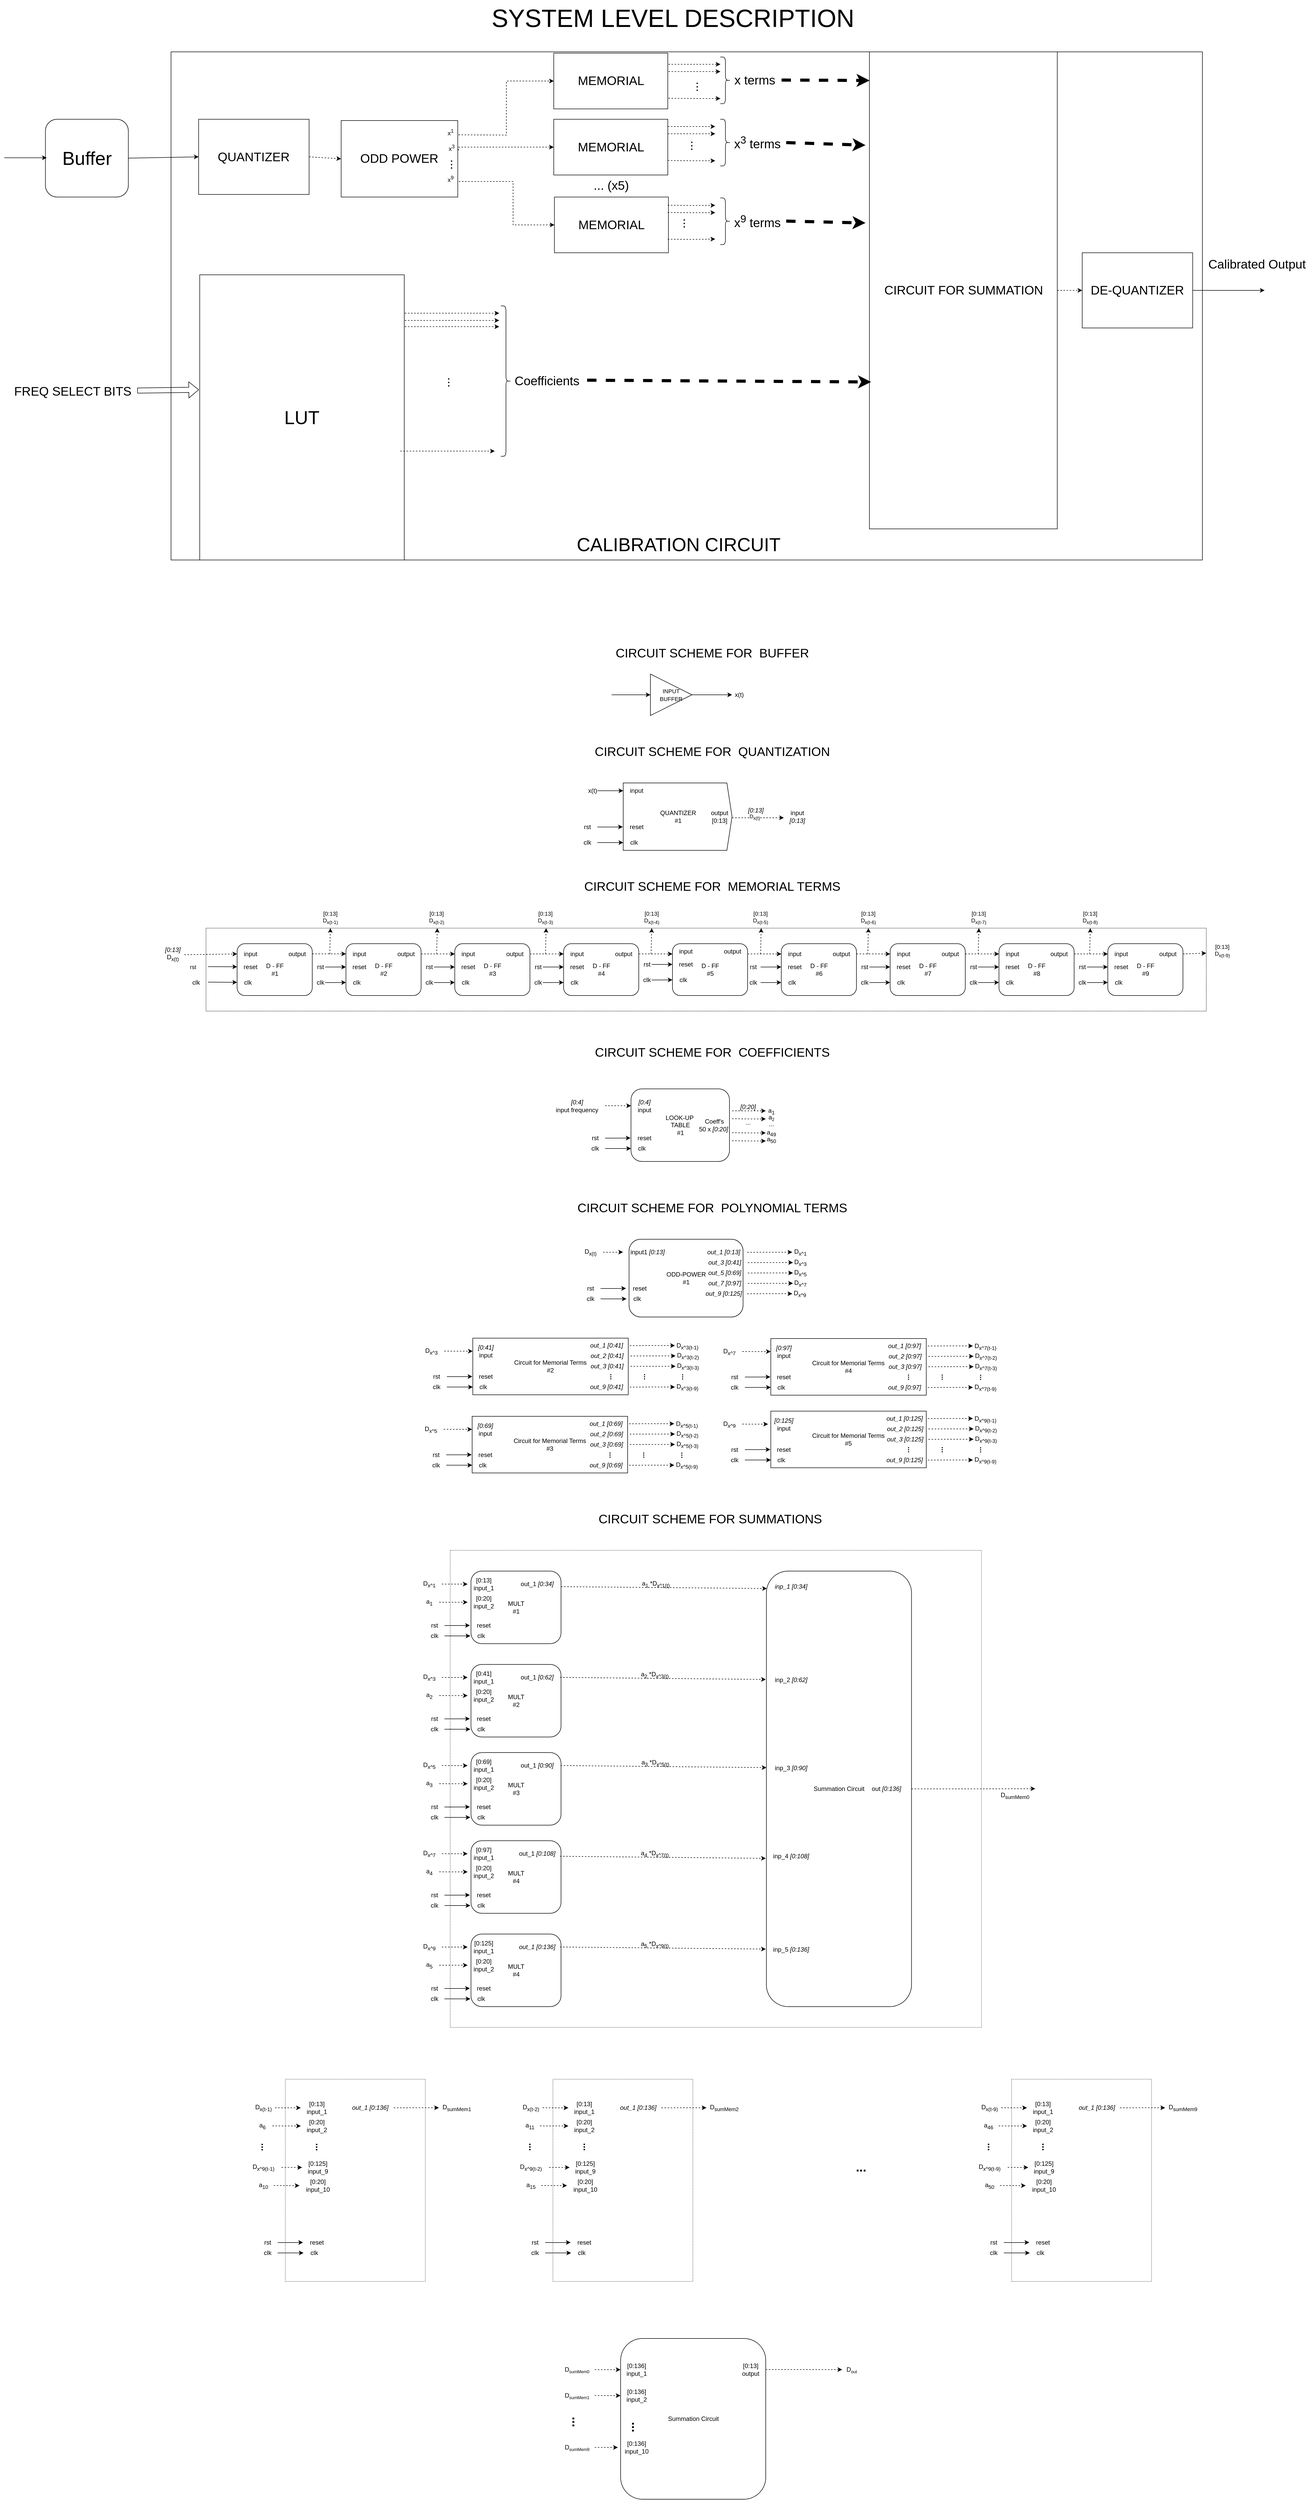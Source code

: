 <mxfile version="28.2.5">
  <diagram name="Page-1" id="Bt_adIQim4HObmuY3l_h">
    <mxGraphModel dx="4203" dy="4100" grid="1" gridSize="10" guides="1" tooltips="1" connect="1" arrows="1" fold="1" page="1" pageScale="1" pageWidth="850" pageHeight="1100" math="0" shadow="0">
      <root>
        <mxCell id="0" />
        <mxCell id="1" parent="0" />
        <mxCell id="rP30msnrHW79rXgBh40r-748" value="MEMORIAL" style="rounded=0;whiteSpace=wrap;html=1;" vertex="1" parent="1">
          <mxGeometry x="1215" y="-2000" width="225" height="147.5" as="geometry" />
        </mxCell>
        <mxCell id="rP30msnrHW79rXgBh40r-519" value="" style="rounded=0;whiteSpace=wrap;html=1;dashed=1;dashPattern=1 2;" vertex="1" parent="1">
          <mxGeometry x="878.75" y="800" width="1025" height="920" as="geometry" />
        </mxCell>
        <mxCell id="rP30msnrHW79rXgBh40r-739" value="" style="rounded=0;whiteSpace=wrap;html=1;" vertex="1" parent="1">
          <mxGeometry x="340" y="-2090" width="1990" height="980" as="geometry" />
        </mxCell>
        <mxCell id="rP30msnrHW79rXgBh40r-210" value="" style="rounded=0;whiteSpace=wrap;html=1;strokeWidth=1;dashed=1;dashPattern=1 1;" vertex="1" parent="1">
          <mxGeometry x="407.5" y="-400" width="1930" height="160" as="geometry" />
        </mxCell>
        <mxCell id="rP30msnrHW79rXgBh40r-11" value="QUANTIZER&lt;div&gt;#1&lt;/div&gt;" style="html=1;shadow=0;dashed=0;align=center;verticalAlign=middle;shape=mxgraph.arrows2.arrow;dy=0;dx=10;notch=0;" vertex="1" parent="1">
          <mxGeometry x="1212.5" y="-680" width="210" height="130" as="geometry" />
        </mxCell>
        <mxCell id="NtXpBGJriGezuFNwD5jQ-6" value="&lt;div&gt;&lt;span style=&quot;background-color: transparent; color: light-dark(rgb(0, 0, 0), rgb(255, 255, 255));&quot;&gt;D - FF&lt;/span&gt;&lt;/div&gt;&lt;div&gt;#1&lt;/div&gt;" style="rounded=1;whiteSpace=wrap;html=1;" parent="1" vertex="1">
          <mxGeometry x="467.5" y="-370" width="145" height="100" as="geometry" />
        </mxCell>
        <mxCell id="NtXpBGJriGezuFNwD5jQ-19" value="" style="endArrow=classic;html=1;rounded=0;exitX=0.002;exitY=0.464;exitDx=0;exitDy=0;exitPerimeter=0;" parent="1" edge="1" source="rP30msnrHW79rXgBh40r-210">
          <mxGeometry width="50" height="50" relative="1" as="geometry">
            <mxPoint x="437.5" y="-325" as="sourcePoint" />
            <mxPoint x="467.5" y="-325.42" as="targetPoint" />
          </mxGeometry>
        </mxCell>
        <mxCell id="NtXpBGJriGezuFNwD5jQ-143" value="rst" style="edgeLabel;html=1;align=center;verticalAlign=middle;resizable=0;points=[];" parent="NtXpBGJriGezuFNwD5jQ-19" vertex="1" connectable="0">
          <mxGeometry x="-0.2" y="2" relative="1" as="geometry">
            <mxPoint x="-52" y="2" as="offset" />
          </mxGeometry>
        </mxCell>
        <mxCell id="NtXpBGJriGezuFNwD5jQ-20" value="" style="endArrow=classic;html=1;rounded=0;exitX=0.002;exitY=0.651;exitDx=0;exitDy=0;exitPerimeter=0;" parent="1" edge="1" source="rP30msnrHW79rXgBh40r-210">
          <mxGeometry width="50" height="50" relative="1" as="geometry">
            <mxPoint x="437.5" y="-295" as="sourcePoint" />
            <mxPoint x="467.5" y="-295.42" as="targetPoint" />
          </mxGeometry>
        </mxCell>
        <mxCell id="NtXpBGJriGezuFNwD5jQ-21" value="input" style="text;html=1;align=center;verticalAlign=middle;resizable=0;points=[];autosize=1;strokeColor=none;fillColor=none;" parent="1" vertex="1">
          <mxGeometry x="467.5" y="-365" width="50" height="30" as="geometry" />
        </mxCell>
        <mxCell id="NtXpBGJriGezuFNwD5jQ-22" value="reset" style="text;html=1;align=center;verticalAlign=middle;resizable=0;points=[];autosize=1;strokeColor=none;fillColor=none;" parent="1" vertex="1">
          <mxGeometry x="467.5" y="-340" width="50" height="30" as="geometry" />
        </mxCell>
        <mxCell id="NtXpBGJriGezuFNwD5jQ-23" value="clk" style="text;html=1;align=center;verticalAlign=middle;resizable=0;points=[];autosize=1;strokeColor=none;fillColor=none;" parent="1" vertex="1">
          <mxGeometry x="467.5" y="-310" width="40" height="30" as="geometry" />
        </mxCell>
        <mxCell id="NtXpBGJriGezuFNwD5jQ-33" value="output" style="text;html=1;align=center;verticalAlign=middle;resizable=0;points=[];autosize=1;strokeColor=none;fillColor=none;" parent="1" vertex="1">
          <mxGeometry x="552.5" y="-365" width="60" height="30" as="geometry" />
        </mxCell>
        <mxCell id="NtXpBGJriGezuFNwD5jQ-34" value="" style="endArrow=classic;html=1;rounded=0;dashed=1;" parent="1" edge="1">
          <mxGeometry width="50" height="50" relative="1" as="geometry">
            <mxPoint x="612.5" y="-350.36" as="sourcePoint" />
            <mxPoint x="677.5" y="-350.36" as="targetPoint" />
          </mxGeometry>
        </mxCell>
        <mxCell id="NtXpBGJriGezuFNwD5jQ-67" value="&lt;div&gt;[0:13]&lt;/div&gt;D&lt;sub&gt;x(t-1)&lt;/sub&gt;" style="edgeLabel;html=1;align=center;verticalAlign=middle;resizable=0;points=[];" parent="NtXpBGJriGezuFNwD5jQ-34" vertex="1" connectable="0">
          <mxGeometry x="-0.055" y="-1" relative="1" as="geometry">
            <mxPoint x="4" y="-71" as="offset" />
          </mxGeometry>
        </mxCell>
        <mxCell id="NtXpBGJriGezuFNwD5jQ-35" value="&lt;div&gt;&lt;span style=&quot;background-color: transparent; color: light-dark(rgb(0, 0, 0), rgb(255, 255, 255));&quot;&gt;D - FF&lt;/span&gt;&lt;/div&gt;&lt;div&gt;#2&lt;/div&gt;" style="rounded=1;whiteSpace=wrap;html=1;" parent="1" vertex="1">
          <mxGeometry x="677.5" y="-370" width="145" height="100" as="geometry" />
        </mxCell>
        <mxCell id="NtXpBGJriGezuFNwD5jQ-36" value="input" style="text;html=1;align=center;verticalAlign=middle;resizable=0;points=[];autosize=1;strokeColor=none;fillColor=none;" parent="1" vertex="1">
          <mxGeometry x="677.5" y="-365" width="50" height="30" as="geometry" />
        </mxCell>
        <mxCell id="NtXpBGJriGezuFNwD5jQ-37" value="reset" style="text;html=1;align=center;verticalAlign=middle;resizable=0;points=[];autosize=1;strokeColor=none;fillColor=none;" parent="1" vertex="1">
          <mxGeometry x="677.5" y="-340" width="50" height="30" as="geometry" />
        </mxCell>
        <mxCell id="NtXpBGJriGezuFNwD5jQ-38" value="clk" style="text;html=1;align=center;verticalAlign=middle;resizable=0;points=[];autosize=1;strokeColor=none;fillColor=none;" parent="1" vertex="1">
          <mxGeometry x="677.5" y="-310" width="40" height="30" as="geometry" />
        </mxCell>
        <mxCell id="NtXpBGJriGezuFNwD5jQ-39" value="output" style="text;html=1;align=center;verticalAlign=middle;resizable=0;points=[];autosize=1;strokeColor=none;fillColor=none;" parent="1" vertex="1">
          <mxGeometry x="762.5" y="-365" width="60" height="30" as="geometry" />
        </mxCell>
        <mxCell id="NtXpBGJriGezuFNwD5jQ-47" value="" style="endArrow=classic;html=1;rounded=0;entryX=0;entryY=0.498;entryDx=0;entryDy=0;entryPerimeter=0;" parent="1" target="NtXpBGJriGezuFNwD5jQ-37" edge="1">
          <mxGeometry width="50" height="50" relative="1" as="geometry">
            <mxPoint x="637.5" y="-325.01" as="sourcePoint" />
            <mxPoint x="668.9" y="-325.14" as="targetPoint" />
            <Array as="points" />
          </mxGeometry>
        </mxCell>
        <mxCell id="NtXpBGJriGezuFNwD5jQ-48" value="" style="endArrow=classic;html=1;rounded=0;entryX=0;entryY=0.495;entryDx=0;entryDy=0;entryPerimeter=0;" parent="1" target="NtXpBGJriGezuFNwD5jQ-38" edge="1">
          <mxGeometry width="50" height="50" relative="1" as="geometry">
            <mxPoint x="637.5" y="-295" as="sourcePoint" />
            <mxPoint x="667.5" y="-295.13" as="targetPoint" />
            <Array as="points" />
          </mxGeometry>
        </mxCell>
        <mxCell id="NtXpBGJriGezuFNwD5jQ-50" value="&lt;div&gt;&lt;span style=&quot;background-color: transparent; color: light-dark(rgb(0, 0, 0), rgb(255, 255, 255));&quot;&gt;D - FF&lt;/span&gt;&lt;/div&gt;&lt;div&gt;#3&lt;/div&gt;" style="rounded=1;whiteSpace=wrap;html=1;" parent="1" vertex="1">
          <mxGeometry x="887.5" y="-370" width="145" height="100" as="geometry" />
        </mxCell>
        <mxCell id="NtXpBGJriGezuFNwD5jQ-51" value="input" style="text;html=1;align=center;verticalAlign=middle;resizable=0;points=[];autosize=1;strokeColor=none;fillColor=none;" parent="1" vertex="1">
          <mxGeometry x="887.5" y="-365" width="50" height="30" as="geometry" />
        </mxCell>
        <mxCell id="NtXpBGJriGezuFNwD5jQ-52" value="reset" style="text;html=1;align=center;verticalAlign=middle;resizable=0;points=[];autosize=1;strokeColor=none;fillColor=none;" parent="1" vertex="1">
          <mxGeometry x="887.5" y="-340" width="50" height="30" as="geometry" />
        </mxCell>
        <mxCell id="NtXpBGJriGezuFNwD5jQ-53" value="clk" style="text;html=1;align=center;verticalAlign=middle;resizable=0;points=[];autosize=1;strokeColor=none;fillColor=none;" parent="1" vertex="1">
          <mxGeometry x="887.5" y="-310" width="40" height="30" as="geometry" />
        </mxCell>
        <mxCell id="NtXpBGJriGezuFNwD5jQ-54" value="output" style="text;html=1;align=center;verticalAlign=middle;resizable=0;points=[];autosize=1;strokeColor=none;fillColor=none;" parent="1" vertex="1">
          <mxGeometry x="972.5" y="-365" width="60" height="30" as="geometry" />
        </mxCell>
        <mxCell id="NtXpBGJriGezuFNwD5jQ-55" value="" style="endArrow=classic;html=1;rounded=0;entryX=0;entryY=0.498;entryDx=0;entryDy=0;entryPerimeter=0;" parent="1" target="NtXpBGJriGezuFNwD5jQ-52" edge="1">
          <mxGeometry width="50" height="50" relative="1" as="geometry">
            <mxPoint x="847.5" y="-325.01" as="sourcePoint" />
            <mxPoint x="878.9" y="-325.14" as="targetPoint" />
            <Array as="points" />
          </mxGeometry>
        </mxCell>
        <mxCell id="NtXpBGJriGezuFNwD5jQ-56" value="" style="endArrow=classic;html=1;rounded=0;entryX=0;entryY=0.495;entryDx=0;entryDy=0;entryPerimeter=0;" parent="1" target="NtXpBGJriGezuFNwD5jQ-53" edge="1">
          <mxGeometry width="50" height="50" relative="1" as="geometry">
            <mxPoint x="847.5" y="-295" as="sourcePoint" />
            <mxPoint x="877.5" y="-295.13" as="targetPoint" />
            <Array as="points" />
          </mxGeometry>
        </mxCell>
        <mxCell id="NtXpBGJriGezuFNwD5jQ-58" value="&lt;div&gt;&lt;span style=&quot;background-color: transparent; color: light-dark(rgb(0, 0, 0), rgb(255, 255, 255));&quot;&gt;D - FF&lt;/span&gt;&lt;/div&gt;&lt;div&gt;#4&lt;/div&gt;" style="rounded=1;whiteSpace=wrap;html=1;" parent="1" vertex="1">
          <mxGeometry x="1097.5" y="-370" width="145" height="100" as="geometry" />
        </mxCell>
        <mxCell id="NtXpBGJriGezuFNwD5jQ-59" value="input" style="text;html=1;align=center;verticalAlign=middle;resizable=0;points=[];autosize=1;strokeColor=none;fillColor=none;" parent="1" vertex="1">
          <mxGeometry x="1097.5" y="-365" width="50" height="30" as="geometry" />
        </mxCell>
        <mxCell id="NtXpBGJriGezuFNwD5jQ-60" value="reset" style="text;html=1;align=center;verticalAlign=middle;resizable=0;points=[];autosize=1;strokeColor=none;fillColor=none;" parent="1" vertex="1">
          <mxGeometry x="1097.5" y="-340" width="50" height="30" as="geometry" />
        </mxCell>
        <mxCell id="NtXpBGJriGezuFNwD5jQ-61" value="clk" style="text;html=1;align=center;verticalAlign=middle;resizable=0;points=[];autosize=1;strokeColor=none;fillColor=none;" parent="1" vertex="1">
          <mxGeometry x="1097.5" y="-310" width="40" height="30" as="geometry" />
        </mxCell>
        <mxCell id="NtXpBGJriGezuFNwD5jQ-62" value="output" style="text;html=1;align=center;verticalAlign=middle;resizable=0;points=[];autosize=1;strokeColor=none;fillColor=none;" parent="1" vertex="1">
          <mxGeometry x="1182.5" y="-365" width="60" height="30" as="geometry" />
        </mxCell>
        <mxCell id="NtXpBGJriGezuFNwD5jQ-63" value="" style="endArrow=classic;html=1;rounded=0;entryX=0;entryY=0.498;entryDx=0;entryDy=0;entryPerimeter=0;" parent="1" target="NtXpBGJriGezuFNwD5jQ-60" edge="1">
          <mxGeometry width="50" height="50" relative="1" as="geometry">
            <mxPoint x="1057.5" y="-325.01" as="sourcePoint" />
            <mxPoint x="1088.9" y="-325.14" as="targetPoint" />
            <Array as="points" />
          </mxGeometry>
        </mxCell>
        <mxCell id="NtXpBGJriGezuFNwD5jQ-64" value="" style="endArrow=classic;html=1;rounded=0;entryX=0;entryY=0.495;entryDx=0;entryDy=0;entryPerimeter=0;" parent="1" target="NtXpBGJriGezuFNwD5jQ-61" edge="1">
          <mxGeometry width="50" height="50" relative="1" as="geometry">
            <mxPoint x="1057.5" y="-295" as="sourcePoint" />
            <mxPoint x="1087.5" y="-295.13" as="targetPoint" />
            <Array as="points" />
          </mxGeometry>
        </mxCell>
        <mxCell id="NtXpBGJriGezuFNwD5jQ-73" value="&lt;div&gt;&lt;span style=&quot;background-color: transparent; color: light-dark(rgb(0, 0, 0), rgb(255, 255, 255));&quot;&gt;D - FF&lt;/span&gt;&lt;/div&gt;&lt;div&gt;#5&lt;/div&gt;" style="rounded=1;whiteSpace=wrap;html=1;" parent="1" vertex="1">
          <mxGeometry x="1307.5" y="-370" width="145" height="100" as="geometry" />
        </mxCell>
        <mxCell id="NtXpBGJriGezuFNwD5jQ-74" value="input" style="text;html=1;align=center;verticalAlign=middle;resizable=0;points=[];autosize=1;strokeColor=none;fillColor=none;" parent="1" vertex="1">
          <mxGeometry x="1307.5" y="-370" width="50" height="30" as="geometry" />
        </mxCell>
        <mxCell id="NtXpBGJriGezuFNwD5jQ-75" value="reset" style="text;html=1;align=center;verticalAlign=middle;resizable=0;points=[];autosize=1;strokeColor=none;fillColor=none;" parent="1" vertex="1">
          <mxGeometry x="1307.5" y="-345" width="50" height="30" as="geometry" />
        </mxCell>
        <mxCell id="NtXpBGJriGezuFNwD5jQ-76" value="clk" style="text;html=1;align=center;verticalAlign=middle;resizable=0;points=[];autosize=1;strokeColor=none;fillColor=none;" parent="1" vertex="1">
          <mxGeometry x="1307.5" y="-315" width="40" height="30" as="geometry" />
        </mxCell>
        <mxCell id="NtXpBGJriGezuFNwD5jQ-77" value="output" style="text;html=1;align=center;verticalAlign=middle;resizable=0;points=[];autosize=1;strokeColor=none;fillColor=none;" parent="1" vertex="1">
          <mxGeometry x="1392.5" y="-370" width="60" height="30" as="geometry" />
        </mxCell>
        <mxCell id="NtXpBGJriGezuFNwD5jQ-78" value="" style="endArrow=classic;html=1;rounded=0;entryX=0;entryY=0.498;entryDx=0;entryDy=0;entryPerimeter=0;" parent="1" target="NtXpBGJriGezuFNwD5jQ-75" edge="1">
          <mxGeometry width="50" height="50" relative="1" as="geometry">
            <mxPoint x="1267.5" y="-330.01" as="sourcePoint" />
            <mxPoint x="1298.9" y="-330.14" as="targetPoint" />
            <Array as="points" />
          </mxGeometry>
        </mxCell>
        <mxCell id="NtXpBGJriGezuFNwD5jQ-79" value="" style="endArrow=classic;html=1;rounded=0;entryX=0;entryY=0.495;entryDx=0;entryDy=0;entryPerimeter=0;" parent="1" target="NtXpBGJriGezuFNwD5jQ-76" edge="1">
          <mxGeometry width="50" height="50" relative="1" as="geometry">
            <mxPoint x="1267.5" y="-300" as="sourcePoint" />
            <mxPoint x="1297.5" y="-300.13" as="targetPoint" />
            <Array as="points" />
          </mxGeometry>
        </mxCell>
        <mxCell id="NtXpBGJriGezuFNwD5jQ-82" value="&lt;div&gt;&lt;span style=&quot;background-color: transparent; color: light-dark(rgb(0, 0, 0), rgb(255, 255, 255));&quot;&gt;D - FF&lt;/span&gt;&lt;/div&gt;&lt;div&gt;#6&lt;/div&gt;" style="rounded=1;whiteSpace=wrap;html=1;" parent="1" vertex="1">
          <mxGeometry x="1517.5" y="-370" width="145" height="100" as="geometry" />
        </mxCell>
        <mxCell id="NtXpBGJriGezuFNwD5jQ-83" value="input" style="text;html=1;align=center;verticalAlign=middle;resizable=0;points=[];autosize=1;strokeColor=none;fillColor=none;" parent="1" vertex="1">
          <mxGeometry x="1517.5" y="-365" width="50" height="30" as="geometry" />
        </mxCell>
        <mxCell id="NtXpBGJriGezuFNwD5jQ-84" value="reset" style="text;html=1;align=center;verticalAlign=middle;resizable=0;points=[];autosize=1;strokeColor=none;fillColor=none;" parent="1" vertex="1">
          <mxGeometry x="1517.5" y="-340" width="50" height="30" as="geometry" />
        </mxCell>
        <mxCell id="NtXpBGJriGezuFNwD5jQ-85" value="clk" style="text;html=1;align=center;verticalAlign=middle;resizable=0;points=[];autosize=1;strokeColor=none;fillColor=none;" parent="1" vertex="1">
          <mxGeometry x="1517.5" y="-310" width="40" height="30" as="geometry" />
        </mxCell>
        <mxCell id="NtXpBGJriGezuFNwD5jQ-86" value="output" style="text;html=1;align=center;verticalAlign=middle;resizable=0;points=[];autosize=1;strokeColor=none;fillColor=none;" parent="1" vertex="1">
          <mxGeometry x="1602.5" y="-365" width="60" height="30" as="geometry" />
        </mxCell>
        <mxCell id="NtXpBGJriGezuFNwD5jQ-87" value="" style="endArrow=classic;html=1;rounded=0;entryX=0;entryY=0.498;entryDx=0;entryDy=0;entryPerimeter=0;" parent="1" target="NtXpBGJriGezuFNwD5jQ-84" edge="1">
          <mxGeometry width="50" height="50" relative="1" as="geometry">
            <mxPoint x="1477.5" y="-325.01" as="sourcePoint" />
            <mxPoint x="1508.9" y="-325.14" as="targetPoint" />
            <Array as="points" />
          </mxGeometry>
        </mxCell>
        <mxCell id="NtXpBGJriGezuFNwD5jQ-88" value="" style="endArrow=classic;html=1;rounded=0;entryX=0;entryY=0.495;entryDx=0;entryDy=0;entryPerimeter=0;" parent="1" target="NtXpBGJriGezuFNwD5jQ-85" edge="1">
          <mxGeometry width="50" height="50" relative="1" as="geometry">
            <mxPoint x="1477.5" y="-295" as="sourcePoint" />
            <mxPoint x="1507.5" y="-295.13" as="targetPoint" />
            <Array as="points" />
          </mxGeometry>
        </mxCell>
        <mxCell id="NtXpBGJriGezuFNwD5jQ-90" value="&lt;div&gt;&lt;span style=&quot;background-color: transparent; color: light-dark(rgb(0, 0, 0), rgb(255, 255, 255));&quot;&gt;D - FF&lt;/span&gt;&lt;/div&gt;&lt;div&gt;#7&lt;/div&gt;" style="rounded=1;whiteSpace=wrap;html=1;" parent="1" vertex="1">
          <mxGeometry x="1727.5" y="-370" width="145" height="100" as="geometry" />
        </mxCell>
        <mxCell id="NtXpBGJriGezuFNwD5jQ-91" value="input" style="text;html=1;align=center;verticalAlign=middle;resizable=0;points=[];autosize=1;strokeColor=none;fillColor=none;" parent="1" vertex="1">
          <mxGeometry x="1727.5" y="-365" width="50" height="30" as="geometry" />
        </mxCell>
        <mxCell id="NtXpBGJriGezuFNwD5jQ-92" value="reset" style="text;html=1;align=center;verticalAlign=middle;resizable=0;points=[];autosize=1;strokeColor=none;fillColor=none;" parent="1" vertex="1">
          <mxGeometry x="1727.5" y="-340" width="50" height="30" as="geometry" />
        </mxCell>
        <mxCell id="NtXpBGJriGezuFNwD5jQ-93" value="clk" style="text;html=1;align=center;verticalAlign=middle;resizable=0;points=[];autosize=1;strokeColor=none;fillColor=none;" parent="1" vertex="1">
          <mxGeometry x="1727.5" y="-310" width="40" height="30" as="geometry" />
        </mxCell>
        <mxCell id="NtXpBGJriGezuFNwD5jQ-94" value="output" style="text;html=1;align=center;verticalAlign=middle;resizable=0;points=[];autosize=1;strokeColor=none;fillColor=none;" parent="1" vertex="1">
          <mxGeometry x="1812.5" y="-365" width="60" height="30" as="geometry" />
        </mxCell>
        <mxCell id="NtXpBGJriGezuFNwD5jQ-95" value="" style="endArrow=classic;html=1;rounded=0;entryX=0;entryY=0.498;entryDx=0;entryDy=0;entryPerimeter=0;" parent="1" target="NtXpBGJriGezuFNwD5jQ-92" edge="1">
          <mxGeometry width="50" height="50" relative="1" as="geometry">
            <mxPoint x="1687.5" y="-325.01" as="sourcePoint" />
            <mxPoint x="1718.9" y="-325.14" as="targetPoint" />
            <Array as="points" />
          </mxGeometry>
        </mxCell>
        <mxCell id="NtXpBGJriGezuFNwD5jQ-96" value="" style="endArrow=classic;html=1;rounded=0;entryX=0;entryY=0.495;entryDx=0;entryDy=0;entryPerimeter=0;" parent="1" target="NtXpBGJriGezuFNwD5jQ-93" edge="1">
          <mxGeometry width="50" height="50" relative="1" as="geometry">
            <mxPoint x="1687.5" y="-295" as="sourcePoint" />
            <mxPoint x="1717.5" y="-295.13" as="targetPoint" />
            <Array as="points" />
          </mxGeometry>
        </mxCell>
        <mxCell id="NtXpBGJriGezuFNwD5jQ-98" value="&lt;div&gt;&lt;span style=&quot;background-color: transparent; color: light-dark(rgb(0, 0, 0), rgb(255, 255, 255));&quot;&gt;D - FF&lt;/span&gt;&lt;/div&gt;&lt;div&gt;#8&lt;/div&gt;" style="rounded=1;whiteSpace=wrap;html=1;" parent="1" vertex="1">
          <mxGeometry x="1937.5" y="-370" width="145" height="100" as="geometry" />
        </mxCell>
        <mxCell id="NtXpBGJriGezuFNwD5jQ-99" value="input" style="text;html=1;align=center;verticalAlign=middle;resizable=0;points=[];autosize=1;strokeColor=none;fillColor=none;" parent="1" vertex="1">
          <mxGeometry x="1937.5" y="-365" width="50" height="30" as="geometry" />
        </mxCell>
        <mxCell id="NtXpBGJriGezuFNwD5jQ-100" value="reset" style="text;html=1;align=center;verticalAlign=middle;resizable=0;points=[];autosize=1;strokeColor=none;fillColor=none;" parent="1" vertex="1">
          <mxGeometry x="1937.5" y="-340" width="50" height="30" as="geometry" />
        </mxCell>
        <mxCell id="NtXpBGJriGezuFNwD5jQ-101" value="clk" style="text;html=1;align=center;verticalAlign=middle;resizable=0;points=[];autosize=1;strokeColor=none;fillColor=none;" parent="1" vertex="1">
          <mxGeometry x="1937.5" y="-310" width="40" height="30" as="geometry" />
        </mxCell>
        <mxCell id="NtXpBGJriGezuFNwD5jQ-102" value="output" style="text;html=1;align=center;verticalAlign=middle;resizable=0;points=[];autosize=1;strokeColor=none;fillColor=none;" parent="1" vertex="1">
          <mxGeometry x="2022.5" y="-365" width="60" height="30" as="geometry" />
        </mxCell>
        <mxCell id="NtXpBGJriGezuFNwD5jQ-103" value="" style="endArrow=classic;html=1;rounded=0;entryX=0;entryY=0.498;entryDx=0;entryDy=0;entryPerimeter=0;" parent="1" target="NtXpBGJriGezuFNwD5jQ-100" edge="1">
          <mxGeometry width="50" height="50" relative="1" as="geometry">
            <mxPoint x="1897.5" y="-325.01" as="sourcePoint" />
            <mxPoint x="1928.9" y="-325.14" as="targetPoint" />
            <Array as="points" />
          </mxGeometry>
        </mxCell>
        <mxCell id="NtXpBGJriGezuFNwD5jQ-104" value="" style="endArrow=classic;html=1;rounded=0;entryX=0;entryY=0.495;entryDx=0;entryDy=0;entryPerimeter=0;" parent="1" target="NtXpBGJriGezuFNwD5jQ-101" edge="1">
          <mxGeometry width="50" height="50" relative="1" as="geometry">
            <mxPoint x="1897.5" y="-295" as="sourcePoint" />
            <mxPoint x="1927.5" y="-295.13" as="targetPoint" />
            <Array as="points" />
          </mxGeometry>
        </mxCell>
        <mxCell id="NtXpBGJriGezuFNwD5jQ-106" value="&lt;div&gt;&lt;span style=&quot;background-color: transparent; color: light-dark(rgb(0, 0, 0), rgb(255, 255, 255));&quot;&gt;D - FF&lt;/span&gt;&lt;/div&gt;&lt;div&gt;#9&lt;/div&gt;" style="rounded=1;whiteSpace=wrap;html=1;" parent="1" vertex="1">
          <mxGeometry x="2147.5" y="-370" width="145" height="100" as="geometry" />
        </mxCell>
        <mxCell id="NtXpBGJriGezuFNwD5jQ-107" value="input" style="text;html=1;align=center;verticalAlign=middle;resizable=0;points=[];autosize=1;strokeColor=none;fillColor=none;" parent="1" vertex="1">
          <mxGeometry x="2147.5" y="-365" width="50" height="30" as="geometry" />
        </mxCell>
        <mxCell id="NtXpBGJriGezuFNwD5jQ-108" value="reset" style="text;html=1;align=center;verticalAlign=middle;resizable=0;points=[];autosize=1;strokeColor=none;fillColor=none;" parent="1" vertex="1">
          <mxGeometry x="2147.5" y="-340" width="50" height="30" as="geometry" />
        </mxCell>
        <mxCell id="NtXpBGJriGezuFNwD5jQ-109" value="clk" style="text;html=1;align=center;verticalAlign=middle;resizable=0;points=[];autosize=1;strokeColor=none;fillColor=none;" parent="1" vertex="1">
          <mxGeometry x="2147.5" y="-310" width="40" height="30" as="geometry" />
        </mxCell>
        <mxCell id="NtXpBGJriGezuFNwD5jQ-110" value="output" style="text;html=1;align=center;verticalAlign=middle;resizable=0;points=[];autosize=1;strokeColor=none;fillColor=none;" parent="1" vertex="1">
          <mxGeometry x="2232.5" y="-365" width="60" height="30" as="geometry" />
        </mxCell>
        <mxCell id="NtXpBGJriGezuFNwD5jQ-111" value="" style="endArrow=classic;html=1;rounded=0;entryX=0;entryY=0.498;entryDx=0;entryDy=0;entryPerimeter=0;" parent="1" target="NtXpBGJriGezuFNwD5jQ-108" edge="1">
          <mxGeometry width="50" height="50" relative="1" as="geometry">
            <mxPoint x="2107.5" y="-325.01" as="sourcePoint" />
            <mxPoint x="2138.9" y="-325.14" as="targetPoint" />
            <Array as="points" />
          </mxGeometry>
        </mxCell>
        <mxCell id="NtXpBGJriGezuFNwD5jQ-112" value="" style="endArrow=classic;html=1;rounded=0;entryX=0;entryY=0.495;entryDx=0;entryDy=0;entryPerimeter=0;" parent="1" target="NtXpBGJriGezuFNwD5jQ-109" edge="1">
          <mxGeometry width="50" height="50" relative="1" as="geometry">
            <mxPoint x="2107.5" y="-295" as="sourcePoint" />
            <mxPoint x="2137.5" y="-295.13" as="targetPoint" />
            <Array as="points" />
          </mxGeometry>
        </mxCell>
        <mxCell id="NtXpBGJriGezuFNwD5jQ-122" value="&lt;div&gt;&lt;font style=&quot;font-size: 24px;&quot;&gt;&lt;font style=&quot;&quot;&gt;CIRCUIT SCHEME FOR&amp;nbsp;&amp;nbsp;&lt;/font&gt;&lt;span style=&quot;background-color: transparent; color: light-dark(rgb(0, 0, 0), rgb(255, 255, 255));&quot;&gt;MEMORIAL TERMS&lt;/span&gt;&lt;/font&gt;&lt;/div&gt;" style="text;html=1;align=center;verticalAlign=middle;resizable=0;points=[];autosize=1;strokeColor=none;fillColor=none;" parent="1" vertex="1">
          <mxGeometry x="1123.75" y="-500" width="520" height="40" as="geometry" />
        </mxCell>
        <mxCell id="NtXpBGJriGezuFNwD5jQ-123" value="&lt;div&gt;&lt;font style=&quot;font-size: 24px;&quot;&gt;&lt;font style=&quot;&quot;&gt;CIRCUIT SCHEME FOR&amp;nbsp;&amp;nbsp;&lt;/font&gt;&lt;span style=&quot;background-color: transparent; color: light-dark(rgb(0, 0, 0), rgb(255, 255, 255));&quot;&gt;POLYNOMIAL TERMS&lt;/span&gt;&lt;/font&gt;&lt;/div&gt;" style="text;html=1;align=center;verticalAlign=middle;resizable=0;points=[];autosize=1;strokeColor=none;fillColor=none;" parent="1" vertex="1">
          <mxGeometry x="1113.75" y="120" width="540" height="40" as="geometry" />
        </mxCell>
        <mxCell id="NtXpBGJriGezuFNwD5jQ-140" value="" style="edgeStyle=none;orthogonalLoop=1;jettySize=auto;html=1;rounded=0;dashed=1;" parent="1" edge="1">
          <mxGeometry width="100" relative="1" as="geometry">
            <mxPoint x="1422.5" y="-612.93" as="sourcePoint" />
            <mxPoint x="1522.5" y="-612.93" as="targetPoint" />
            <Array as="points" />
          </mxGeometry>
        </mxCell>
        <mxCell id="NtXpBGJriGezuFNwD5jQ-142" value="&lt;span style=&quot;font-size: x-small;&quot;&gt;D&lt;/span&gt;&lt;sub&gt;x(t)&lt;/sub&gt;" style="edgeLabel;html=1;align=center;verticalAlign=middle;resizable=0;points=[];" parent="NtXpBGJriGezuFNwD5jQ-140" vertex="1" connectable="0">
          <mxGeometry x="-0.129" y="1" relative="1" as="geometry">
            <mxPoint as="offset" />
          </mxGeometry>
        </mxCell>
        <mxCell id="NtXpBGJriGezuFNwD5jQ-145" value="rst" style="text;html=1;align=center;verticalAlign=middle;resizable=0;points=[];autosize=1;strokeColor=none;fillColor=none;" parent="1" vertex="1">
          <mxGeometry x="607.5" y="-340" width="40" height="30" as="geometry" />
        </mxCell>
        <mxCell id="NtXpBGJriGezuFNwD5jQ-146" value="rst" style="text;html=1;align=center;verticalAlign=middle;resizable=0;points=[];autosize=1;strokeColor=none;fillColor=none;" parent="1" vertex="1">
          <mxGeometry x="817.5" y="-340" width="40" height="30" as="geometry" />
        </mxCell>
        <mxCell id="NtXpBGJriGezuFNwD5jQ-147" value="rst" style="text;html=1;align=center;verticalAlign=middle;resizable=0;points=[];autosize=1;strokeColor=none;fillColor=none;" parent="1" vertex="1">
          <mxGeometry x="1027.5" y="-340" width="40" height="30" as="geometry" />
        </mxCell>
        <mxCell id="NtXpBGJriGezuFNwD5jQ-148" value="rst" style="text;html=1;align=center;verticalAlign=middle;resizable=0;points=[];autosize=1;strokeColor=none;fillColor=none;" parent="1" vertex="1">
          <mxGeometry x="1237.5" y="-345" width="40" height="30" as="geometry" />
        </mxCell>
        <mxCell id="NtXpBGJriGezuFNwD5jQ-149" value="rst" style="text;html=1;align=center;verticalAlign=middle;resizable=0;points=[];autosize=1;strokeColor=none;fillColor=none;" parent="1" vertex="1">
          <mxGeometry x="1442.5" y="-340" width="40" height="30" as="geometry" />
        </mxCell>
        <mxCell id="NtXpBGJriGezuFNwD5jQ-150" value="rst" style="text;html=1;align=center;verticalAlign=middle;resizable=0;points=[];autosize=1;strokeColor=none;fillColor=none;" parent="1" vertex="1">
          <mxGeometry x="1657.5" y="-340" width="40" height="30" as="geometry" />
        </mxCell>
        <mxCell id="NtXpBGJriGezuFNwD5jQ-151" value="rst" style="text;html=1;align=center;verticalAlign=middle;resizable=0;points=[];autosize=1;strokeColor=none;fillColor=none;" parent="1" vertex="1">
          <mxGeometry x="1867.5" y="-340" width="40" height="30" as="geometry" />
        </mxCell>
        <mxCell id="NtXpBGJriGezuFNwD5jQ-152" value="rst" style="text;html=1;align=center;verticalAlign=middle;resizable=0;points=[];autosize=1;strokeColor=none;fillColor=none;" parent="1" vertex="1">
          <mxGeometry x="2077.5" y="-340" width="40" height="30" as="geometry" />
        </mxCell>
        <mxCell id="NtXpBGJriGezuFNwD5jQ-153" value="clk" style="text;html=1;align=center;verticalAlign=middle;resizable=0;points=[];autosize=1;strokeColor=none;fillColor=none;" parent="1" vertex="1">
          <mxGeometry x="367.5" y="-310" width="40" height="30" as="geometry" />
        </mxCell>
        <mxCell id="NtXpBGJriGezuFNwD5jQ-154" value="clk" style="text;html=1;align=center;verticalAlign=middle;resizable=0;points=[];autosize=1;strokeColor=none;fillColor=none;" parent="1" vertex="1">
          <mxGeometry x="607.5" y="-310" width="40" height="30" as="geometry" />
        </mxCell>
        <mxCell id="NtXpBGJriGezuFNwD5jQ-155" value="clk" style="text;html=1;align=center;verticalAlign=middle;resizable=0;points=[];autosize=1;strokeColor=none;fillColor=none;" parent="1" vertex="1">
          <mxGeometry x="817.5" y="-310" width="40" height="30" as="geometry" />
        </mxCell>
        <mxCell id="NtXpBGJriGezuFNwD5jQ-156" value="clk" style="text;html=1;align=center;verticalAlign=middle;resizable=0;points=[];autosize=1;strokeColor=none;fillColor=none;" parent="1" vertex="1">
          <mxGeometry x="1027.5" y="-310" width="40" height="30" as="geometry" />
        </mxCell>
        <mxCell id="NtXpBGJriGezuFNwD5jQ-157" value="clk" style="text;html=1;align=center;verticalAlign=middle;resizable=0;points=[];autosize=1;strokeColor=none;fillColor=none;" parent="1" vertex="1">
          <mxGeometry x="1237.5" y="-315" width="40" height="30" as="geometry" />
        </mxCell>
        <mxCell id="NtXpBGJriGezuFNwD5jQ-158" value="clk" style="text;html=1;align=center;verticalAlign=middle;resizable=0;points=[];autosize=1;strokeColor=none;fillColor=none;" parent="1" vertex="1">
          <mxGeometry x="1442.5" y="-310" width="40" height="30" as="geometry" />
        </mxCell>
        <mxCell id="NtXpBGJriGezuFNwD5jQ-159" value="clk" style="text;html=1;align=center;verticalAlign=middle;resizable=0;points=[];autosize=1;strokeColor=none;fillColor=none;" parent="1" vertex="1">
          <mxGeometry x="1657.5" y="-310" width="40" height="30" as="geometry" />
        </mxCell>
        <mxCell id="NtXpBGJriGezuFNwD5jQ-160" value="clk" style="text;html=1;align=center;verticalAlign=middle;resizable=0;points=[];autosize=1;strokeColor=none;fillColor=none;" parent="1" vertex="1">
          <mxGeometry x="1867.5" y="-310" width="40" height="30" as="geometry" />
        </mxCell>
        <mxCell id="NtXpBGJriGezuFNwD5jQ-161" value="clk" style="text;html=1;align=center;verticalAlign=middle;resizable=0;points=[];autosize=1;strokeColor=none;fillColor=none;" parent="1" vertex="1">
          <mxGeometry x="2077.5" y="-310" width="40" height="30" as="geometry" />
        </mxCell>
        <mxCell id="NtXpBGJriGezuFNwD5jQ-166" value="output&lt;div&gt;[0:13]&lt;/div&gt;" style="text;html=1;align=center;verticalAlign=middle;resizable=0;points=[];autosize=1;strokeColor=none;fillColor=none;" parent="1" vertex="1">
          <mxGeometry x="1367.5" y="-635" width="60" height="40" as="geometry" />
        </mxCell>
        <mxCell id="NtXpBGJriGezuFNwD5jQ-167" value="LOOK-UP&amp;nbsp;&lt;div&gt;TABLE&lt;/div&gt;&lt;div&gt;#1&lt;/div&gt;" style="rounded=1;whiteSpace=wrap;html=1;" parent="1" vertex="1">
          <mxGeometry x="1227.5" y="-90" width="190" height="140" as="geometry" />
        </mxCell>
        <mxCell id="NtXpBGJriGezuFNwD5jQ-168" value="input&lt;div&gt;&lt;i&gt;[0:13]&lt;/i&gt;&lt;/div&gt;" style="text;html=1;align=center;verticalAlign=middle;resizable=0;points=[];autosize=1;strokeColor=none;fillColor=none;" parent="1" vertex="1">
          <mxGeometry x="1522.5" y="-635" width="50" height="40" as="geometry" />
        </mxCell>
        <mxCell id="NtXpBGJriGezuFNwD5jQ-170" style="edgeStyle=orthogonalEdgeStyle;rounded=0;orthogonalLoop=1;jettySize=auto;html=1;dashed=1;" parent="1" edge="1">
          <mxGeometry relative="1" as="geometry">
            <mxPoint x="1487.5" y="-47.61" as="targetPoint" />
            <mxPoint x="1422.5" y="-47.625" as="sourcePoint" />
          </mxGeometry>
        </mxCell>
        <mxCell id="NtXpBGJriGezuFNwD5jQ-169" value="Coeff&#39;s&lt;div&gt;50 x &lt;i&gt;[0:20]&lt;/i&gt;&amp;nbsp;&lt;/div&gt;" style="text;html=1;align=center;verticalAlign=middle;resizable=0;points=[];autosize=1;strokeColor=none;fillColor=none;" parent="1" vertex="1">
          <mxGeometry x="1347.5" y="-40" width="80" height="40" as="geometry" />
        </mxCell>
        <mxCell id="NtXpBGJriGezuFNwD5jQ-171" style="edgeStyle=orthogonalEdgeStyle;rounded=0;orthogonalLoop=1;jettySize=auto;html=1;dashed=1;" parent="1" edge="1">
          <mxGeometry relative="1" as="geometry">
            <mxPoint x="1487.5" y="-5.01" as="targetPoint" />
            <mxPoint x="1422.5" y="-5.51" as="sourcePoint" />
          </mxGeometry>
        </mxCell>
        <mxCell id="NtXpBGJriGezuFNwD5jQ-172" style="edgeStyle=orthogonalEdgeStyle;rounded=0;orthogonalLoop=1;jettySize=auto;html=1;dashed=1;" parent="1" edge="1">
          <mxGeometry relative="1" as="geometry">
            <mxPoint x="1487.5" y="10.5" as="targetPoint" />
            <mxPoint x="1422.5" y="10" as="sourcePoint" />
          </mxGeometry>
        </mxCell>
        <mxCell id="NtXpBGJriGezuFNwD5jQ-173" style="edgeStyle=orthogonalEdgeStyle;rounded=0;orthogonalLoop=1;jettySize=auto;html=1;dashed=1;" parent="1" edge="1">
          <mxGeometry relative="1" as="geometry">
            <mxPoint x="1487.5" y="-32" as="targetPoint" />
            <mxPoint x="1422.5" y="-32.5" as="sourcePoint" />
          </mxGeometry>
        </mxCell>
        <mxCell id="NtXpBGJriGezuFNwD5jQ-174" value="..." style="text;html=1;align=center;verticalAlign=middle;resizable=0;points=[];autosize=1;strokeColor=none;fillColor=none;" parent="1" vertex="1">
          <mxGeometry x="1482.5" y="-37.5" width="30" height="30" as="geometry" />
        </mxCell>
        <mxCell id="NtXpBGJriGezuFNwD5jQ-175" value="a&lt;sub&gt;1&lt;/sub&gt;" style="text;html=1;align=center;verticalAlign=middle;resizable=0;points=[];autosize=1;strokeColor=none;fillColor=none;" parent="1" vertex="1">
          <mxGeometry x="1477.5" y="-62.5" width="40" height="30" as="geometry" />
        </mxCell>
        <mxCell id="NtXpBGJriGezuFNwD5jQ-179" value="a&lt;span style=&quot;font-size: 10px;&quot;&gt;&lt;sub&gt;2&lt;/sub&gt;&lt;/span&gt;" style="text;html=1;align=center;verticalAlign=middle;resizable=0;points=[];autosize=1;strokeColor=none;fillColor=none;" parent="1" vertex="1">
          <mxGeometry x="1482.5" y="-50" width="30" height="30" as="geometry" />
        </mxCell>
        <mxCell id="NtXpBGJriGezuFNwD5jQ-180" value="a&lt;sub&gt;49&lt;/sub&gt;" style="text;html=1;align=center;verticalAlign=middle;resizable=0;points=[];autosize=1;strokeColor=none;fillColor=none;" parent="1" vertex="1">
          <mxGeometry x="1477.5" y="-20" width="40" height="30" as="geometry" />
        </mxCell>
        <mxCell id="NtXpBGJriGezuFNwD5jQ-181" value="a&lt;sub&gt;50&lt;/sub&gt;" style="text;html=1;align=center;verticalAlign=middle;resizable=0;points=[];autosize=1;strokeColor=none;fillColor=none;" parent="1" vertex="1">
          <mxGeometry x="1477.5" y="-7.5" width="40" height="30" as="geometry" />
        </mxCell>
        <mxCell id="NtXpBGJriGezuFNwD5jQ-182" value="&lt;div&gt;&lt;font style=&quot;font-size: 24px;&quot;&gt;&lt;font style=&quot;&quot;&gt;CIRCUIT SCHEME FOR&amp;nbsp;&amp;nbsp;&lt;/font&gt;&lt;span style=&quot;background-color: transparent; color: light-dark(rgb(0, 0, 0), rgb(255, 255, 255));&quot;&gt;COEFFICIENTS&lt;/span&gt;&lt;/font&gt;&lt;/div&gt;" style="text;html=1;align=center;verticalAlign=middle;resizable=0;points=[];autosize=1;strokeColor=none;fillColor=none;" parent="1" vertex="1">
          <mxGeometry x="1143.75" y="-180" width="480" height="40" as="geometry" />
        </mxCell>
        <mxCell id="NtXpBGJriGezuFNwD5jQ-183" value="..." style="text;html=1;align=center;verticalAlign=middle;resizable=0;points=[];autosize=1;strokeColor=none;fillColor=none;" parent="1" vertex="1">
          <mxGeometry x="1437.5" y="-40" width="30" height="30" as="geometry" />
        </mxCell>
        <mxCell id="NtXpBGJriGezuFNwD5jQ-186" value="&lt;i&gt;[0:13]&lt;/i&gt;" style="text;html=1;align=center;verticalAlign=middle;resizable=0;points=[];autosize=1;strokeColor=none;fillColor=none;" parent="1" vertex="1">
          <mxGeometry x="1442.5" y="-642.5" width="50" height="30" as="geometry" />
        </mxCell>
        <mxCell id="NtXpBGJriGezuFNwD5jQ-187" value="&lt;i&gt;[0:20]&lt;/i&gt;" style="text;html=1;align=center;verticalAlign=middle;resizable=0;points=[];autosize=1;strokeColor=none;fillColor=none;" parent="1" vertex="1">
          <mxGeometry x="1427.5" y="-70" width="50" height="30" as="geometry" />
        </mxCell>
        <mxCell id="NtXpBGJriGezuFNwD5jQ-138" value="clk" style="text;html=1;align=center;verticalAlign=middle;resizable=0;points=[];autosize=1;strokeColor=none;fillColor=none;" parent="1" vertex="1">
          <mxGeometry x="1227.5" y="10" width="40" height="30" as="geometry" />
        </mxCell>
        <mxCell id="NtXpBGJriGezuFNwD5jQ-165" value="" style="edgeStyle=orthogonalEdgeStyle;rounded=0;orthogonalLoop=1;jettySize=auto;html=1;" parent="1" source="NtXpBGJriGezuFNwD5jQ-162" target="NtXpBGJriGezuFNwD5jQ-138" edge="1">
          <mxGeometry relative="1" as="geometry" />
        </mxCell>
        <mxCell id="NtXpBGJriGezuFNwD5jQ-162" value="clk" style="text;html=1;align=center;verticalAlign=middle;resizable=0;points=[];autosize=1;strokeColor=none;fillColor=none;" parent="1" vertex="1">
          <mxGeometry x="1137.5" y="10" width="40" height="30" as="geometry" />
        </mxCell>
        <mxCell id="NtXpBGJriGezuFNwD5jQ-137" value="reset" style="text;html=1;align=center;verticalAlign=middle;resizable=0;points=[];autosize=1;strokeColor=none;fillColor=none;" parent="1" vertex="1">
          <mxGeometry x="1227.5" y="-10" width="50" height="30" as="geometry" />
        </mxCell>
        <mxCell id="NtXpBGJriGezuFNwD5jQ-164" value="" style="edgeStyle=orthogonalEdgeStyle;rounded=0;orthogonalLoop=1;jettySize=auto;html=1;entryX=-0.018;entryY=0.493;entryDx=0;entryDy=0;entryPerimeter=0;" parent="1" source="NtXpBGJriGezuFNwD5jQ-163" target="NtXpBGJriGezuFNwD5jQ-137" edge="1">
          <mxGeometry relative="1" as="geometry" />
        </mxCell>
        <mxCell id="NtXpBGJriGezuFNwD5jQ-163" value="rst" style="text;html=1;align=center;verticalAlign=middle;resizable=0;points=[];autosize=1;strokeColor=none;fillColor=none;" parent="1" vertex="1">
          <mxGeometry x="1137.5" y="-10" width="40" height="30" as="geometry" />
        </mxCell>
        <mxCell id="NtXpBGJriGezuFNwD5jQ-139" value="" style="edgeStyle=orthogonalEdgeStyle;rounded=0;orthogonalLoop=1;jettySize=auto;html=1;entryX=0;entryY=0.501;entryDx=0;entryDy=0;entryPerimeter=0;dashed=1;" parent="1" source="NtXpBGJriGezuFNwD5jQ-129" target="NtXpBGJriGezuFNwD5jQ-136" edge="1">
          <mxGeometry relative="1" as="geometry" />
        </mxCell>
        <mxCell id="NtXpBGJriGezuFNwD5jQ-129" value="&lt;div&gt;&lt;font style=&quot;font-size: 12px;&quot;&gt;&lt;i&gt;[0:4]&lt;/i&gt;&lt;/font&gt;&lt;/div&gt;&lt;font style=&quot;font-size: 12px;&quot;&gt;input&amp;nbsp;&lt;/font&gt;&lt;span style=&quot;background-color: transparent; color: light-dark(rgb(0, 0, 0), rgb(255, 255, 255));&quot;&gt;frequency&lt;/span&gt;" style="text;html=1;align=center;verticalAlign=middle;resizable=0;points=[];autosize=1;strokeColor=none;fillColor=none;" parent="1" vertex="1">
          <mxGeometry x="1067.5" y="-77.5" width="110" height="40" as="geometry" />
        </mxCell>
        <mxCell id="NtXpBGJriGezuFNwD5jQ-136" value="&lt;div&gt;&lt;i&gt;[0:4]&lt;/i&gt;&lt;/div&gt;input" style="text;html=1;align=center;verticalAlign=middle;resizable=0;points=[];autosize=1;strokeColor=none;fillColor=none;" parent="1" vertex="1">
          <mxGeometry x="1227.5" y="-77.5" width="50" height="40" as="geometry" />
        </mxCell>
        <mxCell id="rP30msnrHW79rXgBh40r-18" value="reset" style="text;html=1;align=center;verticalAlign=middle;resizable=0;points=[];autosize=1;strokeColor=none;fillColor=none;" vertex="1" parent="1">
          <mxGeometry x="1212.5" y="-610" width="50" height="30" as="geometry" />
        </mxCell>
        <mxCell id="rP30msnrHW79rXgBh40r-19" value="" style="edgeStyle=orthogonalEdgeStyle;rounded=0;orthogonalLoop=1;jettySize=auto;html=1;entryX=-0.018;entryY=0.493;entryDx=0;entryDy=0;entryPerimeter=0;" edge="1" parent="1" source="rP30msnrHW79rXgBh40r-20" target="rP30msnrHW79rXgBh40r-18">
          <mxGeometry relative="1" as="geometry" />
        </mxCell>
        <mxCell id="rP30msnrHW79rXgBh40r-20" value="rst" style="text;html=1;align=center;verticalAlign=middle;resizable=0;points=[];autosize=1;strokeColor=none;fillColor=none;" vertex="1" parent="1">
          <mxGeometry x="1122.5" y="-610" width="40" height="30" as="geometry" />
        </mxCell>
        <mxCell id="rP30msnrHW79rXgBh40r-21" value="clk" style="text;html=1;align=center;verticalAlign=middle;resizable=0;points=[];autosize=1;strokeColor=none;fillColor=none;" vertex="1" parent="1">
          <mxGeometry x="1212.5" y="-580" width="40" height="30" as="geometry" />
        </mxCell>
        <mxCell id="rP30msnrHW79rXgBh40r-22" value="" style="edgeStyle=orthogonalEdgeStyle;rounded=0;orthogonalLoop=1;jettySize=auto;html=1;" edge="1" parent="1" source="rP30msnrHW79rXgBh40r-23" target="rP30msnrHW79rXgBh40r-21">
          <mxGeometry relative="1" as="geometry" />
        </mxCell>
        <mxCell id="rP30msnrHW79rXgBh40r-23" value="clk" style="text;html=1;align=center;verticalAlign=middle;resizable=0;points=[];autosize=1;strokeColor=none;fillColor=none;" vertex="1" parent="1">
          <mxGeometry x="1122.5" y="-580" width="40" height="30" as="geometry" />
        </mxCell>
        <mxCell id="rP30msnrHW79rXgBh40r-24" value="" style="endArrow=classic;html=1;rounded=0;" edge="1" parent="1">
          <mxGeometry width="50" height="50" relative="1" as="geometry">
            <mxPoint x="1162.5" y="-665" as="sourcePoint" />
            <mxPoint x="1212.5" y="-665" as="targetPoint" />
          </mxGeometry>
        </mxCell>
        <mxCell id="rP30msnrHW79rXgBh40r-26" value="input" style="text;html=1;align=center;verticalAlign=middle;resizable=0;points=[];autosize=1;strokeColor=none;fillColor=none;" vertex="1" parent="1">
          <mxGeometry x="1212.5" y="-680" width="50" height="30" as="geometry" />
        </mxCell>
        <mxCell id="rP30msnrHW79rXgBh40r-29" value="" style="edgeStyle=orthogonalEdgeStyle;rounded=0;orthogonalLoop=1;jettySize=auto;html=1;" edge="1" parent="1" source="rP30msnrHW79rXgBh40r-31">
          <mxGeometry relative="1" as="geometry">
            <mxPoint x="1422.5" y="-850" as="targetPoint" />
          </mxGeometry>
        </mxCell>
        <mxCell id="rP30msnrHW79rXgBh40r-31" value="&lt;span style=&quot;font-size: 11px;&quot;&gt;INPUT&lt;/span&gt;&lt;div&gt;&lt;span style=&quot;font-size: 11px;&quot;&gt;BUFFER&lt;/span&gt;&lt;/div&gt;" style="triangle;whiteSpace=wrap;html=1;" vertex="1" parent="1">
          <mxGeometry x="1265" y="-890" width="80" height="80" as="geometry" />
        </mxCell>
        <mxCell id="rP30msnrHW79rXgBh40r-32" value="" style="endArrow=classic;html=1;rounded=0;entryX=0;entryY=0.5;entryDx=0;entryDy=0;" edge="1" parent="1" target="rP30msnrHW79rXgBh40r-31">
          <mxGeometry width="50" height="50" relative="1" as="geometry">
            <mxPoint x="1190" y="-850" as="sourcePoint" />
            <mxPoint x="1190" y="-840" as="targetPoint" />
          </mxGeometry>
        </mxCell>
        <mxCell id="rP30msnrHW79rXgBh40r-33" value="x(t&lt;span style=&quot;background-color: transparent; color: light-dark(rgb(0, 0, 0), rgb(255, 255, 255));&quot;&gt;)&lt;/span&gt;" style="text;html=1;align=center;verticalAlign=middle;resizable=0;points=[];autosize=1;strokeColor=none;fillColor=none;" vertex="1" parent="1">
          <mxGeometry x="1132.5" y="-680" width="40" height="30" as="geometry" />
        </mxCell>
        <mxCell id="rP30msnrHW79rXgBh40r-34" value="" style="endArrow=classic;html=1;rounded=0;dashed=1;exitX=0.963;exitY=0.526;exitDx=0;exitDy=0;exitPerimeter=0;" edge="1" parent="1" source="rP30msnrHW79rXgBh40r-36">
          <mxGeometry width="50" height="50" relative="1" as="geometry">
            <mxPoint x="437.5" y="-349.87" as="sourcePoint" />
            <mxPoint x="467.5" y="-350.29" as="targetPoint" />
          </mxGeometry>
        </mxCell>
        <mxCell id="rP30msnrHW79rXgBh40r-36" value="&lt;div&gt;&lt;i&gt;[0:13]&lt;/i&gt;&lt;/div&gt;D&lt;sub&gt;x(t)&lt;/sub&gt;" style="text;html=1;align=center;verticalAlign=middle;resizable=0;points=[];autosize=1;strokeColor=none;fillColor=none;" vertex="1" parent="1">
          <mxGeometry x="317.5" y="-375" width="50" height="50" as="geometry" />
        </mxCell>
        <mxCell id="rP30msnrHW79rXgBh40r-42" value="" style="endArrow=classic;html=1;rounded=0;dashed=1;" edge="1" parent="1">
          <mxGeometry width="50" height="50" relative="1" as="geometry">
            <mxPoint x="822.5" y="-350.24" as="sourcePoint" />
            <mxPoint x="887.5" y="-350.24" as="targetPoint" />
          </mxGeometry>
        </mxCell>
        <mxCell id="rP30msnrHW79rXgBh40r-43" value="&lt;div&gt;[0:13]&lt;/div&gt;D&lt;sub&gt;x(t-2)&lt;/sub&gt;" style="edgeLabel;html=1;align=center;verticalAlign=middle;resizable=0;points=[];" vertex="1" connectable="0" parent="rP30msnrHW79rXgBh40r-42">
          <mxGeometry x="-0.055" y="-1" relative="1" as="geometry">
            <mxPoint x="-1" y="-71" as="offset" />
          </mxGeometry>
        </mxCell>
        <mxCell id="rP30msnrHW79rXgBh40r-44" value="" style="endArrow=classic;html=1;rounded=0;dashed=1;" edge="1" parent="1">
          <mxGeometry width="50" height="50" relative="1" as="geometry">
            <mxPoint x="1032.5" y="-350.24" as="sourcePoint" />
            <mxPoint x="1097.5" y="-350.24" as="targetPoint" />
          </mxGeometry>
        </mxCell>
        <mxCell id="rP30msnrHW79rXgBh40r-45" value="&lt;div&gt;[0:13]&lt;/div&gt;D&lt;sub&gt;x(t-3)&lt;/sub&gt;" style="edgeLabel;html=1;align=center;verticalAlign=middle;resizable=0;points=[];" vertex="1" connectable="0" parent="rP30msnrHW79rXgBh40r-44">
          <mxGeometry x="-0.055" y="-1" relative="1" as="geometry">
            <mxPoint x="-1" y="-71" as="offset" />
          </mxGeometry>
        </mxCell>
        <mxCell id="rP30msnrHW79rXgBh40r-46" value="" style="endArrow=classic;html=1;rounded=0;dashed=1;" edge="1" parent="1">
          <mxGeometry width="50" height="50" relative="1" as="geometry">
            <mxPoint x="1242.5" y="-350.24" as="sourcePoint" />
            <mxPoint x="1307.5" y="-350.24" as="targetPoint" />
          </mxGeometry>
        </mxCell>
        <mxCell id="rP30msnrHW79rXgBh40r-47" value="&lt;div&gt;[0:13]&lt;/div&gt;D&lt;sub&gt;x(t-4)&lt;/sub&gt;" style="edgeLabel;html=1;align=center;verticalAlign=middle;resizable=0;points=[];" vertex="1" connectable="0" parent="rP30msnrHW79rXgBh40r-46">
          <mxGeometry x="-0.055" y="-1" relative="1" as="geometry">
            <mxPoint x="-6" y="-71" as="offset" />
          </mxGeometry>
        </mxCell>
        <mxCell id="rP30msnrHW79rXgBh40r-48" value="" style="endArrow=classic;html=1;rounded=0;dashed=1;" edge="1" parent="1">
          <mxGeometry width="50" height="50" relative="1" as="geometry">
            <mxPoint x="1452.5" y="-350.24" as="sourcePoint" />
            <mxPoint x="1517.5" y="-350.24" as="targetPoint" />
          </mxGeometry>
        </mxCell>
        <mxCell id="rP30msnrHW79rXgBh40r-49" value="&lt;div&gt;[0:13]&lt;/div&gt;D&lt;sub&gt;x(t-5)&lt;/sub&gt;" style="edgeLabel;html=1;align=center;verticalAlign=middle;resizable=0;points=[];" vertex="1" connectable="0" parent="rP30msnrHW79rXgBh40r-48">
          <mxGeometry x="-0.055" y="-1" relative="1" as="geometry">
            <mxPoint x="-6" y="-71" as="offset" />
          </mxGeometry>
        </mxCell>
        <mxCell id="rP30msnrHW79rXgBh40r-50" value="" style="endArrow=classic;html=1;rounded=0;dashed=1;" edge="1" parent="1">
          <mxGeometry width="50" height="50" relative="1" as="geometry">
            <mxPoint x="1662.5" y="-350.24" as="sourcePoint" />
            <mxPoint x="1727.5" y="-350.24" as="targetPoint" />
          </mxGeometry>
        </mxCell>
        <mxCell id="rP30msnrHW79rXgBh40r-51" value="&lt;div&gt;[0:13]&lt;/div&gt;D&lt;sub&gt;x(t-6)&lt;/sub&gt;" style="edgeLabel;html=1;align=center;verticalAlign=middle;resizable=0;points=[];" vertex="1" connectable="0" parent="rP30msnrHW79rXgBh40r-50">
          <mxGeometry x="-0.055" y="-1" relative="1" as="geometry">
            <mxPoint x="-8" y="-71" as="offset" />
          </mxGeometry>
        </mxCell>
        <mxCell id="rP30msnrHW79rXgBh40r-52" value="" style="endArrow=classic;html=1;rounded=0;dashed=1;" edge="1" parent="1">
          <mxGeometry width="50" height="50" relative="1" as="geometry">
            <mxPoint x="1872.5" y="-350.24" as="sourcePoint" />
            <mxPoint x="1937.5" y="-350.24" as="targetPoint" />
          </mxGeometry>
        </mxCell>
        <mxCell id="rP30msnrHW79rXgBh40r-53" value="&lt;div&gt;[0:13]&lt;/div&gt;D&lt;sub&gt;x(t-7)&lt;/sub&gt;" style="edgeLabel;html=1;align=center;verticalAlign=middle;resizable=0;points=[];" vertex="1" connectable="0" parent="rP30msnrHW79rXgBh40r-52">
          <mxGeometry x="-0.055" y="-1" relative="1" as="geometry">
            <mxPoint x="-5" y="-71" as="offset" />
          </mxGeometry>
        </mxCell>
        <mxCell id="rP30msnrHW79rXgBh40r-54" value="" style="endArrow=classic;html=1;rounded=0;dashed=1;" edge="1" parent="1">
          <mxGeometry width="50" height="50" relative="1" as="geometry">
            <mxPoint x="2082.5" y="-350.24" as="sourcePoint" />
            <mxPoint x="2147.5" y="-350.24" as="targetPoint" />
          </mxGeometry>
        </mxCell>
        <mxCell id="rP30msnrHW79rXgBh40r-55" value="&lt;div&gt;[0:13]&lt;/div&gt;D&lt;sub&gt;x(t-8)&lt;/sub&gt;" style="edgeLabel;html=1;align=center;verticalAlign=middle;resizable=0;points=[];" vertex="1" connectable="0" parent="rP30msnrHW79rXgBh40r-54">
          <mxGeometry x="-0.055" y="-1" relative="1" as="geometry">
            <mxPoint y="-71" as="offset" />
          </mxGeometry>
        </mxCell>
        <mxCell id="rP30msnrHW79rXgBh40r-56" value="" style="endArrow=classic;html=1;rounded=0;dashed=1;" edge="1" parent="1" target="rP30msnrHW79rXgBh40r-210">
          <mxGeometry width="50" height="50" relative="1" as="geometry">
            <mxPoint x="2292.5" y="-350.24" as="sourcePoint" />
            <mxPoint x="2357.5" y="-350.24" as="targetPoint" />
          </mxGeometry>
        </mxCell>
        <mxCell id="rP30msnrHW79rXgBh40r-57" value="&lt;div&gt;[0:13]&lt;/div&gt;D&lt;sub&gt;x(t-9)&lt;/sub&gt;" style="edgeLabel;html=1;align=center;verticalAlign=middle;resizable=0;points=[];" vertex="1" connectable="0" parent="rP30msnrHW79rXgBh40r-56">
          <mxGeometry x="-0.055" y="-1" relative="1" as="geometry">
            <mxPoint x="54" y="-6" as="offset" />
          </mxGeometry>
        </mxCell>
        <mxCell id="rP30msnrHW79rXgBh40r-58" value="&lt;div&gt;&lt;font style=&quot;font-size: 24px;&quot;&gt;&lt;font style=&quot;&quot;&gt;CIRCUIT SCHEME FOR&amp;nbsp;&amp;nbsp;&lt;/font&gt;&lt;span style=&quot;background-color: transparent; color: light-dark(rgb(0, 0, 0), rgb(255, 255, 255));&quot;&gt;QUANTIZATION&lt;/span&gt;&lt;/font&gt;&lt;/div&gt;" style="text;html=1;align=center;verticalAlign=middle;resizable=0;points=[];autosize=1;strokeColor=none;fillColor=none;" vertex="1" parent="1">
          <mxGeometry x="1143.75" y="-760" width="480" height="40" as="geometry" />
        </mxCell>
        <mxCell id="rP30msnrHW79rXgBh40r-59" value="ODD-POWER&lt;br&gt;&lt;div&gt;#1&lt;/div&gt;" style="rounded=1;whiteSpace=wrap;html=1;" vertex="1" parent="1">
          <mxGeometry x="1223.75" y="200" width="220" height="150" as="geometry" />
        </mxCell>
        <mxCell id="rP30msnrHW79rXgBh40r-60" value="clk" style="text;html=1;align=center;verticalAlign=middle;resizable=0;points=[];autosize=1;strokeColor=none;fillColor=none;" vertex="1" parent="1">
          <mxGeometry x="1218.75" y="300" width="40" height="30" as="geometry" />
        </mxCell>
        <mxCell id="rP30msnrHW79rXgBh40r-61" value="" style="edgeStyle=orthogonalEdgeStyle;rounded=0;orthogonalLoop=1;jettySize=auto;html=1;" edge="1" parent="1" source="rP30msnrHW79rXgBh40r-62" target="rP30msnrHW79rXgBh40r-60">
          <mxGeometry relative="1" as="geometry" />
        </mxCell>
        <mxCell id="rP30msnrHW79rXgBh40r-62" value="clk" style="text;html=1;align=center;verticalAlign=middle;resizable=0;points=[];autosize=1;strokeColor=none;fillColor=none;" vertex="1" parent="1">
          <mxGeometry x="1128.75" y="300" width="40" height="30" as="geometry" />
        </mxCell>
        <mxCell id="rP30msnrHW79rXgBh40r-63" value="reset" style="text;html=1;align=center;verticalAlign=middle;resizable=0;points=[];autosize=1;strokeColor=none;fillColor=none;" vertex="1" parent="1">
          <mxGeometry x="1218.75" y="280" width="50" height="30" as="geometry" />
        </mxCell>
        <mxCell id="rP30msnrHW79rXgBh40r-64" value="" style="edgeStyle=orthogonalEdgeStyle;rounded=0;orthogonalLoop=1;jettySize=auto;html=1;entryX=-0.018;entryY=0.493;entryDx=0;entryDy=0;entryPerimeter=0;" edge="1" parent="1" source="rP30msnrHW79rXgBh40r-65" target="rP30msnrHW79rXgBh40r-63">
          <mxGeometry relative="1" as="geometry" />
        </mxCell>
        <mxCell id="rP30msnrHW79rXgBh40r-65" value="rst" style="text;html=1;align=center;verticalAlign=middle;resizable=0;points=[];autosize=1;strokeColor=none;fillColor=none;" vertex="1" parent="1">
          <mxGeometry x="1128.75" y="280" width="40" height="30" as="geometry" />
        </mxCell>
        <mxCell id="rP30msnrHW79rXgBh40r-66" value="input1&lt;span style=&quot;background-color: transparent; color: light-dark(rgb(0, 0, 0), rgb(255, 255, 255));&quot;&gt;&amp;nbsp;&lt;/span&gt;&lt;i style=&quot;background-color: transparent; color: light-dark(rgb(0, 0, 0), rgb(255, 255, 255));&quot;&gt;[0:13]&lt;/i&gt;" style="text;html=1;align=center;verticalAlign=middle;resizable=0;points=[];autosize=1;strokeColor=none;fillColor=none;" vertex="1" parent="1">
          <mxGeometry x="1213.75" y="210" width="90" height="30" as="geometry" />
        </mxCell>
        <mxCell id="rP30msnrHW79rXgBh40r-67" value="" style="edgeStyle=orthogonalEdgeStyle;rounded=0;orthogonalLoop=1;jettySize=auto;html=1;entryX=-0.018;entryY=0.493;entryDx=0;entryDy=0;entryPerimeter=0;dashed=1;" edge="1" parent="1" target="rP30msnrHW79rXgBh40r-66">
          <mxGeometry relative="1" as="geometry">
            <mxPoint x="1173.75" y="225.053" as="sourcePoint" />
            <Array as="points">
              <mxPoint x="1188.75" y="225" />
            </Array>
          </mxGeometry>
        </mxCell>
        <mxCell id="rP30msnrHW79rXgBh40r-72" value="&lt;i&gt;out_1&lt;/i&gt;&lt;span style=&quot;background-color: transparent; color: light-dark(rgb(0, 0, 0), rgb(255, 255, 255));&quot;&gt;&amp;nbsp;&lt;/span&gt;&lt;i style=&quot;background-color: transparent; color: light-dark(rgb(0, 0, 0), rgb(255, 255, 255));&quot;&gt;[0:13]&lt;/i&gt;" style="text;html=1;align=center;verticalAlign=middle;resizable=0;points=[];autosize=1;strokeColor=none;fillColor=none;" vertex="1" parent="1">
          <mxGeometry x="1361.25" y="210" width="90" height="30" as="geometry" />
        </mxCell>
        <mxCell id="rP30msnrHW79rXgBh40r-73" value="" style="endArrow=classic;html=1;rounded=0;exitX=1.005;exitY=0.503;exitDx=0;exitDy=0;exitPerimeter=0;dashed=1;" edge="1" parent="1" source="rP30msnrHW79rXgBh40r-72">
          <mxGeometry width="50" height="50" relative="1" as="geometry">
            <mxPoint x="1498.75" y="230" as="sourcePoint" />
            <mxPoint x="1538.75" y="225" as="targetPoint" />
          </mxGeometry>
        </mxCell>
        <mxCell id="rP30msnrHW79rXgBh40r-76" value="&lt;i&gt;out_3&lt;/i&gt;&lt;span style=&quot;background-color: transparent; color: light-dark(rgb(0, 0, 0), rgb(255, 255, 255));&quot;&gt;&amp;nbsp;&lt;/span&gt;&lt;i style=&quot;background-color: transparent; color: light-dark(rgb(0, 0, 0), rgb(255, 255, 255));&quot;&gt;[0:41]&lt;/i&gt;" style="text;html=1;align=center;verticalAlign=middle;resizable=0;points=[];autosize=1;strokeColor=none;fillColor=none;" vertex="1" parent="1">
          <mxGeometry x="1362.5" y="230" width="90" height="30" as="geometry" />
        </mxCell>
        <mxCell id="rP30msnrHW79rXgBh40r-77" value="" style="endArrow=classic;html=1;rounded=0;exitX=1.005;exitY=0.503;exitDx=0;exitDy=0;exitPerimeter=0;dashed=1;" edge="1" parent="1" source="rP30msnrHW79rXgBh40r-76">
          <mxGeometry width="50" height="50" relative="1" as="geometry">
            <mxPoint x="1500" y="250" as="sourcePoint" />
            <mxPoint x="1540" y="245" as="targetPoint" />
          </mxGeometry>
        </mxCell>
        <mxCell id="rP30msnrHW79rXgBh40r-78" value="D&lt;sub&gt;x^3&lt;/sub&gt;" style="text;html=1;align=center;verticalAlign=middle;resizable=0;points=[];autosize=1;strokeColor=none;fillColor=none;" vertex="1" parent="1">
          <mxGeometry x="1528.75" y="230" width="50" height="30" as="geometry" />
        </mxCell>
        <mxCell id="rP30msnrHW79rXgBh40r-79" value="D&lt;sub&gt;x^1&lt;/sub&gt;" style="text;html=1;align=center;verticalAlign=middle;resizable=0;points=[];autosize=1;strokeColor=none;fillColor=none;" vertex="1" parent="1">
          <mxGeometry x="1528.75" y="210" width="50" height="30" as="geometry" />
        </mxCell>
        <mxCell id="rP30msnrHW79rXgBh40r-80" value="&lt;i&gt;out_5&lt;/i&gt;&lt;span style=&quot;background-color: transparent; color: light-dark(rgb(0, 0, 0), rgb(255, 255, 255));&quot;&gt;&amp;nbsp;&lt;/span&gt;&lt;i style=&quot;background-color: transparent; color: light-dark(rgb(0, 0, 0), rgb(255, 255, 255));&quot;&gt;[0:69]&lt;/i&gt;" style="text;html=1;align=center;verticalAlign=middle;resizable=0;points=[];autosize=1;strokeColor=none;fillColor=none;" vertex="1" parent="1">
          <mxGeometry x="1362.5" y="250" width="90" height="30" as="geometry" />
        </mxCell>
        <mxCell id="rP30msnrHW79rXgBh40r-81" value="" style="endArrow=classic;html=1;rounded=0;exitX=1.005;exitY=0.503;exitDx=0;exitDy=0;exitPerimeter=0;dashed=1;" edge="1" parent="1" source="rP30msnrHW79rXgBh40r-80">
          <mxGeometry width="50" height="50" relative="1" as="geometry">
            <mxPoint x="1500" y="270" as="sourcePoint" />
            <mxPoint x="1540" y="265" as="targetPoint" />
          </mxGeometry>
        </mxCell>
        <mxCell id="rP30msnrHW79rXgBh40r-82" value="D&lt;sub&gt;x^5&lt;/sub&gt;" style="text;html=1;align=center;verticalAlign=middle;resizable=0;points=[];autosize=1;strokeColor=none;fillColor=none;" vertex="1" parent="1">
          <mxGeometry x="1528.75" y="250" width="50" height="30" as="geometry" />
        </mxCell>
        <mxCell id="rP30msnrHW79rXgBh40r-83" value="&lt;i&gt;out_7&lt;/i&gt;&lt;span style=&quot;background-color: transparent; color: light-dark(rgb(0, 0, 0), rgb(255, 255, 255));&quot;&gt;&amp;nbsp;&lt;/span&gt;&lt;i style=&quot;background-color: transparent; color: light-dark(rgb(0, 0, 0), rgb(255, 255, 255));&quot;&gt;[0:97]&lt;/i&gt;" style="text;html=1;align=center;verticalAlign=middle;resizable=0;points=[];autosize=1;strokeColor=none;fillColor=none;" vertex="1" parent="1">
          <mxGeometry x="1362.5" y="270" width="90" height="30" as="geometry" />
        </mxCell>
        <mxCell id="rP30msnrHW79rXgBh40r-84" value="" style="endArrow=classic;html=1;rounded=0;exitX=1.005;exitY=0.503;exitDx=0;exitDy=0;exitPerimeter=0;dashed=1;" edge="1" parent="1" source="rP30msnrHW79rXgBh40r-83">
          <mxGeometry width="50" height="50" relative="1" as="geometry">
            <mxPoint x="1500" y="290" as="sourcePoint" />
            <mxPoint x="1540" y="285" as="targetPoint" />
          </mxGeometry>
        </mxCell>
        <mxCell id="rP30msnrHW79rXgBh40r-85" value="D&lt;sub&gt;x^7&lt;/sub&gt;" style="text;html=1;align=center;verticalAlign=middle;resizable=0;points=[];autosize=1;strokeColor=none;fillColor=none;" vertex="1" parent="1">
          <mxGeometry x="1528.75" y="270" width="50" height="30" as="geometry" />
        </mxCell>
        <mxCell id="rP30msnrHW79rXgBh40r-86" value="&lt;i&gt;out_9&lt;/i&gt;&lt;span style=&quot;background-color: transparent; color: light-dark(rgb(0, 0, 0), rgb(255, 255, 255));&quot;&gt;&amp;nbsp;&lt;/span&gt;&lt;i style=&quot;background-color: transparent; color: light-dark(rgb(0, 0, 0), rgb(255, 255, 255));&quot;&gt;[0:125]&lt;/i&gt;" style="text;html=1;align=center;verticalAlign=middle;resizable=0;points=[];autosize=1;strokeColor=none;fillColor=none;" vertex="1" parent="1">
          <mxGeometry x="1361.25" y="290" width="90" height="30" as="geometry" />
        </mxCell>
        <mxCell id="rP30msnrHW79rXgBh40r-87" value="" style="endArrow=classic;html=1;rounded=0;exitX=1.005;exitY=0.503;exitDx=0;exitDy=0;exitPerimeter=0;dashed=1;" edge="1" parent="1" source="rP30msnrHW79rXgBh40r-86">
          <mxGeometry width="50" height="50" relative="1" as="geometry">
            <mxPoint x="1498.75" y="310" as="sourcePoint" />
            <mxPoint x="1538.75" y="305" as="targetPoint" />
          </mxGeometry>
        </mxCell>
        <mxCell id="rP30msnrHW79rXgBh40r-88" value="D&lt;sub&gt;x^9&lt;/sub&gt;" style="text;html=1;align=center;verticalAlign=middle;resizable=0;points=[];autosize=1;strokeColor=none;fillColor=none;" vertex="1" parent="1">
          <mxGeometry x="1527.5" y="290" width="50" height="30" as="geometry" />
        </mxCell>
        <mxCell id="rP30msnrHW79rXgBh40r-185" value="&lt;div&gt;&lt;span style=&quot;background-color: transparent; color: light-dark(rgb(0, 0, 0), rgb(255, 255, 255));&quot;&gt;D&lt;/span&gt;&lt;sub style=&quot;background-color: transparent; color: light-dark(rgb(0, 0, 0), rgb(255, 255, 255));&quot;&gt;x(t)&lt;/sub&gt;&lt;/div&gt;" style="text;html=1;align=center;verticalAlign=middle;resizable=0;points=[];autosize=1;strokeColor=none;fillColor=none;" vertex="1" parent="1">
          <mxGeometry x="1123.75" y="210" width="50" height="30" as="geometry" />
        </mxCell>
        <mxCell id="rP30msnrHW79rXgBh40r-206" value="Circuit for Memorial Terms&lt;div&gt;#2&lt;/div&gt;" style="rounded=0;whiteSpace=wrap;html=1;" vertex="1" parent="1">
          <mxGeometry x="922.25" y="390.75" width="300" height="109.25" as="geometry" />
        </mxCell>
        <mxCell id="rP30msnrHW79rXgBh40r-211" value="" style="endArrow=classic;html=1;rounded=0;dashed=1;entryX=0.125;entryY=-0.001;entryDx=0;entryDy=0;entryPerimeter=0;" edge="1" parent="1">
          <mxGeometry width="50" height="50" relative="1" as="geometry">
            <mxPoint x="646.25" y="-349.84" as="sourcePoint" />
            <mxPoint x="647.5" y="-400.0" as="targetPoint" />
          </mxGeometry>
        </mxCell>
        <mxCell id="rP30msnrHW79rXgBh40r-212" value="" style="endArrow=classic;html=1;rounded=0;dashed=1;entryX=0.125;entryY=-0.001;entryDx=0;entryDy=0;entryPerimeter=0;" edge="1" parent="1">
          <mxGeometry width="50" height="50" relative="1" as="geometry">
            <mxPoint x="852.5" y="-349.84" as="sourcePoint" />
            <mxPoint x="853.75" y="-400" as="targetPoint" />
          </mxGeometry>
        </mxCell>
        <mxCell id="rP30msnrHW79rXgBh40r-213" value="" style="endArrow=classic;html=1;rounded=0;dashed=1;entryX=0.125;entryY=-0.001;entryDx=0;entryDy=0;entryPerimeter=0;" edge="1" parent="1">
          <mxGeometry width="50" height="50" relative="1" as="geometry">
            <mxPoint x="1062.5" y="-349.84" as="sourcePoint" />
            <mxPoint x="1063.75" y="-400" as="targetPoint" />
          </mxGeometry>
        </mxCell>
        <mxCell id="rP30msnrHW79rXgBh40r-214" value="" style="endArrow=classic;html=1;rounded=0;dashed=1;entryX=0.125;entryY=-0.001;entryDx=0;entryDy=0;entryPerimeter=0;" edge="1" parent="1">
          <mxGeometry width="50" height="50" relative="1" as="geometry">
            <mxPoint x="1266.25" y="-349.84" as="sourcePoint" />
            <mxPoint x="1267.5" y="-400" as="targetPoint" />
          </mxGeometry>
        </mxCell>
        <mxCell id="rP30msnrHW79rXgBh40r-215" value="" style="endArrow=classic;html=1;rounded=0;dashed=1;entryX=0.125;entryY=-0.001;entryDx=0;entryDy=0;entryPerimeter=0;" edge="1" parent="1">
          <mxGeometry width="50" height="50" relative="1" as="geometry">
            <mxPoint x="1477.5" y="-349.84" as="sourcePoint" />
            <mxPoint x="1478.75" y="-400" as="targetPoint" />
          </mxGeometry>
        </mxCell>
        <mxCell id="rP30msnrHW79rXgBh40r-216" value="" style="endArrow=classic;html=1;rounded=0;dashed=1;entryX=0.125;entryY=-0.001;entryDx=0;entryDy=0;entryPerimeter=0;" edge="1" parent="1">
          <mxGeometry width="50" height="50" relative="1" as="geometry">
            <mxPoint x="1684.38" y="-349.84" as="sourcePoint" />
            <mxPoint x="1685.63" y="-400" as="targetPoint" />
          </mxGeometry>
        </mxCell>
        <mxCell id="rP30msnrHW79rXgBh40r-217" value="" style="endArrow=classic;html=1;rounded=0;dashed=1;entryX=0.125;entryY=-0.001;entryDx=0;entryDy=0;entryPerimeter=0;" edge="1" parent="1">
          <mxGeometry width="50" height="50" relative="1" as="geometry">
            <mxPoint x="1897.5" y="-349.84" as="sourcePoint" />
            <mxPoint x="1898.75" y="-400" as="targetPoint" />
          </mxGeometry>
        </mxCell>
        <mxCell id="rP30msnrHW79rXgBh40r-218" value="" style="endArrow=classic;html=1;rounded=0;dashed=1;entryX=0.125;entryY=-0.001;entryDx=0;entryDy=0;entryPerimeter=0;" edge="1" parent="1">
          <mxGeometry width="50" height="50" relative="1" as="geometry">
            <mxPoint x="2112.5" y="-349.84" as="sourcePoint" />
            <mxPoint x="2113.75" y="-400" as="targetPoint" />
          </mxGeometry>
        </mxCell>
        <mxCell id="rP30msnrHW79rXgBh40r-221" value="" style="endArrow=classic;html=1;rounded=0;entryX=-0.005;entryY=0.504;entryDx=0;entryDy=0;entryPerimeter=0;dashed=1;" edge="1" parent="1" source="rP30msnrHW79rXgBh40r-222" target="rP30msnrHW79rXgBh40r-223">
          <mxGeometry width="50" height="50" relative="1" as="geometry">
            <mxPoint x="846.75" y="410.75" as="sourcePoint" />
            <mxPoint x="924.75" y="410.75" as="targetPoint" />
          </mxGeometry>
        </mxCell>
        <mxCell id="rP30msnrHW79rXgBh40r-222" value="D&lt;sub&gt;x^3&lt;/sub&gt;" style="text;html=1;align=center;verticalAlign=middle;resizable=0;points=[];autosize=1;strokeColor=none;fillColor=none;" vertex="1" parent="1">
          <mxGeometry x="817.25" y="400.75" width="50" height="30" as="geometry" />
        </mxCell>
        <mxCell id="rP30msnrHW79rXgBh40r-223" value="&lt;div&gt;&lt;i&gt;[0:41]&lt;/i&gt;&lt;/div&gt;input" style="text;html=1;align=center;verticalAlign=middle;resizable=0;points=[];autosize=1;strokeColor=none;fillColor=none;" vertex="1" parent="1">
          <mxGeometry x="922.25" y="395.75" width="50" height="40" as="geometry" />
        </mxCell>
        <mxCell id="rP30msnrHW79rXgBh40r-224" value="clk" style="text;html=1;align=center;verticalAlign=middle;resizable=0;points=[];autosize=1;strokeColor=none;fillColor=none;" vertex="1" parent="1">
          <mxGeometry x="922.25" y="470" width="40" height="30" as="geometry" />
        </mxCell>
        <mxCell id="rP30msnrHW79rXgBh40r-225" value="" style="edgeStyle=orthogonalEdgeStyle;rounded=0;orthogonalLoop=1;jettySize=auto;html=1;" edge="1" parent="1" source="rP30msnrHW79rXgBh40r-226" target="rP30msnrHW79rXgBh40r-224">
          <mxGeometry relative="1" as="geometry" />
        </mxCell>
        <mxCell id="rP30msnrHW79rXgBh40r-226" value="clk" style="text;html=1;align=center;verticalAlign=middle;resizable=0;points=[];autosize=1;strokeColor=none;fillColor=none;" vertex="1" parent="1">
          <mxGeometry x="832.25" y="470" width="40" height="30" as="geometry" />
        </mxCell>
        <mxCell id="rP30msnrHW79rXgBh40r-227" value="reset" style="text;html=1;align=center;verticalAlign=middle;resizable=0;points=[];autosize=1;strokeColor=none;fillColor=none;" vertex="1" parent="1">
          <mxGeometry x="922.25" y="450" width="50" height="30" as="geometry" />
        </mxCell>
        <mxCell id="rP30msnrHW79rXgBh40r-228" value="" style="edgeStyle=orthogonalEdgeStyle;rounded=0;orthogonalLoop=1;jettySize=auto;html=1;entryX=-0.018;entryY=0.493;entryDx=0;entryDy=0;entryPerimeter=0;" edge="1" parent="1" source="rP30msnrHW79rXgBh40r-229" target="rP30msnrHW79rXgBh40r-227">
          <mxGeometry relative="1" as="geometry" />
        </mxCell>
        <mxCell id="rP30msnrHW79rXgBh40r-229" value="rst" style="text;html=1;align=center;verticalAlign=middle;resizable=0;points=[];autosize=1;strokeColor=none;fillColor=none;" vertex="1" parent="1">
          <mxGeometry x="832.25" y="450" width="40" height="30" as="geometry" />
        </mxCell>
        <mxCell id="rP30msnrHW79rXgBh40r-230" value="&lt;i&gt;out_1&lt;/i&gt;&lt;span style=&quot;background-color: transparent; color: light-dark(rgb(0, 0, 0), rgb(255, 255, 255));&quot;&gt;&amp;nbsp;&lt;/span&gt;&lt;i style=&quot;background-color: transparent; color: light-dark(rgb(0, 0, 0), rgb(255, 255, 255));&quot;&gt;[0:41]&lt;/i&gt;" style="text;html=1;align=center;verticalAlign=middle;resizable=0;points=[];autosize=1;strokeColor=none;fillColor=none;" vertex="1" parent="1">
          <mxGeometry x="1134.75" y="390" width="90" height="30" as="geometry" />
        </mxCell>
        <mxCell id="rP30msnrHW79rXgBh40r-231" value="" style="endArrow=classic;html=1;rounded=0;exitX=1.005;exitY=0.503;exitDx=0;exitDy=0;exitPerimeter=0;dashed=1;" edge="1" parent="1" source="rP30msnrHW79rXgBh40r-230">
          <mxGeometry width="50" height="50" relative="1" as="geometry">
            <mxPoint x="1272.25" y="410" as="sourcePoint" />
            <mxPoint x="1312.25" y="405" as="targetPoint" />
          </mxGeometry>
        </mxCell>
        <mxCell id="rP30msnrHW79rXgBh40r-232" value="&lt;i&gt;out_2&lt;/i&gt;&lt;span style=&quot;background-color: transparent; color: light-dark(rgb(0, 0, 0), rgb(255, 255, 255));&quot;&gt;&amp;nbsp;&lt;/span&gt;&lt;i style=&quot;background-color: transparent; color: light-dark(rgb(0, 0, 0), rgb(255, 255, 255));&quot;&gt;[0:41]&lt;/i&gt;" style="text;html=1;align=center;verticalAlign=middle;resizable=0;points=[];autosize=1;strokeColor=none;fillColor=none;" vertex="1" parent="1">
          <mxGeometry x="1136" y="410" width="90" height="30" as="geometry" />
        </mxCell>
        <mxCell id="rP30msnrHW79rXgBh40r-233" value="" style="endArrow=classic;html=1;rounded=0;exitX=1.005;exitY=0.503;exitDx=0;exitDy=0;exitPerimeter=0;dashed=1;" edge="1" parent="1" source="rP30msnrHW79rXgBh40r-232">
          <mxGeometry width="50" height="50" relative="1" as="geometry">
            <mxPoint x="1273.5" y="430" as="sourcePoint" />
            <mxPoint x="1313.5" y="425" as="targetPoint" />
          </mxGeometry>
        </mxCell>
        <mxCell id="rP30msnrHW79rXgBh40r-234" value="D&lt;sub&gt;x^3(t-2)&lt;/sub&gt;" style="text;html=1;align=center;verticalAlign=middle;resizable=0;points=[];autosize=1;strokeColor=none;fillColor=none;" vertex="1" parent="1">
          <mxGeometry x="1302.25" y="410" width="70" height="30" as="geometry" />
        </mxCell>
        <mxCell id="rP30msnrHW79rXgBh40r-235" value="D&lt;sub&gt;x^3(t-1)&lt;/sub&gt;" style="text;html=1;align=center;verticalAlign=middle;resizable=0;points=[];autosize=1;strokeColor=none;fillColor=none;" vertex="1" parent="1">
          <mxGeometry x="1301.0" y="390.75" width="70" height="30" as="geometry" />
        </mxCell>
        <mxCell id="rP30msnrHW79rXgBh40r-236" value="&lt;i&gt;out_3&lt;/i&gt;&lt;span style=&quot;background-color: transparent; color: light-dark(rgb(0, 0, 0), rgb(255, 255, 255));&quot;&gt;&amp;nbsp;&lt;/span&gt;&lt;i style=&quot;background-color: transparent; color: light-dark(rgb(0, 0, 0), rgb(255, 255, 255));&quot;&gt;[0:41]&lt;/i&gt;" style="text;html=1;align=center;verticalAlign=middle;resizable=0;points=[];autosize=1;strokeColor=none;fillColor=none;" vertex="1" parent="1">
          <mxGeometry x="1136" y="430" width="90" height="30" as="geometry" />
        </mxCell>
        <mxCell id="rP30msnrHW79rXgBh40r-237" value="" style="endArrow=classic;html=1;rounded=0;exitX=1.005;exitY=0.503;exitDx=0;exitDy=0;exitPerimeter=0;dashed=1;" edge="1" parent="1" source="rP30msnrHW79rXgBh40r-236">
          <mxGeometry width="50" height="50" relative="1" as="geometry">
            <mxPoint x="1273.5" y="450" as="sourcePoint" />
            <mxPoint x="1313.5" y="445" as="targetPoint" />
          </mxGeometry>
        </mxCell>
        <mxCell id="rP30msnrHW79rXgBh40r-242" value="&lt;i&gt;out_9&lt;/i&gt;&lt;span style=&quot;background-color: transparent; color: light-dark(rgb(0, 0, 0), rgb(255, 255, 255));&quot;&gt;&amp;nbsp;&lt;/span&gt;&lt;i style=&quot;background-color: transparent; color: light-dark(rgb(0, 0, 0), rgb(255, 255, 255));&quot;&gt;[0:41]&lt;/i&gt;" style="text;html=1;align=center;verticalAlign=middle;resizable=0;points=[];autosize=1;strokeColor=none;fillColor=none;" vertex="1" parent="1">
          <mxGeometry x="1134.75" y="470" width="90" height="30" as="geometry" />
        </mxCell>
        <mxCell id="rP30msnrHW79rXgBh40r-243" value="" style="endArrow=classic;html=1;rounded=0;exitX=1.005;exitY=0.503;exitDx=0;exitDy=0;exitPerimeter=0;dashed=1;" edge="1" parent="1" source="rP30msnrHW79rXgBh40r-242">
          <mxGeometry width="50" height="50" relative="1" as="geometry">
            <mxPoint x="1272.25" y="490" as="sourcePoint" />
            <mxPoint x="1312.25" y="485" as="targetPoint" />
          </mxGeometry>
        </mxCell>
        <mxCell id="rP30msnrHW79rXgBh40r-244" value="D&lt;sub&gt;x^3(t-9)&lt;/sub&gt;" style="text;html=1;align=center;verticalAlign=middle;resizable=0;points=[];autosize=1;strokeColor=none;fillColor=none;" vertex="1" parent="1">
          <mxGeometry x="1301.0" y="470" width="70" height="30" as="geometry" />
        </mxCell>
        <mxCell id="rP30msnrHW79rXgBh40r-245" value="D&lt;sub&gt;x^3(t-3)&lt;/sub&gt;" style="text;html=1;align=center;verticalAlign=middle;resizable=0;points=[];autosize=1;strokeColor=none;fillColor=none;" vertex="1" parent="1">
          <mxGeometry x="1302.25" y="430.38" width="70" height="30" as="geometry" />
        </mxCell>
        <mxCell id="rP30msnrHW79rXgBh40r-246" value="&lt;font style=&quot;font-size: 14px;&quot;&gt;&lt;b&gt;...&lt;/b&gt;&lt;/font&gt;" style="text;html=1;align=center;verticalAlign=middle;resizable=0;points=[];autosize=1;strokeColor=none;fillColor=none;rotation=90;" vertex="1" parent="1">
          <mxGeometry x="1237.25" y="450" width="40" height="30" as="geometry" />
        </mxCell>
        <mxCell id="rP30msnrHW79rXgBh40r-247" value="&lt;font style=&quot;font-size: 14px;&quot;&gt;&lt;b&gt;...&lt;/b&gt;&lt;/font&gt;" style="text;html=1;align=center;verticalAlign=middle;resizable=0;points=[];autosize=1;strokeColor=none;fillColor=none;rotation=90;" vertex="1" parent="1">
          <mxGeometry x="1311.0" y="450" width="40" height="30" as="geometry" />
        </mxCell>
        <mxCell id="rP30msnrHW79rXgBh40r-248" value="&lt;font style=&quot;font-size: 14px;&quot;&gt;&lt;b&gt;...&lt;/b&gt;&lt;/font&gt;" style="text;html=1;align=center;verticalAlign=middle;resizable=0;points=[];autosize=1;strokeColor=none;fillColor=none;rotation=90;" vertex="1" parent="1">
          <mxGeometry x="1172.25" y="450" width="40" height="30" as="geometry" />
        </mxCell>
        <mxCell id="rP30msnrHW79rXgBh40r-274" value="Circuit for Memorial Terms&lt;div&gt;#3&lt;/div&gt;" style="rounded=0;whiteSpace=wrap;html=1;" vertex="1" parent="1">
          <mxGeometry x="921" y="541.5" width="300" height="109.25" as="geometry" />
        </mxCell>
        <mxCell id="rP30msnrHW79rXgBh40r-275" value="" style="endArrow=classic;html=1;rounded=0;entryX=-0.005;entryY=0.504;entryDx=0;entryDy=0;entryPerimeter=0;dashed=1;" edge="1" parent="1" source="rP30msnrHW79rXgBh40r-276" target="rP30msnrHW79rXgBh40r-277">
          <mxGeometry width="50" height="50" relative="1" as="geometry">
            <mxPoint x="845.5" y="561.5" as="sourcePoint" />
            <mxPoint x="923.5" y="561.5" as="targetPoint" />
          </mxGeometry>
        </mxCell>
        <mxCell id="rP30msnrHW79rXgBh40r-276" value="D&lt;sub&gt;x^5&lt;/sub&gt;" style="text;html=1;align=center;verticalAlign=middle;resizable=0;points=[];autosize=1;strokeColor=none;fillColor=none;" vertex="1" parent="1">
          <mxGeometry x="816" y="551.5" width="50" height="30" as="geometry" />
        </mxCell>
        <mxCell id="rP30msnrHW79rXgBh40r-277" value="&lt;div&gt;&lt;i&gt;[0:69]&lt;/i&gt;&lt;/div&gt;input" style="text;html=1;align=center;verticalAlign=middle;resizable=0;points=[];autosize=1;strokeColor=none;fillColor=none;" vertex="1" parent="1">
          <mxGeometry x="921" y="546.5" width="50" height="40" as="geometry" />
        </mxCell>
        <mxCell id="rP30msnrHW79rXgBh40r-278" value="clk" style="text;html=1;align=center;verticalAlign=middle;resizable=0;points=[];autosize=1;strokeColor=none;fillColor=none;" vertex="1" parent="1">
          <mxGeometry x="921" y="620.75" width="40" height="30" as="geometry" />
        </mxCell>
        <mxCell id="rP30msnrHW79rXgBh40r-279" value="" style="edgeStyle=orthogonalEdgeStyle;rounded=0;orthogonalLoop=1;jettySize=auto;html=1;" edge="1" parent="1" source="rP30msnrHW79rXgBh40r-280" target="rP30msnrHW79rXgBh40r-278">
          <mxGeometry relative="1" as="geometry" />
        </mxCell>
        <mxCell id="rP30msnrHW79rXgBh40r-280" value="clk" style="text;html=1;align=center;verticalAlign=middle;resizable=0;points=[];autosize=1;strokeColor=none;fillColor=none;" vertex="1" parent="1">
          <mxGeometry x="831" y="620.75" width="40" height="30" as="geometry" />
        </mxCell>
        <mxCell id="rP30msnrHW79rXgBh40r-281" value="reset" style="text;html=1;align=center;verticalAlign=middle;resizable=0;points=[];autosize=1;strokeColor=none;fillColor=none;" vertex="1" parent="1">
          <mxGeometry x="921" y="600.75" width="50" height="30" as="geometry" />
        </mxCell>
        <mxCell id="rP30msnrHW79rXgBh40r-282" value="" style="edgeStyle=orthogonalEdgeStyle;rounded=0;orthogonalLoop=1;jettySize=auto;html=1;entryX=-0.018;entryY=0.493;entryDx=0;entryDy=0;entryPerimeter=0;" edge="1" parent="1" source="rP30msnrHW79rXgBh40r-283" target="rP30msnrHW79rXgBh40r-281">
          <mxGeometry relative="1" as="geometry" />
        </mxCell>
        <mxCell id="rP30msnrHW79rXgBh40r-283" value="rst" style="text;html=1;align=center;verticalAlign=middle;resizable=0;points=[];autosize=1;strokeColor=none;fillColor=none;" vertex="1" parent="1">
          <mxGeometry x="831" y="600.75" width="40" height="30" as="geometry" />
        </mxCell>
        <mxCell id="rP30msnrHW79rXgBh40r-284" value="&lt;i&gt;out_1&lt;/i&gt;&lt;span style=&quot;background-color: transparent; color: light-dark(rgb(0, 0, 0), rgb(255, 255, 255));&quot;&gt;&amp;nbsp;&lt;/span&gt;&lt;i style=&quot;background-color: transparent; color: light-dark(rgb(0, 0, 0), rgb(255, 255, 255));&quot;&gt;[0:69]&lt;/i&gt;" style="text;html=1;align=center;verticalAlign=middle;resizable=0;points=[];autosize=1;strokeColor=none;fillColor=none;" vertex="1" parent="1">
          <mxGeometry x="1133.5" y="540.75" width="90" height="30" as="geometry" />
        </mxCell>
        <mxCell id="rP30msnrHW79rXgBh40r-285" value="" style="endArrow=classic;html=1;rounded=0;exitX=1.005;exitY=0.503;exitDx=0;exitDy=0;exitPerimeter=0;dashed=1;" edge="1" parent="1" source="rP30msnrHW79rXgBh40r-284">
          <mxGeometry width="50" height="50" relative="1" as="geometry">
            <mxPoint x="1271.0" y="560.75" as="sourcePoint" />
            <mxPoint x="1311.0" y="555.75" as="targetPoint" />
          </mxGeometry>
        </mxCell>
        <mxCell id="rP30msnrHW79rXgBh40r-286" value="&lt;i&gt;out_2&lt;/i&gt;&lt;span style=&quot;background-color: transparent; color: light-dark(rgb(0, 0, 0), rgb(255, 255, 255));&quot;&gt;&amp;nbsp;&lt;/span&gt;&lt;i style=&quot;background-color: transparent; color: light-dark(rgb(0, 0, 0), rgb(255, 255, 255));&quot;&gt;[0:69]&lt;/i&gt;" style="text;html=1;align=center;verticalAlign=middle;resizable=0;points=[];autosize=1;strokeColor=none;fillColor=none;" vertex="1" parent="1">
          <mxGeometry x="1134.75" y="560.75" width="90" height="30" as="geometry" />
        </mxCell>
        <mxCell id="rP30msnrHW79rXgBh40r-287" value="" style="endArrow=classic;html=1;rounded=0;exitX=1.005;exitY=0.503;exitDx=0;exitDy=0;exitPerimeter=0;dashed=1;" edge="1" parent="1" source="rP30msnrHW79rXgBh40r-286">
          <mxGeometry width="50" height="50" relative="1" as="geometry">
            <mxPoint x="1272.25" y="580.75" as="sourcePoint" />
            <mxPoint x="1312.25" y="575.75" as="targetPoint" />
          </mxGeometry>
        </mxCell>
        <mxCell id="rP30msnrHW79rXgBh40r-288" value="D&lt;sub&gt;x^5(t-2)&lt;/sub&gt;" style="text;html=1;align=center;verticalAlign=middle;resizable=0;points=[];autosize=1;strokeColor=none;fillColor=none;" vertex="1" parent="1">
          <mxGeometry x="1301.0" y="560.75" width="70" height="30" as="geometry" />
        </mxCell>
        <mxCell id="rP30msnrHW79rXgBh40r-289" value="D&lt;sub&gt;x^5(t-1)&lt;/sub&gt;" style="text;html=1;align=center;verticalAlign=middle;resizable=0;points=[];autosize=1;strokeColor=none;fillColor=none;" vertex="1" parent="1">
          <mxGeometry x="1299.75" y="541.5" width="70" height="30" as="geometry" />
        </mxCell>
        <mxCell id="rP30msnrHW79rXgBh40r-290" value="&lt;i&gt;out_3&lt;/i&gt;&lt;span style=&quot;background-color: transparent; color: light-dark(rgb(0, 0, 0), rgb(255, 255, 255));&quot;&gt;&amp;nbsp;&lt;/span&gt;&lt;i style=&quot;background-color: transparent; color: light-dark(rgb(0, 0, 0), rgb(255, 255, 255));&quot;&gt;[0:69]&lt;/i&gt;" style="text;html=1;align=center;verticalAlign=middle;resizable=0;points=[];autosize=1;strokeColor=none;fillColor=none;" vertex="1" parent="1">
          <mxGeometry x="1134.75" y="580.75" width="90" height="30" as="geometry" />
        </mxCell>
        <mxCell id="rP30msnrHW79rXgBh40r-291" value="" style="endArrow=classic;html=1;rounded=0;exitX=1.005;exitY=0.503;exitDx=0;exitDy=0;exitPerimeter=0;dashed=1;" edge="1" parent="1" source="rP30msnrHW79rXgBh40r-290">
          <mxGeometry width="50" height="50" relative="1" as="geometry">
            <mxPoint x="1272.25" y="600.75" as="sourcePoint" />
            <mxPoint x="1312.25" y="595.75" as="targetPoint" />
          </mxGeometry>
        </mxCell>
        <mxCell id="rP30msnrHW79rXgBh40r-292" value="&lt;i&gt;out_9&lt;/i&gt;&lt;span style=&quot;background-color: transparent; color: light-dark(rgb(0, 0, 0), rgb(255, 255, 255));&quot;&gt;&amp;nbsp;&lt;/span&gt;&lt;i style=&quot;background-color: transparent; color: light-dark(rgb(0, 0, 0), rgb(255, 255, 255));&quot;&gt;[0:69&lt;/i&gt;&lt;i style=&quot;background-color: transparent; color: light-dark(rgb(0, 0, 0), rgb(255, 255, 255));&quot;&gt;]&lt;/i&gt;" style="text;html=1;align=center;verticalAlign=middle;resizable=0;points=[];autosize=1;strokeColor=none;fillColor=none;" vertex="1" parent="1">
          <mxGeometry x="1133.5" y="620.75" width="90" height="30" as="geometry" />
        </mxCell>
        <mxCell id="rP30msnrHW79rXgBh40r-293" value="" style="endArrow=classic;html=1;rounded=0;exitX=1.005;exitY=0.503;exitDx=0;exitDy=0;exitPerimeter=0;dashed=1;" edge="1" parent="1" source="rP30msnrHW79rXgBh40r-292">
          <mxGeometry width="50" height="50" relative="1" as="geometry">
            <mxPoint x="1271.0" y="640.75" as="sourcePoint" />
            <mxPoint x="1311.0" y="635.75" as="targetPoint" />
          </mxGeometry>
        </mxCell>
        <mxCell id="rP30msnrHW79rXgBh40r-294" value="D&lt;sub&gt;x^5(t-9)&lt;/sub&gt;" style="text;html=1;align=center;verticalAlign=middle;resizable=0;points=[];autosize=1;strokeColor=none;fillColor=none;" vertex="1" parent="1">
          <mxGeometry x="1299.75" y="620.75" width="70" height="30" as="geometry" />
        </mxCell>
        <mxCell id="rP30msnrHW79rXgBh40r-295" value="D&lt;sub&gt;x^5(t-3)&lt;/sub&gt;" style="text;html=1;align=center;verticalAlign=middle;resizable=0;points=[];autosize=1;strokeColor=none;fillColor=none;" vertex="1" parent="1">
          <mxGeometry x="1301.0" y="581.13" width="70" height="30" as="geometry" />
        </mxCell>
        <mxCell id="rP30msnrHW79rXgBh40r-296" value="&lt;font style=&quot;font-size: 14px;&quot;&gt;&lt;b&gt;...&lt;/b&gt;&lt;/font&gt;" style="text;html=1;align=center;verticalAlign=middle;resizable=0;points=[];autosize=1;strokeColor=none;fillColor=none;rotation=90;" vertex="1" parent="1">
          <mxGeometry x="1236.0" y="600.75" width="40" height="30" as="geometry" />
        </mxCell>
        <mxCell id="rP30msnrHW79rXgBh40r-297" value="&lt;font style=&quot;font-size: 14px;&quot;&gt;&lt;b&gt;...&lt;/b&gt;&lt;/font&gt;" style="text;html=1;align=center;verticalAlign=middle;resizable=0;points=[];autosize=1;strokeColor=none;fillColor=none;rotation=90;" vertex="1" parent="1">
          <mxGeometry x="1309.75" y="600.75" width="40" height="30" as="geometry" />
        </mxCell>
        <mxCell id="rP30msnrHW79rXgBh40r-298" value="&lt;font style=&quot;font-size: 14px;&quot;&gt;&lt;b&gt;...&lt;/b&gt;&lt;/font&gt;" style="text;html=1;align=center;verticalAlign=middle;resizable=0;points=[];autosize=1;strokeColor=none;fillColor=none;rotation=90;" vertex="1" parent="1">
          <mxGeometry x="1171" y="600.75" width="40" height="30" as="geometry" />
        </mxCell>
        <mxCell id="rP30msnrHW79rXgBh40r-299" value="Circuit for Memorial Terms&lt;div&gt;#4&lt;/div&gt;" style="rounded=0;whiteSpace=wrap;html=1;" vertex="1" parent="1">
          <mxGeometry x="1497.25" y="391.5" width="300" height="109.25" as="geometry" />
        </mxCell>
        <mxCell id="rP30msnrHW79rXgBh40r-300" value="" style="endArrow=classic;html=1;rounded=0;entryX=-0.005;entryY=0.504;entryDx=0;entryDy=0;entryPerimeter=0;dashed=1;" edge="1" parent="1" source="rP30msnrHW79rXgBh40r-301" target="rP30msnrHW79rXgBh40r-302">
          <mxGeometry width="50" height="50" relative="1" as="geometry">
            <mxPoint x="1421.75" y="411.5" as="sourcePoint" />
            <mxPoint x="1499.75" y="411.5" as="targetPoint" />
          </mxGeometry>
        </mxCell>
        <mxCell id="rP30msnrHW79rXgBh40r-301" value="D&lt;sub&gt;x^7&lt;/sub&gt;" style="text;html=1;align=center;verticalAlign=middle;resizable=0;points=[];autosize=1;strokeColor=none;fillColor=none;" vertex="1" parent="1">
          <mxGeometry x="1392.25" y="401.5" width="50" height="30" as="geometry" />
        </mxCell>
        <mxCell id="rP30msnrHW79rXgBh40r-302" value="&lt;div&gt;&lt;i&gt;[0:97]&lt;/i&gt;&lt;/div&gt;input" style="text;html=1;align=center;verticalAlign=middle;resizable=0;points=[];autosize=1;strokeColor=none;fillColor=none;" vertex="1" parent="1">
          <mxGeometry x="1497.25" y="396.5" width="50" height="40" as="geometry" />
        </mxCell>
        <mxCell id="rP30msnrHW79rXgBh40r-303" value="clk" style="text;html=1;align=center;verticalAlign=middle;resizable=0;points=[];autosize=1;strokeColor=none;fillColor=none;" vertex="1" parent="1">
          <mxGeometry x="1497.25" y="470.75" width="40" height="30" as="geometry" />
        </mxCell>
        <mxCell id="rP30msnrHW79rXgBh40r-304" value="" style="edgeStyle=orthogonalEdgeStyle;rounded=0;orthogonalLoop=1;jettySize=auto;html=1;" edge="1" parent="1" source="rP30msnrHW79rXgBh40r-305" target="rP30msnrHW79rXgBh40r-303">
          <mxGeometry relative="1" as="geometry" />
        </mxCell>
        <mxCell id="rP30msnrHW79rXgBh40r-305" value="clk" style="text;html=1;align=center;verticalAlign=middle;resizable=0;points=[];autosize=1;strokeColor=none;fillColor=none;" vertex="1" parent="1">
          <mxGeometry x="1407.25" y="470.75" width="40" height="30" as="geometry" />
        </mxCell>
        <mxCell id="rP30msnrHW79rXgBh40r-306" value="reset" style="text;html=1;align=center;verticalAlign=middle;resizable=0;points=[];autosize=1;strokeColor=none;fillColor=none;" vertex="1" parent="1">
          <mxGeometry x="1497.25" y="450.75" width="50" height="30" as="geometry" />
        </mxCell>
        <mxCell id="rP30msnrHW79rXgBh40r-307" value="" style="edgeStyle=orthogonalEdgeStyle;rounded=0;orthogonalLoop=1;jettySize=auto;html=1;entryX=-0.018;entryY=0.493;entryDx=0;entryDy=0;entryPerimeter=0;" edge="1" parent="1" source="rP30msnrHW79rXgBh40r-308" target="rP30msnrHW79rXgBh40r-306">
          <mxGeometry relative="1" as="geometry" />
        </mxCell>
        <mxCell id="rP30msnrHW79rXgBh40r-308" value="rst" style="text;html=1;align=center;verticalAlign=middle;resizable=0;points=[];autosize=1;strokeColor=none;fillColor=none;" vertex="1" parent="1">
          <mxGeometry x="1407.25" y="450.75" width="40" height="30" as="geometry" />
        </mxCell>
        <mxCell id="rP30msnrHW79rXgBh40r-309" value="&lt;i&gt;out_1&lt;/i&gt;&lt;span style=&quot;background-color: transparent; color: light-dark(rgb(0, 0, 0), rgb(255, 255, 255));&quot;&gt;&amp;nbsp;&lt;/span&gt;&lt;i style=&quot;background-color: transparent; color: light-dark(rgb(0, 0, 0), rgb(255, 255, 255));&quot;&gt;[0:97]&lt;/i&gt;" style="text;html=1;align=center;verticalAlign=middle;resizable=0;points=[];autosize=1;strokeColor=none;fillColor=none;" vertex="1" parent="1">
          <mxGeometry x="1709.75" y="390.75" width="90" height="30" as="geometry" />
        </mxCell>
        <mxCell id="rP30msnrHW79rXgBh40r-310" value="" style="endArrow=classic;html=1;rounded=0;exitX=1.005;exitY=0.503;exitDx=0;exitDy=0;exitPerimeter=0;dashed=1;" edge="1" parent="1" source="rP30msnrHW79rXgBh40r-309">
          <mxGeometry width="50" height="50" relative="1" as="geometry">
            <mxPoint x="1847.25" y="410.75" as="sourcePoint" />
            <mxPoint x="1887.25" y="405.75" as="targetPoint" />
          </mxGeometry>
        </mxCell>
        <mxCell id="rP30msnrHW79rXgBh40r-311" value="&lt;i&gt;out_2&lt;/i&gt;&lt;span style=&quot;background-color: transparent; color: light-dark(rgb(0, 0, 0), rgb(255, 255, 255));&quot;&gt;&amp;nbsp;&lt;/span&gt;&lt;i style=&quot;background-color: transparent; color: light-dark(rgb(0, 0, 0), rgb(255, 255, 255));&quot;&gt;[0:97]&lt;/i&gt;" style="text;html=1;align=center;verticalAlign=middle;resizable=0;points=[];autosize=1;strokeColor=none;fillColor=none;" vertex="1" parent="1">
          <mxGeometry x="1711.0" y="410.75" width="90" height="30" as="geometry" />
        </mxCell>
        <mxCell id="rP30msnrHW79rXgBh40r-312" value="" style="endArrow=classic;html=1;rounded=0;exitX=1.005;exitY=0.503;exitDx=0;exitDy=0;exitPerimeter=0;dashed=1;" edge="1" parent="1" source="rP30msnrHW79rXgBh40r-311">
          <mxGeometry width="50" height="50" relative="1" as="geometry">
            <mxPoint x="1848.5" y="430.75" as="sourcePoint" />
            <mxPoint x="1888.5" y="425.75" as="targetPoint" />
          </mxGeometry>
        </mxCell>
        <mxCell id="rP30msnrHW79rXgBh40r-313" value="D&lt;sub&gt;x^7(t-2)&lt;/sub&gt;" style="text;html=1;align=center;verticalAlign=middle;resizable=0;points=[];autosize=1;strokeColor=none;fillColor=none;" vertex="1" parent="1">
          <mxGeometry x="1877.25" y="410.75" width="70" height="30" as="geometry" />
        </mxCell>
        <mxCell id="rP30msnrHW79rXgBh40r-314" value="D&lt;sub&gt;x^7(t-1)&lt;/sub&gt;" style="text;html=1;align=center;verticalAlign=middle;resizable=0;points=[];autosize=1;strokeColor=none;fillColor=none;" vertex="1" parent="1">
          <mxGeometry x="1876.0" y="391.5" width="70" height="30" as="geometry" />
        </mxCell>
        <mxCell id="rP30msnrHW79rXgBh40r-315" value="&lt;i&gt;out_3&lt;/i&gt;&lt;span style=&quot;background-color: transparent; color: light-dark(rgb(0, 0, 0), rgb(255, 255, 255));&quot;&gt;&amp;nbsp;&lt;/span&gt;&lt;i style=&quot;background-color: transparent; color: light-dark(rgb(0, 0, 0), rgb(255, 255, 255));&quot;&gt;[0:97]&lt;/i&gt;" style="text;html=1;align=center;verticalAlign=middle;resizable=0;points=[];autosize=1;strokeColor=none;fillColor=none;" vertex="1" parent="1">
          <mxGeometry x="1711.0" y="430.75" width="90" height="30" as="geometry" />
        </mxCell>
        <mxCell id="rP30msnrHW79rXgBh40r-316" value="" style="endArrow=classic;html=1;rounded=0;exitX=1.005;exitY=0.503;exitDx=0;exitDy=0;exitPerimeter=0;dashed=1;" edge="1" parent="1" source="rP30msnrHW79rXgBh40r-315">
          <mxGeometry width="50" height="50" relative="1" as="geometry">
            <mxPoint x="1848.5" y="450.75" as="sourcePoint" />
            <mxPoint x="1888.5" y="445.75" as="targetPoint" />
          </mxGeometry>
        </mxCell>
        <mxCell id="rP30msnrHW79rXgBh40r-317" value="&lt;i&gt;out_9&lt;/i&gt;&lt;span style=&quot;background-color: transparent; color: light-dark(rgb(0, 0, 0), rgb(255, 255, 255));&quot;&gt;&amp;nbsp;&lt;/span&gt;&lt;i style=&quot;background-color: transparent; color: light-dark(rgb(0, 0, 0), rgb(255, 255, 255));&quot;&gt;[0:97]&lt;/i&gt;" style="text;html=1;align=center;verticalAlign=middle;resizable=0;points=[];autosize=1;strokeColor=none;fillColor=none;" vertex="1" parent="1">
          <mxGeometry x="1709.75" y="470.75" width="90" height="30" as="geometry" />
        </mxCell>
        <mxCell id="rP30msnrHW79rXgBh40r-318" value="" style="endArrow=classic;html=1;rounded=0;exitX=1.005;exitY=0.503;exitDx=0;exitDy=0;exitPerimeter=0;dashed=1;" edge="1" parent="1" source="rP30msnrHW79rXgBh40r-317">
          <mxGeometry width="50" height="50" relative="1" as="geometry">
            <mxPoint x="1847.25" y="490.75" as="sourcePoint" />
            <mxPoint x="1887.25" y="485.75" as="targetPoint" />
          </mxGeometry>
        </mxCell>
        <mxCell id="rP30msnrHW79rXgBh40r-319" value="D&lt;sub&gt;x^7(t-9)&lt;/sub&gt;" style="text;html=1;align=center;verticalAlign=middle;resizable=0;points=[];autosize=1;strokeColor=none;fillColor=none;" vertex="1" parent="1">
          <mxGeometry x="1876.0" y="470.75" width="70" height="30" as="geometry" />
        </mxCell>
        <mxCell id="rP30msnrHW79rXgBh40r-320" value="D&lt;sub&gt;x^7(t-3)&lt;/sub&gt;" style="text;html=1;align=center;verticalAlign=middle;resizable=0;points=[];autosize=1;strokeColor=none;fillColor=none;" vertex="1" parent="1">
          <mxGeometry x="1877.25" y="431.13" width="70" height="30" as="geometry" />
        </mxCell>
        <mxCell id="rP30msnrHW79rXgBh40r-321" value="&lt;font style=&quot;font-size: 14px;&quot;&gt;&lt;b&gt;...&lt;/b&gt;&lt;/font&gt;" style="text;html=1;align=center;verticalAlign=middle;resizable=0;points=[];autosize=1;strokeColor=none;fillColor=none;rotation=90;" vertex="1" parent="1">
          <mxGeometry x="1812.25" y="450.75" width="40" height="30" as="geometry" />
        </mxCell>
        <mxCell id="rP30msnrHW79rXgBh40r-322" value="&lt;font style=&quot;font-size: 14px;&quot;&gt;&lt;b&gt;...&lt;/b&gt;&lt;/font&gt;" style="text;html=1;align=center;verticalAlign=middle;resizable=0;points=[];autosize=1;strokeColor=none;fillColor=none;rotation=90;" vertex="1" parent="1">
          <mxGeometry x="1886.0" y="450.75" width="40" height="30" as="geometry" />
        </mxCell>
        <mxCell id="rP30msnrHW79rXgBh40r-323" value="&lt;font style=&quot;font-size: 14px;&quot;&gt;&lt;b&gt;...&lt;/b&gt;&lt;/font&gt;" style="text;html=1;align=center;verticalAlign=middle;resizable=0;points=[];autosize=1;strokeColor=none;fillColor=none;rotation=90;" vertex="1" parent="1">
          <mxGeometry x="1747.25" y="450.75" width="40" height="30" as="geometry" />
        </mxCell>
        <mxCell id="rP30msnrHW79rXgBh40r-324" value="Circuit for Memorial Terms&lt;div&gt;#5&lt;/div&gt;" style="rounded=0;whiteSpace=wrap;html=1;" vertex="1" parent="1">
          <mxGeometry x="1497.25" y="531.5" width="300" height="109.25" as="geometry" />
        </mxCell>
        <mxCell id="rP30msnrHW79rXgBh40r-325" value="" style="endArrow=classic;html=1;rounded=0;entryX=-0.005;entryY=0.504;entryDx=0;entryDy=0;entryPerimeter=0;dashed=1;" edge="1" parent="1" source="rP30msnrHW79rXgBh40r-326" target="rP30msnrHW79rXgBh40r-327">
          <mxGeometry width="50" height="50" relative="1" as="geometry">
            <mxPoint x="1421.75" y="551.5" as="sourcePoint" />
            <mxPoint x="1499.75" y="551.5" as="targetPoint" />
          </mxGeometry>
        </mxCell>
        <mxCell id="rP30msnrHW79rXgBh40r-326" value="D&lt;sub&gt;x^9&lt;/sub&gt;" style="text;html=1;align=center;verticalAlign=middle;resizable=0;points=[];autosize=1;strokeColor=none;fillColor=none;" vertex="1" parent="1">
          <mxGeometry x="1392.25" y="541.5" width="50" height="30" as="geometry" />
        </mxCell>
        <mxCell id="rP30msnrHW79rXgBh40r-327" value="&lt;div&gt;&lt;i&gt;[0:125]&lt;/i&gt;&lt;/div&gt;input" style="text;html=1;align=center;verticalAlign=middle;resizable=0;points=[];autosize=1;strokeColor=none;fillColor=none;" vertex="1" parent="1">
          <mxGeometry x="1492.25" y="536.5" width="60" height="40" as="geometry" />
        </mxCell>
        <mxCell id="rP30msnrHW79rXgBh40r-328" value="clk" style="text;html=1;align=center;verticalAlign=middle;resizable=0;points=[];autosize=1;strokeColor=none;fillColor=none;" vertex="1" parent="1">
          <mxGeometry x="1497.25" y="610.75" width="40" height="30" as="geometry" />
        </mxCell>
        <mxCell id="rP30msnrHW79rXgBh40r-329" value="" style="edgeStyle=orthogonalEdgeStyle;rounded=0;orthogonalLoop=1;jettySize=auto;html=1;" edge="1" parent="1" source="rP30msnrHW79rXgBh40r-330" target="rP30msnrHW79rXgBh40r-328">
          <mxGeometry relative="1" as="geometry" />
        </mxCell>
        <mxCell id="rP30msnrHW79rXgBh40r-330" value="clk" style="text;html=1;align=center;verticalAlign=middle;resizable=0;points=[];autosize=1;strokeColor=none;fillColor=none;" vertex="1" parent="1">
          <mxGeometry x="1407.25" y="610.75" width="40" height="30" as="geometry" />
        </mxCell>
        <mxCell id="rP30msnrHW79rXgBh40r-331" value="reset" style="text;html=1;align=center;verticalAlign=middle;resizable=0;points=[];autosize=1;strokeColor=none;fillColor=none;" vertex="1" parent="1">
          <mxGeometry x="1497.25" y="590.75" width="50" height="30" as="geometry" />
        </mxCell>
        <mxCell id="rP30msnrHW79rXgBh40r-332" value="" style="edgeStyle=orthogonalEdgeStyle;rounded=0;orthogonalLoop=1;jettySize=auto;html=1;entryX=-0.018;entryY=0.493;entryDx=0;entryDy=0;entryPerimeter=0;" edge="1" parent="1" source="rP30msnrHW79rXgBh40r-333" target="rP30msnrHW79rXgBh40r-331">
          <mxGeometry relative="1" as="geometry" />
        </mxCell>
        <mxCell id="rP30msnrHW79rXgBh40r-333" value="rst" style="text;html=1;align=center;verticalAlign=middle;resizable=0;points=[];autosize=1;strokeColor=none;fillColor=none;" vertex="1" parent="1">
          <mxGeometry x="1407.25" y="590.75" width="40" height="30" as="geometry" />
        </mxCell>
        <mxCell id="rP30msnrHW79rXgBh40r-334" value="&lt;i&gt;out_1&lt;/i&gt;&lt;span style=&quot;background-color: transparent; color: light-dark(rgb(0, 0, 0), rgb(255, 255, 255));&quot;&gt;&amp;nbsp;&lt;/span&gt;&lt;i style=&quot;background-color: transparent; color: light-dark(rgb(0, 0, 0), rgb(255, 255, 255));&quot;&gt;[0:125]&lt;/i&gt;" style="text;html=1;align=center;verticalAlign=middle;resizable=0;points=[];autosize=1;strokeColor=none;fillColor=none;" vertex="1" parent="1">
          <mxGeometry x="1709.75" y="530.75" width="90" height="30" as="geometry" />
        </mxCell>
        <mxCell id="rP30msnrHW79rXgBh40r-335" value="" style="endArrow=classic;html=1;rounded=0;exitX=1.005;exitY=0.503;exitDx=0;exitDy=0;exitPerimeter=0;dashed=1;" edge="1" parent="1" source="rP30msnrHW79rXgBh40r-334">
          <mxGeometry width="50" height="50" relative="1" as="geometry">
            <mxPoint x="1847.25" y="550.75" as="sourcePoint" />
            <mxPoint x="1887.25" y="545.75" as="targetPoint" />
          </mxGeometry>
        </mxCell>
        <mxCell id="rP30msnrHW79rXgBh40r-336" value="&lt;i&gt;out_2&lt;/i&gt;&lt;span style=&quot;background-color: transparent; color: light-dark(rgb(0, 0, 0), rgb(255, 255, 255));&quot;&gt;&amp;nbsp;&lt;/span&gt;&lt;i style=&quot;background-color: transparent; color: light-dark(rgb(0, 0, 0), rgb(255, 255, 255));&quot;&gt;[0:125]&lt;/i&gt;" style="text;html=1;align=center;verticalAlign=middle;resizable=0;points=[];autosize=1;strokeColor=none;fillColor=none;" vertex="1" parent="1">
          <mxGeometry x="1711.0" y="550.75" width="90" height="30" as="geometry" />
        </mxCell>
        <mxCell id="rP30msnrHW79rXgBh40r-337" value="" style="endArrow=classic;html=1;rounded=0;exitX=1.005;exitY=0.503;exitDx=0;exitDy=0;exitPerimeter=0;dashed=1;" edge="1" parent="1" source="rP30msnrHW79rXgBh40r-336">
          <mxGeometry width="50" height="50" relative="1" as="geometry">
            <mxPoint x="1848.5" y="570.75" as="sourcePoint" />
            <mxPoint x="1888.5" y="565.75" as="targetPoint" />
          </mxGeometry>
        </mxCell>
        <mxCell id="rP30msnrHW79rXgBh40r-338" value="D&lt;sub&gt;x^9(t-2)&lt;/sub&gt;" style="text;html=1;align=center;verticalAlign=middle;resizable=0;points=[];autosize=1;strokeColor=none;fillColor=none;" vertex="1" parent="1">
          <mxGeometry x="1877.25" y="550.75" width="70" height="30" as="geometry" />
        </mxCell>
        <mxCell id="rP30msnrHW79rXgBh40r-339" value="D&lt;sub&gt;x^9(t-1)&lt;/sub&gt;" style="text;html=1;align=center;verticalAlign=middle;resizable=0;points=[];autosize=1;strokeColor=none;fillColor=none;" vertex="1" parent="1">
          <mxGeometry x="1876.0" y="531.5" width="70" height="30" as="geometry" />
        </mxCell>
        <mxCell id="rP30msnrHW79rXgBh40r-340" value="&lt;i&gt;out_3&lt;/i&gt;&lt;span style=&quot;background-color: transparent; color: light-dark(rgb(0, 0, 0), rgb(255, 255, 255));&quot;&gt;&amp;nbsp;&lt;/span&gt;&lt;i style=&quot;background-color: transparent; color: light-dark(rgb(0, 0, 0), rgb(255, 255, 255));&quot;&gt;[0:125]&lt;/i&gt;" style="text;html=1;align=center;verticalAlign=middle;resizable=0;points=[];autosize=1;strokeColor=none;fillColor=none;" vertex="1" parent="1">
          <mxGeometry x="1711.0" y="570.75" width="90" height="30" as="geometry" />
        </mxCell>
        <mxCell id="rP30msnrHW79rXgBh40r-341" value="" style="endArrow=classic;html=1;rounded=0;exitX=1.005;exitY=0.503;exitDx=0;exitDy=0;exitPerimeter=0;dashed=1;" edge="1" parent="1" source="rP30msnrHW79rXgBh40r-340">
          <mxGeometry width="50" height="50" relative="1" as="geometry">
            <mxPoint x="1848.5" y="590.75" as="sourcePoint" />
            <mxPoint x="1888.5" y="585.75" as="targetPoint" />
          </mxGeometry>
        </mxCell>
        <mxCell id="rP30msnrHW79rXgBh40r-342" value="&lt;i&gt;out_9&lt;/i&gt;&lt;span style=&quot;background-color: transparent; color: light-dark(rgb(0, 0, 0), rgb(255, 255, 255));&quot;&gt;&amp;nbsp;&lt;/span&gt;&lt;i style=&quot;background-color: transparent; color: light-dark(rgb(0, 0, 0), rgb(255, 255, 255));&quot;&gt;[0:125]&lt;/i&gt;" style="text;html=1;align=center;verticalAlign=middle;resizable=0;points=[];autosize=1;strokeColor=none;fillColor=none;" vertex="1" parent="1">
          <mxGeometry x="1709.75" y="610.75" width="90" height="30" as="geometry" />
        </mxCell>
        <mxCell id="rP30msnrHW79rXgBh40r-343" value="" style="endArrow=classic;html=1;rounded=0;exitX=1.005;exitY=0.503;exitDx=0;exitDy=0;exitPerimeter=0;dashed=1;" edge="1" parent="1" source="rP30msnrHW79rXgBh40r-342">
          <mxGeometry width="50" height="50" relative="1" as="geometry">
            <mxPoint x="1847.25" y="630.75" as="sourcePoint" />
            <mxPoint x="1887.25" y="625.75" as="targetPoint" />
          </mxGeometry>
        </mxCell>
        <mxCell id="rP30msnrHW79rXgBh40r-344" value="D&lt;sub&gt;x^9(t-9)&lt;/sub&gt;" style="text;html=1;align=center;verticalAlign=middle;resizable=0;points=[];autosize=1;strokeColor=none;fillColor=none;" vertex="1" parent="1">
          <mxGeometry x="1876.0" y="610.75" width="70" height="30" as="geometry" />
        </mxCell>
        <mxCell id="rP30msnrHW79rXgBh40r-345" value="D&lt;sub&gt;x^9(t-3)&lt;/sub&gt;" style="text;html=1;align=center;verticalAlign=middle;resizable=0;points=[];autosize=1;strokeColor=none;fillColor=none;" vertex="1" parent="1">
          <mxGeometry x="1877.25" y="571.13" width="70" height="30" as="geometry" />
        </mxCell>
        <mxCell id="rP30msnrHW79rXgBh40r-346" value="&lt;font style=&quot;font-size: 14px;&quot;&gt;&lt;b&gt;...&lt;/b&gt;&lt;/font&gt;" style="text;html=1;align=center;verticalAlign=middle;resizable=0;points=[];autosize=1;strokeColor=none;fillColor=none;rotation=90;" vertex="1" parent="1">
          <mxGeometry x="1812.25" y="590.75" width="40" height="30" as="geometry" />
        </mxCell>
        <mxCell id="rP30msnrHW79rXgBh40r-347" value="&lt;font style=&quot;font-size: 14px;&quot;&gt;&lt;b&gt;...&lt;/b&gt;&lt;/font&gt;" style="text;html=1;align=center;verticalAlign=middle;resizable=0;points=[];autosize=1;strokeColor=none;fillColor=none;rotation=90;" vertex="1" parent="1">
          <mxGeometry x="1886.0" y="590.75" width="40" height="30" as="geometry" />
        </mxCell>
        <mxCell id="rP30msnrHW79rXgBh40r-348" value="&lt;font style=&quot;font-size: 14px;&quot;&gt;&lt;b&gt;...&lt;/b&gt;&lt;/font&gt;" style="text;html=1;align=center;verticalAlign=middle;resizable=0;points=[];autosize=1;strokeColor=none;fillColor=none;rotation=90;" vertex="1" parent="1">
          <mxGeometry x="1747.25" y="590.75" width="40" height="30" as="geometry" />
        </mxCell>
        <mxCell id="rP30msnrHW79rXgBh40r-350" value="&lt;div&gt;&lt;font style=&quot;font-size: 24px;&quot;&gt;&lt;font style=&quot;&quot;&gt;CIRCUIT SCHEME FOR&amp;nbsp;&lt;/font&gt;&lt;span style=&quot;background-color: transparent; color: light-dark(rgb(0, 0, 0), rgb(255, 255, 255));&quot;&gt;SUMMATIONS&lt;/span&gt;&lt;/font&gt;&lt;/div&gt;" style="text;html=1;align=center;verticalAlign=middle;resizable=0;points=[];autosize=1;strokeColor=none;fillColor=none;" vertex="1" parent="1">
          <mxGeometry x="1155" y="720" width="450" height="40" as="geometry" />
        </mxCell>
        <mxCell id="rP30msnrHW79rXgBh40r-351" value="MULT&lt;div&gt;#1&lt;/div&gt;" style="rounded=1;whiteSpace=wrap;html=1;" vertex="1" parent="1">
          <mxGeometry x="918.75" y="840" width="173.75" height="140" as="geometry" />
        </mxCell>
        <mxCell id="rP30msnrHW79rXgBh40r-359" value="" style="endArrow=classic;html=1;rounded=0;entryX=-0.005;entryY=0.504;entryDx=0;entryDy=0;entryPerimeter=0;dashed=1;" edge="1" parent="1" source="rP30msnrHW79rXgBh40r-360" target="rP30msnrHW79rXgBh40r-361">
          <mxGeometry width="50" height="50" relative="1" as="geometry">
            <mxPoint x="842" y="860" as="sourcePoint" />
            <mxPoint x="920" y="860" as="targetPoint" />
          </mxGeometry>
        </mxCell>
        <mxCell id="rP30msnrHW79rXgBh40r-360" value="D&lt;sub&gt;x^1&lt;/sub&gt;" style="text;html=1;align=center;verticalAlign=middle;resizable=0;points=[];autosize=1;strokeColor=none;fillColor=none;" vertex="1" parent="1">
          <mxGeometry x="812.5" y="850" width="50" height="30" as="geometry" />
        </mxCell>
        <mxCell id="rP30msnrHW79rXgBh40r-361" value="&lt;div&gt;[0:13]&lt;/div&gt;input_1" style="text;html=1;align=center;verticalAlign=middle;resizable=0;points=[];autosize=1;strokeColor=none;fillColor=none;" vertex="1" parent="1">
          <mxGeometry x="912.5" y="845" width="60" height="40" as="geometry" />
        </mxCell>
        <mxCell id="rP30msnrHW79rXgBh40r-362" value="clk" style="text;html=1;align=center;verticalAlign=middle;resizable=0;points=[];autosize=1;strokeColor=none;fillColor=none;" vertex="1" parent="1">
          <mxGeometry x="917.5" y="950" width="40" height="30" as="geometry" />
        </mxCell>
        <mxCell id="rP30msnrHW79rXgBh40r-363" value="" style="edgeStyle=orthogonalEdgeStyle;rounded=0;orthogonalLoop=1;jettySize=auto;html=1;" edge="1" parent="1" source="rP30msnrHW79rXgBh40r-364" target="rP30msnrHW79rXgBh40r-362">
          <mxGeometry relative="1" as="geometry" />
        </mxCell>
        <mxCell id="rP30msnrHW79rXgBh40r-364" value="clk" style="text;html=1;align=center;verticalAlign=middle;resizable=0;points=[];autosize=1;strokeColor=none;fillColor=none;" vertex="1" parent="1">
          <mxGeometry x="827.5" y="950" width="40" height="30" as="geometry" />
        </mxCell>
        <mxCell id="rP30msnrHW79rXgBh40r-365" value="reset" style="text;html=1;align=center;verticalAlign=middle;resizable=0;points=[];autosize=1;strokeColor=none;fillColor=none;" vertex="1" parent="1">
          <mxGeometry x="917.5" y="930" width="50" height="30" as="geometry" />
        </mxCell>
        <mxCell id="rP30msnrHW79rXgBh40r-366" value="" style="edgeStyle=orthogonalEdgeStyle;rounded=0;orthogonalLoop=1;jettySize=auto;html=1;entryX=-0.018;entryY=0.493;entryDx=0;entryDy=0;entryPerimeter=0;" edge="1" parent="1" source="rP30msnrHW79rXgBh40r-367" target="rP30msnrHW79rXgBh40r-365">
          <mxGeometry relative="1" as="geometry" />
        </mxCell>
        <mxCell id="rP30msnrHW79rXgBh40r-367" value="rst" style="text;html=1;align=center;verticalAlign=middle;resizable=0;points=[];autosize=1;strokeColor=none;fillColor=none;" vertex="1" parent="1">
          <mxGeometry x="827.5" y="930" width="40" height="30" as="geometry" />
        </mxCell>
        <mxCell id="rP30msnrHW79rXgBh40r-369" value="" style="endArrow=classic;html=1;rounded=0;entryX=-0.005;entryY=0.504;entryDx=0;entryDy=0;entryPerimeter=0;dashed=1;" edge="1" parent="1" source="rP30msnrHW79rXgBh40r-370" target="rP30msnrHW79rXgBh40r-371">
          <mxGeometry width="50" height="50" relative="1" as="geometry">
            <mxPoint x="842" y="895" as="sourcePoint" />
            <mxPoint x="920" y="895" as="targetPoint" />
          </mxGeometry>
        </mxCell>
        <mxCell id="rP30msnrHW79rXgBh40r-370" value="a&lt;sub&gt;1&lt;/sub&gt;" style="text;html=1;align=center;verticalAlign=middle;resizable=0;points=[];autosize=1;strokeColor=none;fillColor=none;" vertex="1" parent="1">
          <mxGeometry x="817.5" y="885" width="40" height="30" as="geometry" />
        </mxCell>
        <mxCell id="rP30msnrHW79rXgBh40r-371" value="&lt;div&gt;[0:20]&lt;/div&gt;input_2" style="text;html=1;align=center;verticalAlign=middle;resizable=0;points=[];autosize=1;strokeColor=none;fillColor=none;" vertex="1" parent="1">
          <mxGeometry x="912.5" y="880" width="60" height="40" as="geometry" />
        </mxCell>
        <mxCell id="rP30msnrHW79rXgBh40r-372" value="out_1&lt;span style=&quot;background-color: transparent; color: light-dark(rgb(0, 0, 0), rgb(255, 255, 255));&quot;&gt;&amp;nbsp;&lt;/span&gt;&lt;i style=&quot;background-color: transparent; color: light-dark(rgb(0, 0, 0), rgb(255, 255, 255));&quot;&gt;[0:34]&lt;/i&gt;" style="text;html=1;align=center;verticalAlign=middle;resizable=0;points=[];autosize=1;strokeColor=none;fillColor=none;" vertex="1" parent="1">
          <mxGeometry x="1001.25" y="850" width="90" height="30" as="geometry" />
        </mxCell>
        <mxCell id="rP30msnrHW79rXgBh40r-374" value="a&lt;sub&gt;1&lt;/sub&gt; *D&lt;sub&gt;x^1(t)&lt;/sub&gt;" style="text;html=1;align=center;verticalAlign=middle;resizable=0;points=[];autosize=1;strokeColor=none;fillColor=none;" vertex="1" parent="1">
          <mxGeometry x="1235" y="850" width="80" height="30" as="geometry" />
        </mxCell>
        <mxCell id="rP30msnrHW79rXgBh40r-375" value="MULT&lt;div&gt;#2&lt;/div&gt;" style="rounded=1;whiteSpace=wrap;html=1;" vertex="1" parent="1">
          <mxGeometry x="918.75" y="1020" width="173.75" height="140" as="geometry" />
        </mxCell>
        <mxCell id="rP30msnrHW79rXgBh40r-376" value="" style="endArrow=classic;html=1;rounded=0;entryX=-0.005;entryY=0.504;entryDx=0;entryDy=0;entryPerimeter=0;dashed=1;" edge="1" parent="1" source="rP30msnrHW79rXgBh40r-377" target="rP30msnrHW79rXgBh40r-378">
          <mxGeometry width="50" height="50" relative="1" as="geometry">
            <mxPoint x="842" y="1040" as="sourcePoint" />
            <mxPoint x="920" y="1040" as="targetPoint" />
          </mxGeometry>
        </mxCell>
        <mxCell id="rP30msnrHW79rXgBh40r-377" value="D&lt;sub&gt;x^3&lt;/sub&gt;" style="text;html=1;align=center;verticalAlign=middle;resizable=0;points=[];autosize=1;strokeColor=none;fillColor=none;" vertex="1" parent="1">
          <mxGeometry x="812.5" y="1030" width="50" height="30" as="geometry" />
        </mxCell>
        <mxCell id="rP30msnrHW79rXgBh40r-378" value="&lt;div&gt;[0:41]&lt;/div&gt;input_1" style="text;html=1;align=center;verticalAlign=middle;resizable=0;points=[];autosize=1;strokeColor=none;fillColor=none;" vertex="1" parent="1">
          <mxGeometry x="912.5" y="1025" width="60" height="40" as="geometry" />
        </mxCell>
        <mxCell id="rP30msnrHW79rXgBh40r-379" value="clk" style="text;html=1;align=center;verticalAlign=middle;resizable=0;points=[];autosize=1;strokeColor=none;fillColor=none;" vertex="1" parent="1">
          <mxGeometry x="917.5" y="1130" width="40" height="30" as="geometry" />
        </mxCell>
        <mxCell id="rP30msnrHW79rXgBh40r-380" value="" style="edgeStyle=orthogonalEdgeStyle;rounded=0;orthogonalLoop=1;jettySize=auto;html=1;" edge="1" parent="1" source="rP30msnrHW79rXgBh40r-381" target="rP30msnrHW79rXgBh40r-379">
          <mxGeometry relative="1" as="geometry" />
        </mxCell>
        <mxCell id="rP30msnrHW79rXgBh40r-381" value="clk" style="text;html=1;align=center;verticalAlign=middle;resizable=0;points=[];autosize=1;strokeColor=none;fillColor=none;" vertex="1" parent="1">
          <mxGeometry x="827.5" y="1130" width="40" height="30" as="geometry" />
        </mxCell>
        <mxCell id="rP30msnrHW79rXgBh40r-382" value="reset" style="text;html=1;align=center;verticalAlign=middle;resizable=0;points=[];autosize=1;strokeColor=none;fillColor=none;" vertex="1" parent="1">
          <mxGeometry x="917.5" y="1110" width="50" height="30" as="geometry" />
        </mxCell>
        <mxCell id="rP30msnrHW79rXgBh40r-383" value="" style="edgeStyle=orthogonalEdgeStyle;rounded=0;orthogonalLoop=1;jettySize=auto;html=1;entryX=-0.018;entryY=0.493;entryDx=0;entryDy=0;entryPerimeter=0;" edge="1" parent="1" source="rP30msnrHW79rXgBh40r-384" target="rP30msnrHW79rXgBh40r-382">
          <mxGeometry relative="1" as="geometry" />
        </mxCell>
        <mxCell id="rP30msnrHW79rXgBh40r-384" value="rst" style="text;html=1;align=center;verticalAlign=middle;resizable=0;points=[];autosize=1;strokeColor=none;fillColor=none;" vertex="1" parent="1">
          <mxGeometry x="827.5" y="1110" width="40" height="30" as="geometry" />
        </mxCell>
        <mxCell id="rP30msnrHW79rXgBh40r-385" value="" style="endArrow=classic;html=1;rounded=0;entryX=-0.005;entryY=0.504;entryDx=0;entryDy=0;entryPerimeter=0;dashed=1;" edge="1" parent="1" source="rP30msnrHW79rXgBh40r-386" target="rP30msnrHW79rXgBh40r-387">
          <mxGeometry width="50" height="50" relative="1" as="geometry">
            <mxPoint x="842" y="1075" as="sourcePoint" />
            <mxPoint x="920" y="1075" as="targetPoint" />
          </mxGeometry>
        </mxCell>
        <mxCell id="rP30msnrHW79rXgBh40r-386" value="a&lt;sub&gt;2&lt;/sub&gt;" style="text;html=1;align=center;verticalAlign=middle;resizable=0;points=[];autosize=1;strokeColor=none;fillColor=none;" vertex="1" parent="1">
          <mxGeometry x="817.5" y="1065" width="40" height="30" as="geometry" />
        </mxCell>
        <mxCell id="rP30msnrHW79rXgBh40r-387" value="&lt;div&gt;[0:20]&lt;/div&gt;input_2" style="text;html=1;align=center;verticalAlign=middle;resizable=0;points=[];autosize=1;strokeColor=none;fillColor=none;" vertex="1" parent="1">
          <mxGeometry x="912.5" y="1060" width="60" height="40" as="geometry" />
        </mxCell>
        <mxCell id="rP30msnrHW79rXgBh40r-388" value="out_1&lt;span style=&quot;background-color: transparent; color: light-dark(rgb(0, 0, 0), rgb(255, 255, 255));&quot;&gt;&amp;nbsp;&lt;/span&gt;&lt;i style=&quot;background-color: transparent; color: light-dark(rgb(0, 0, 0), rgb(255, 255, 255));&quot;&gt;[0:62]&lt;/i&gt;" style="text;html=1;align=center;verticalAlign=middle;resizable=0;points=[];autosize=1;strokeColor=none;fillColor=none;" vertex="1" parent="1">
          <mxGeometry x="1001.25" y="1030" width="90" height="30" as="geometry" />
        </mxCell>
        <mxCell id="rP30msnrHW79rXgBh40r-391" value="MULT&lt;div&gt;#3&lt;/div&gt;" style="rounded=1;whiteSpace=wrap;html=1;" vertex="1" parent="1">
          <mxGeometry x="918.75" y="1190" width="173.75" height="140" as="geometry" />
        </mxCell>
        <mxCell id="rP30msnrHW79rXgBh40r-392" value="" style="endArrow=classic;html=1;rounded=0;entryX=-0.005;entryY=0.504;entryDx=0;entryDy=0;entryPerimeter=0;dashed=1;" edge="1" parent="1" source="rP30msnrHW79rXgBh40r-393" target="rP30msnrHW79rXgBh40r-394">
          <mxGeometry width="50" height="50" relative="1" as="geometry">
            <mxPoint x="842" y="1210" as="sourcePoint" />
            <mxPoint x="920" y="1210" as="targetPoint" />
          </mxGeometry>
        </mxCell>
        <mxCell id="rP30msnrHW79rXgBh40r-393" value="D&lt;sub&gt;x^5&lt;/sub&gt;" style="text;html=1;align=center;verticalAlign=middle;resizable=0;points=[];autosize=1;strokeColor=none;fillColor=none;" vertex="1" parent="1">
          <mxGeometry x="812.5" y="1200" width="50" height="30" as="geometry" />
        </mxCell>
        <mxCell id="rP30msnrHW79rXgBh40r-394" value="&lt;div&gt;[0:69]&lt;/div&gt;input_1" style="text;html=1;align=center;verticalAlign=middle;resizable=0;points=[];autosize=1;strokeColor=none;fillColor=none;" vertex="1" parent="1">
          <mxGeometry x="912.5" y="1195" width="60" height="40" as="geometry" />
        </mxCell>
        <mxCell id="rP30msnrHW79rXgBh40r-395" value="clk" style="text;html=1;align=center;verticalAlign=middle;resizable=0;points=[];autosize=1;strokeColor=none;fillColor=none;" vertex="1" parent="1">
          <mxGeometry x="917.5" y="1300" width="40" height="30" as="geometry" />
        </mxCell>
        <mxCell id="rP30msnrHW79rXgBh40r-396" value="" style="edgeStyle=orthogonalEdgeStyle;rounded=0;orthogonalLoop=1;jettySize=auto;html=1;" edge="1" parent="1" source="rP30msnrHW79rXgBh40r-397" target="rP30msnrHW79rXgBh40r-395">
          <mxGeometry relative="1" as="geometry" />
        </mxCell>
        <mxCell id="rP30msnrHW79rXgBh40r-397" value="clk" style="text;html=1;align=center;verticalAlign=middle;resizable=0;points=[];autosize=1;strokeColor=none;fillColor=none;" vertex="1" parent="1">
          <mxGeometry x="827.5" y="1300" width="40" height="30" as="geometry" />
        </mxCell>
        <mxCell id="rP30msnrHW79rXgBh40r-398" value="reset" style="text;html=1;align=center;verticalAlign=middle;resizable=0;points=[];autosize=1;strokeColor=none;fillColor=none;" vertex="1" parent="1">
          <mxGeometry x="917.5" y="1280" width="50" height="30" as="geometry" />
        </mxCell>
        <mxCell id="rP30msnrHW79rXgBh40r-399" value="" style="edgeStyle=orthogonalEdgeStyle;rounded=0;orthogonalLoop=1;jettySize=auto;html=1;entryX=-0.018;entryY=0.493;entryDx=0;entryDy=0;entryPerimeter=0;" edge="1" parent="1" source="rP30msnrHW79rXgBh40r-400" target="rP30msnrHW79rXgBh40r-398">
          <mxGeometry relative="1" as="geometry" />
        </mxCell>
        <mxCell id="rP30msnrHW79rXgBh40r-400" value="rst" style="text;html=1;align=center;verticalAlign=middle;resizable=0;points=[];autosize=1;strokeColor=none;fillColor=none;" vertex="1" parent="1">
          <mxGeometry x="827.5" y="1280" width="40" height="30" as="geometry" />
        </mxCell>
        <mxCell id="rP30msnrHW79rXgBh40r-401" value="" style="endArrow=classic;html=1;rounded=0;entryX=-0.005;entryY=0.504;entryDx=0;entryDy=0;entryPerimeter=0;dashed=1;" edge="1" parent="1" source="rP30msnrHW79rXgBh40r-402" target="rP30msnrHW79rXgBh40r-403">
          <mxGeometry width="50" height="50" relative="1" as="geometry">
            <mxPoint x="842" y="1245" as="sourcePoint" />
            <mxPoint x="920" y="1245" as="targetPoint" />
          </mxGeometry>
        </mxCell>
        <mxCell id="rP30msnrHW79rXgBh40r-402" value="a&lt;sub&gt;3&lt;/sub&gt;" style="text;html=1;align=center;verticalAlign=middle;resizable=0;points=[];autosize=1;strokeColor=none;fillColor=none;" vertex="1" parent="1">
          <mxGeometry x="817.5" y="1235" width="40" height="30" as="geometry" />
        </mxCell>
        <mxCell id="rP30msnrHW79rXgBh40r-403" value="&lt;div&gt;[0:20]&lt;/div&gt;input_2" style="text;html=1;align=center;verticalAlign=middle;resizable=0;points=[];autosize=1;strokeColor=none;fillColor=none;" vertex="1" parent="1">
          <mxGeometry x="912.5" y="1230" width="60" height="40" as="geometry" />
        </mxCell>
        <mxCell id="rP30msnrHW79rXgBh40r-404" value="out_1&lt;span style=&quot;background-color: transparent; color: light-dark(rgb(0, 0, 0), rgb(255, 255, 255));&quot;&gt;&amp;nbsp;&lt;/span&gt;&lt;i style=&quot;background-color: transparent; color: light-dark(rgb(0, 0, 0), rgb(255, 255, 255));&quot;&gt;[0:90]&lt;/i&gt;" style="text;html=1;align=center;verticalAlign=middle;resizable=0;points=[];autosize=1;strokeColor=none;fillColor=none;" vertex="1" parent="1">
          <mxGeometry x="1001.25" y="1200" width="90" height="30" as="geometry" />
        </mxCell>
        <mxCell id="rP30msnrHW79rXgBh40r-407" value="MULT&lt;div&gt;#4&lt;/div&gt;" style="rounded=1;whiteSpace=wrap;html=1;" vertex="1" parent="1">
          <mxGeometry x="918.75" y="1360" width="173.75" height="140" as="geometry" />
        </mxCell>
        <mxCell id="rP30msnrHW79rXgBh40r-408" value="" style="endArrow=classic;html=1;rounded=0;entryX=-0.005;entryY=0.504;entryDx=0;entryDy=0;entryPerimeter=0;dashed=1;" edge="1" parent="1" source="rP30msnrHW79rXgBh40r-409" target="rP30msnrHW79rXgBh40r-410">
          <mxGeometry width="50" height="50" relative="1" as="geometry">
            <mxPoint x="842" y="1380" as="sourcePoint" />
            <mxPoint x="920" y="1380" as="targetPoint" />
          </mxGeometry>
        </mxCell>
        <mxCell id="rP30msnrHW79rXgBh40r-409" value="D&lt;sub&gt;x^7&lt;/sub&gt;" style="text;html=1;align=center;verticalAlign=middle;resizable=0;points=[];autosize=1;strokeColor=none;fillColor=none;" vertex="1" parent="1">
          <mxGeometry x="812.5" y="1370" width="50" height="30" as="geometry" />
        </mxCell>
        <mxCell id="rP30msnrHW79rXgBh40r-410" value="&lt;div&gt;[0:97]&lt;/div&gt;input_1" style="text;html=1;align=center;verticalAlign=middle;resizable=0;points=[];autosize=1;strokeColor=none;fillColor=none;" vertex="1" parent="1">
          <mxGeometry x="912.5" y="1365" width="60" height="40" as="geometry" />
        </mxCell>
        <mxCell id="rP30msnrHW79rXgBh40r-411" value="clk" style="text;html=1;align=center;verticalAlign=middle;resizable=0;points=[];autosize=1;strokeColor=none;fillColor=none;" vertex="1" parent="1">
          <mxGeometry x="917.5" y="1470" width="40" height="30" as="geometry" />
        </mxCell>
        <mxCell id="rP30msnrHW79rXgBh40r-412" value="" style="edgeStyle=orthogonalEdgeStyle;rounded=0;orthogonalLoop=1;jettySize=auto;html=1;" edge="1" parent="1" source="rP30msnrHW79rXgBh40r-413" target="rP30msnrHW79rXgBh40r-411">
          <mxGeometry relative="1" as="geometry" />
        </mxCell>
        <mxCell id="rP30msnrHW79rXgBh40r-413" value="clk" style="text;html=1;align=center;verticalAlign=middle;resizable=0;points=[];autosize=1;strokeColor=none;fillColor=none;" vertex="1" parent="1">
          <mxGeometry x="827.5" y="1470" width="40" height="30" as="geometry" />
        </mxCell>
        <mxCell id="rP30msnrHW79rXgBh40r-414" value="reset" style="text;html=1;align=center;verticalAlign=middle;resizable=0;points=[];autosize=1;strokeColor=none;fillColor=none;" vertex="1" parent="1">
          <mxGeometry x="917.5" y="1450" width="50" height="30" as="geometry" />
        </mxCell>
        <mxCell id="rP30msnrHW79rXgBh40r-415" value="" style="edgeStyle=orthogonalEdgeStyle;rounded=0;orthogonalLoop=1;jettySize=auto;html=1;entryX=-0.018;entryY=0.493;entryDx=0;entryDy=0;entryPerimeter=0;" edge="1" parent="1" source="rP30msnrHW79rXgBh40r-416" target="rP30msnrHW79rXgBh40r-414">
          <mxGeometry relative="1" as="geometry" />
        </mxCell>
        <mxCell id="rP30msnrHW79rXgBh40r-416" value="rst" style="text;html=1;align=center;verticalAlign=middle;resizable=0;points=[];autosize=1;strokeColor=none;fillColor=none;" vertex="1" parent="1">
          <mxGeometry x="827.5" y="1450" width="40" height="30" as="geometry" />
        </mxCell>
        <mxCell id="rP30msnrHW79rXgBh40r-417" value="" style="endArrow=classic;html=1;rounded=0;entryX=-0.005;entryY=0.504;entryDx=0;entryDy=0;entryPerimeter=0;dashed=1;" edge="1" parent="1" source="rP30msnrHW79rXgBh40r-418" target="rP30msnrHW79rXgBh40r-419">
          <mxGeometry width="50" height="50" relative="1" as="geometry">
            <mxPoint x="842" y="1415" as="sourcePoint" />
            <mxPoint x="920" y="1415" as="targetPoint" />
          </mxGeometry>
        </mxCell>
        <mxCell id="rP30msnrHW79rXgBh40r-418" value="a&lt;sub&gt;4&lt;/sub&gt;" style="text;html=1;align=center;verticalAlign=middle;resizable=0;points=[];autosize=1;strokeColor=none;fillColor=none;" vertex="1" parent="1">
          <mxGeometry x="817.5" y="1405" width="40" height="30" as="geometry" />
        </mxCell>
        <mxCell id="rP30msnrHW79rXgBh40r-419" value="&lt;div&gt;[0:20]&lt;/div&gt;input_2" style="text;html=1;align=center;verticalAlign=middle;resizable=0;points=[];autosize=1;strokeColor=none;fillColor=none;" vertex="1" parent="1">
          <mxGeometry x="912.5" y="1400" width="60" height="40" as="geometry" />
        </mxCell>
        <mxCell id="rP30msnrHW79rXgBh40r-420" value="out_1&lt;span style=&quot;background-color: transparent; color: light-dark(rgb(0, 0, 0), rgb(255, 255, 255));&quot;&gt;&amp;nbsp;&lt;/span&gt;&lt;i style=&quot;background-color: transparent; color: light-dark(rgb(0, 0, 0), rgb(255, 255, 255));&quot;&gt;[0:108]&lt;/i&gt;" style="text;html=1;align=center;verticalAlign=middle;resizable=0;points=[];autosize=1;strokeColor=none;fillColor=none;" vertex="1" parent="1">
          <mxGeometry x="1001.25" y="1370" width="90" height="30" as="geometry" />
        </mxCell>
        <mxCell id="rP30msnrHW79rXgBh40r-423" value="MULT&lt;div&gt;#4&lt;/div&gt;" style="rounded=1;whiteSpace=wrap;html=1;" vertex="1" parent="1">
          <mxGeometry x="918.75" y="1540" width="173.75" height="140" as="geometry" />
        </mxCell>
        <mxCell id="rP30msnrHW79rXgBh40r-424" value="" style="endArrow=classic;html=1;rounded=0;entryX=-0.005;entryY=0.504;entryDx=0;entryDy=0;entryPerimeter=0;dashed=1;" edge="1" parent="1" source="rP30msnrHW79rXgBh40r-425" target="rP30msnrHW79rXgBh40r-426">
          <mxGeometry width="50" height="50" relative="1" as="geometry">
            <mxPoint x="842" y="1560" as="sourcePoint" />
            <mxPoint x="920" y="1560" as="targetPoint" />
          </mxGeometry>
        </mxCell>
        <mxCell id="rP30msnrHW79rXgBh40r-425" value="D&lt;sub&gt;x^9&lt;/sub&gt;" style="text;html=1;align=center;verticalAlign=middle;resizable=0;points=[];autosize=1;strokeColor=none;fillColor=none;" vertex="1" parent="1">
          <mxGeometry x="812.5" y="1550" width="50" height="30" as="geometry" />
        </mxCell>
        <mxCell id="rP30msnrHW79rXgBh40r-426" value="&lt;div&gt;[0:125]&lt;/div&gt;input_1" style="text;html=1;align=center;verticalAlign=middle;resizable=0;points=[];autosize=1;strokeColor=none;fillColor=none;" vertex="1" parent="1">
          <mxGeometry x="912.5" y="1545" width="60" height="40" as="geometry" />
        </mxCell>
        <mxCell id="rP30msnrHW79rXgBh40r-427" value="clk" style="text;html=1;align=center;verticalAlign=middle;resizable=0;points=[];autosize=1;strokeColor=none;fillColor=none;" vertex="1" parent="1">
          <mxGeometry x="917.5" y="1650" width="40" height="30" as="geometry" />
        </mxCell>
        <mxCell id="rP30msnrHW79rXgBh40r-428" value="" style="edgeStyle=orthogonalEdgeStyle;rounded=0;orthogonalLoop=1;jettySize=auto;html=1;" edge="1" parent="1" source="rP30msnrHW79rXgBh40r-429" target="rP30msnrHW79rXgBh40r-427">
          <mxGeometry relative="1" as="geometry" />
        </mxCell>
        <mxCell id="rP30msnrHW79rXgBh40r-429" value="clk" style="text;html=1;align=center;verticalAlign=middle;resizable=0;points=[];autosize=1;strokeColor=none;fillColor=none;" vertex="1" parent="1">
          <mxGeometry x="827.5" y="1650" width="40" height="30" as="geometry" />
        </mxCell>
        <mxCell id="rP30msnrHW79rXgBh40r-430" value="reset" style="text;html=1;align=center;verticalAlign=middle;resizable=0;points=[];autosize=1;strokeColor=none;fillColor=none;" vertex="1" parent="1">
          <mxGeometry x="917.5" y="1630" width="50" height="30" as="geometry" />
        </mxCell>
        <mxCell id="rP30msnrHW79rXgBh40r-431" value="" style="edgeStyle=orthogonalEdgeStyle;rounded=0;orthogonalLoop=1;jettySize=auto;html=1;entryX=-0.018;entryY=0.493;entryDx=0;entryDy=0;entryPerimeter=0;" edge="1" parent="1" source="rP30msnrHW79rXgBh40r-432" target="rP30msnrHW79rXgBh40r-430">
          <mxGeometry relative="1" as="geometry" />
        </mxCell>
        <mxCell id="rP30msnrHW79rXgBh40r-432" value="rst" style="text;html=1;align=center;verticalAlign=middle;resizable=0;points=[];autosize=1;strokeColor=none;fillColor=none;" vertex="1" parent="1">
          <mxGeometry x="827.5" y="1630" width="40" height="30" as="geometry" />
        </mxCell>
        <mxCell id="rP30msnrHW79rXgBh40r-433" value="" style="endArrow=classic;html=1;rounded=0;entryX=-0.005;entryY=0.504;entryDx=0;entryDy=0;entryPerimeter=0;dashed=1;" edge="1" parent="1" source="rP30msnrHW79rXgBh40r-434" target="rP30msnrHW79rXgBh40r-435">
          <mxGeometry width="50" height="50" relative="1" as="geometry">
            <mxPoint x="842" y="1595" as="sourcePoint" />
            <mxPoint x="920" y="1595" as="targetPoint" />
          </mxGeometry>
        </mxCell>
        <mxCell id="rP30msnrHW79rXgBh40r-434" value="a&lt;sub&gt;5&lt;/sub&gt;" style="text;html=1;align=center;verticalAlign=middle;resizable=0;points=[];autosize=1;strokeColor=none;fillColor=none;" vertex="1" parent="1">
          <mxGeometry x="817.5" y="1585" width="40" height="30" as="geometry" />
        </mxCell>
        <mxCell id="rP30msnrHW79rXgBh40r-435" value="&lt;div&gt;[0:20]&lt;/div&gt;input_2" style="text;html=1;align=center;verticalAlign=middle;resizable=0;points=[];autosize=1;strokeColor=none;fillColor=none;" vertex="1" parent="1">
          <mxGeometry x="912.5" y="1580" width="60" height="40" as="geometry" />
        </mxCell>
        <mxCell id="rP30msnrHW79rXgBh40r-436" value="&lt;i&gt;out_1&lt;span style=&quot;background-color: transparent; color: light-dark(rgb(0, 0, 0), rgb(255, 255, 255));&quot;&gt;&amp;nbsp;&lt;/span&gt;&lt;/i&gt;&lt;i style=&quot;background-color: transparent; color: light-dark(rgb(0, 0, 0), rgb(255, 255, 255));&quot;&gt;[0:136]&lt;/i&gt;" style="text;html=1;align=center;verticalAlign=middle;resizable=0;points=[];autosize=1;strokeColor=none;fillColor=none;" vertex="1" parent="1">
          <mxGeometry x="1001.25" y="1550" width="90" height="30" as="geometry" />
        </mxCell>
        <mxCell id="rP30msnrHW79rXgBh40r-520" value="" style="rounded=0;whiteSpace=wrap;html=1;dashed=1;dashPattern=1 2;" vertex="1" parent="1">
          <mxGeometry x="560.62" y="1820" width="270" height="390" as="geometry" />
        </mxCell>
        <mxCell id="rP30msnrHW79rXgBh40r-522" value="" style="endArrow=classic;html=1;rounded=0;entryX=-0.005;entryY=0.504;entryDx=0;entryDy=0;entryPerimeter=0;dashed=1;" edge="1" parent="1" target="rP30msnrHW79rXgBh40r-524">
          <mxGeometry width="50" height="50" relative="1" as="geometry">
            <mxPoint x="540.62" y="1875.054" as="sourcePoint" />
            <mxPoint x="598.12" y="1870" as="targetPoint" />
          </mxGeometry>
        </mxCell>
        <mxCell id="rP30msnrHW79rXgBh40r-523" value="D&lt;sub&gt;x(t-1)&lt;/sub&gt;" style="text;html=1;align=center;verticalAlign=middle;resizable=0;points=[];autosize=1;strokeColor=none;fillColor=none;" vertex="1" parent="1">
          <mxGeometry x="488.12" y="1860" width="60" height="30" as="geometry" />
        </mxCell>
        <mxCell id="rP30msnrHW79rXgBh40r-524" value="&lt;div&gt;[0:13]&lt;/div&gt;input_1" style="text;html=1;align=center;verticalAlign=middle;resizable=0;points=[];autosize=1;strokeColor=none;fillColor=none;" vertex="1" parent="1">
          <mxGeometry x="590.62" y="1855" width="60" height="40" as="geometry" />
        </mxCell>
        <mxCell id="rP30msnrHW79rXgBh40r-525" value="clk" style="text;html=1;align=center;verticalAlign=middle;resizable=0;points=[];autosize=1;strokeColor=none;fillColor=none;" vertex="1" parent="1">
          <mxGeometry x="595.62" y="2140" width="40" height="30" as="geometry" />
        </mxCell>
        <mxCell id="rP30msnrHW79rXgBh40r-526" value="" style="edgeStyle=orthogonalEdgeStyle;rounded=0;orthogonalLoop=1;jettySize=auto;html=1;" edge="1" parent="1" source="rP30msnrHW79rXgBh40r-527" target="rP30msnrHW79rXgBh40r-525">
          <mxGeometry relative="1" as="geometry" />
        </mxCell>
        <mxCell id="rP30msnrHW79rXgBh40r-527" value="clk" style="text;html=1;align=center;verticalAlign=middle;resizable=0;points=[];autosize=1;strokeColor=none;fillColor=none;" vertex="1" parent="1">
          <mxGeometry x="505.62" y="2140" width="40" height="30" as="geometry" />
        </mxCell>
        <mxCell id="rP30msnrHW79rXgBh40r-528" value="reset" style="text;html=1;align=center;verticalAlign=middle;resizable=0;points=[];autosize=1;strokeColor=none;fillColor=none;" vertex="1" parent="1">
          <mxGeometry x="595.62" y="2120" width="50" height="30" as="geometry" />
        </mxCell>
        <mxCell id="rP30msnrHW79rXgBh40r-529" value="" style="edgeStyle=orthogonalEdgeStyle;rounded=0;orthogonalLoop=1;jettySize=auto;html=1;entryX=-0.018;entryY=0.493;entryDx=0;entryDy=0;entryPerimeter=0;" edge="1" parent="1" source="rP30msnrHW79rXgBh40r-530" target="rP30msnrHW79rXgBh40r-528">
          <mxGeometry relative="1" as="geometry" />
        </mxCell>
        <mxCell id="rP30msnrHW79rXgBh40r-530" value="rst" style="text;html=1;align=center;verticalAlign=middle;resizable=0;points=[];autosize=1;strokeColor=none;fillColor=none;" vertex="1" parent="1">
          <mxGeometry x="505.62" y="2120" width="40" height="30" as="geometry" />
        </mxCell>
        <mxCell id="rP30msnrHW79rXgBh40r-531" value="" style="endArrow=classic;html=1;rounded=0;entryX=-0.005;entryY=0.504;entryDx=0;entryDy=0;entryPerimeter=0;dashed=1;" edge="1" parent="1" source="rP30msnrHW79rXgBh40r-532" target="rP30msnrHW79rXgBh40r-533">
          <mxGeometry width="50" height="50" relative="1" as="geometry">
            <mxPoint x="520.12" y="1905" as="sourcePoint" />
            <mxPoint x="598.12" y="1905" as="targetPoint" />
          </mxGeometry>
        </mxCell>
        <mxCell id="rP30msnrHW79rXgBh40r-532" value="a&lt;sub&gt;6&lt;/sub&gt;" style="text;html=1;align=center;verticalAlign=middle;resizable=0;points=[];autosize=1;strokeColor=none;fillColor=none;" vertex="1" parent="1">
          <mxGeometry x="495.62" y="1895" width="40" height="30" as="geometry" />
        </mxCell>
        <mxCell id="rP30msnrHW79rXgBh40r-533" value="&lt;div&gt;[0:20]&lt;/div&gt;input_2" style="text;html=1;align=center;verticalAlign=middle;resizable=0;points=[];autosize=1;strokeColor=none;fillColor=none;" vertex="1" parent="1">
          <mxGeometry x="590.62" y="1890" width="60" height="40" as="geometry" />
        </mxCell>
        <mxCell id="rP30msnrHW79rXgBh40r-534" value="&lt;i&gt;out_1&lt;/i&gt;&lt;span style=&quot;background-color: transparent; color: light-dark(rgb(0, 0, 0), rgb(255, 255, 255));&quot;&gt;&amp;nbsp;&lt;/span&gt;&lt;i style=&quot;background-color: transparent; color: light-dark(rgb(0, 0, 0), rgb(255, 255, 255));&quot;&gt;[0:136]&lt;/i&gt;" style="text;html=1;align=center;verticalAlign=middle;resizable=0;points=[];autosize=1;strokeColor=none;fillColor=none;" vertex="1" parent="1">
          <mxGeometry x="679.37" y="1860" width="90" height="30" as="geometry" />
        </mxCell>
        <mxCell id="rP30msnrHW79rXgBh40r-535" value="" style="endArrow=classic;html=1;rounded=0;exitX=1.005;exitY=0.503;exitDx=0;exitDy=0;exitPerimeter=0;dashed=1;" edge="1" parent="1" source="rP30msnrHW79rXgBh40r-534">
          <mxGeometry width="50" height="50" relative="1" as="geometry">
            <mxPoint x="816.87" y="1880" as="sourcePoint" />
            <mxPoint x="856.87" y="1875" as="targetPoint" />
          </mxGeometry>
        </mxCell>
        <mxCell id="rP30msnrHW79rXgBh40r-536" value="D&lt;sub&gt;sumMem1&lt;/sub&gt;" style="text;html=1;align=center;verticalAlign=middle;resizable=0;points=[];autosize=1;strokeColor=none;fillColor=none;" vertex="1" parent="1">
          <mxGeometry x="850.62" y="1860" width="80" height="30" as="geometry" />
        </mxCell>
        <mxCell id="rP30msnrHW79rXgBh40r-586" value="" style="endArrow=classic;html=1;rounded=0;entryX=-0.005;entryY=0.504;entryDx=0;entryDy=0;entryPerimeter=0;dashed=1;" edge="1" parent="1" source="rP30msnrHW79rXgBh40r-587" target="rP30msnrHW79rXgBh40r-588">
          <mxGeometry width="50" height="50" relative="1" as="geometry">
            <mxPoint x="522.62" y="1985" as="sourcePoint" />
            <mxPoint x="600.62" y="1985" as="targetPoint" />
          </mxGeometry>
        </mxCell>
        <mxCell id="rP30msnrHW79rXgBh40r-587" value="D&lt;sub&gt;x^9(t-1)&lt;/sub&gt;" style="text;html=1;align=center;verticalAlign=middle;resizable=0;points=[];autosize=1;strokeColor=none;fillColor=none;" vertex="1" parent="1">
          <mxGeometry x="483.12" y="1975" width="70" height="30" as="geometry" />
        </mxCell>
        <mxCell id="rP30msnrHW79rXgBh40r-588" value="&lt;div&gt;[0:125]&lt;/div&gt;input_9" style="text;html=1;align=center;verticalAlign=middle;resizable=0;points=[];autosize=1;strokeColor=none;fillColor=none;" vertex="1" parent="1">
          <mxGeometry x="593.12" y="1970" width="60" height="40" as="geometry" />
        </mxCell>
        <mxCell id="rP30msnrHW79rXgBh40r-595" value="" style="endArrow=classic;html=1;rounded=0;entryX=-0.005;entryY=0.504;entryDx=0;entryDy=0;entryPerimeter=0;dashed=1;" edge="1" parent="1" source="rP30msnrHW79rXgBh40r-596" target="rP30msnrHW79rXgBh40r-597">
          <mxGeometry width="50" height="50" relative="1" as="geometry">
            <mxPoint x="522.62" y="2020" as="sourcePoint" />
            <mxPoint x="600.62" y="2020" as="targetPoint" />
          </mxGeometry>
        </mxCell>
        <mxCell id="rP30msnrHW79rXgBh40r-596" value="a&lt;sub&gt;10&lt;/sub&gt;" style="text;html=1;align=center;verticalAlign=middle;resizable=0;points=[];autosize=1;strokeColor=none;fillColor=none;" vertex="1" parent="1">
          <mxGeometry x="498.12" y="2010" width="40" height="30" as="geometry" />
        </mxCell>
        <mxCell id="rP30msnrHW79rXgBh40r-597" value="&lt;div&gt;[0:20]&lt;/div&gt;input_10" style="text;html=1;align=center;verticalAlign=middle;resizable=0;points=[];autosize=1;strokeColor=none;fillColor=none;" vertex="1" parent="1">
          <mxGeometry x="588.12" y="2005" width="70" height="40" as="geometry" />
        </mxCell>
        <mxCell id="rP30msnrHW79rXgBh40r-605" value="&lt;b&gt;&lt;font style=&quot;font-size: 18px;&quot;&gt;...&lt;/font&gt;&lt;/b&gt;" style="text;html=1;align=center;verticalAlign=middle;resizable=0;points=[];autosize=1;strokeColor=none;fillColor=none;rotation=90;" vertex="1" parent="1">
          <mxGeometry x="500.62" y="1930" width="40" height="40" as="geometry" />
        </mxCell>
        <mxCell id="rP30msnrHW79rXgBh40r-606" value="&lt;b&gt;&lt;font style=&quot;font-size: 18px;&quot;&gt;...&lt;/font&gt;&lt;/b&gt;" style="text;html=1;align=center;verticalAlign=middle;resizable=0;points=[];autosize=1;strokeColor=none;fillColor=none;rotation=90;" vertex="1" parent="1">
          <mxGeometry x="605.62" y="1930" width="40" height="40" as="geometry" />
        </mxCell>
        <mxCell id="rP30msnrHW79rXgBh40r-626" style="edgeStyle=orthogonalEdgeStyle;rounded=0;orthogonalLoop=1;jettySize=auto;html=1;exitX=1;exitY=0.5;exitDx=0;exitDy=0;dashed=1;" edge="1" parent="1" source="rP30msnrHW79rXgBh40r-611">
          <mxGeometry relative="1" as="geometry">
            <mxPoint x="2007.5" y="1259.667" as="targetPoint" />
          </mxGeometry>
        </mxCell>
        <mxCell id="rP30msnrHW79rXgBh40r-611" value="Summation Circuit" style="rounded=1;whiteSpace=wrap;html=1;" vertex="1" parent="1">
          <mxGeometry x="1488.75" y="840" width="280" height="840" as="geometry" />
        </mxCell>
        <mxCell id="rP30msnrHW79rXgBh40r-612" value="" style="endArrow=classic;html=1;rounded=0;entryX=0.003;entryY=0.04;entryDx=0;entryDy=0;entryPerimeter=0;dashed=1;" edge="1" parent="1" target="rP30msnrHW79rXgBh40r-611">
          <mxGeometry width="50" height="50" relative="1" as="geometry">
            <mxPoint x="1092.5" y="870" as="sourcePoint" />
            <mxPoint x="1142.5" y="820" as="targetPoint" />
          </mxGeometry>
        </mxCell>
        <mxCell id="rP30msnrHW79rXgBh40r-615" value="a&lt;sub&gt;2&lt;/sub&gt; *D&lt;sub&gt;x^3(t)&lt;/sub&gt;" style="text;html=1;align=center;verticalAlign=middle;resizable=0;points=[];autosize=1;strokeColor=none;fillColor=none;" vertex="1" parent="1">
          <mxGeometry x="1233" y="1025" width="80" height="30" as="geometry" />
        </mxCell>
        <mxCell id="rP30msnrHW79rXgBh40r-616" value="" style="endArrow=classic;html=1;rounded=0;entryX=0.003;entryY=0.04;entryDx=0;entryDy=0;entryPerimeter=0;dashed=1;" edge="1" parent="1">
          <mxGeometry width="50" height="50" relative="1" as="geometry">
            <mxPoint x="1090.5" y="1045" as="sourcePoint" />
            <mxPoint x="1487.5" y="1049" as="targetPoint" />
          </mxGeometry>
        </mxCell>
        <mxCell id="rP30msnrHW79rXgBh40r-619" value="a&lt;sub&gt;3&lt;/sub&gt; *D&lt;sub&gt;x^5(t)&lt;/sub&gt;" style="text;html=1;align=center;verticalAlign=middle;resizable=0;points=[];autosize=1;strokeColor=none;fillColor=none;" vertex="1" parent="1">
          <mxGeometry x="1234.25" y="1195" width="80" height="30" as="geometry" />
        </mxCell>
        <mxCell id="rP30msnrHW79rXgBh40r-620" value="" style="endArrow=classic;html=1;rounded=0;entryX=0.003;entryY=0.04;entryDx=0;entryDy=0;entryPerimeter=0;dashed=1;" edge="1" parent="1">
          <mxGeometry width="50" height="50" relative="1" as="geometry">
            <mxPoint x="1091.75" y="1215" as="sourcePoint" />
            <mxPoint x="1488.75" y="1219" as="targetPoint" />
          </mxGeometry>
        </mxCell>
        <mxCell id="rP30msnrHW79rXgBh40r-621" value="a&lt;sub&gt;4&lt;/sub&gt; *D&lt;sub&gt;x^7(t)&lt;/sub&gt;" style="text;html=1;align=center;verticalAlign=middle;resizable=0;points=[];autosize=1;strokeColor=none;fillColor=none;" vertex="1" parent="1">
          <mxGeometry x="1233" y="1370" width="80" height="30" as="geometry" />
        </mxCell>
        <mxCell id="rP30msnrHW79rXgBh40r-622" value="" style="endArrow=classic;html=1;rounded=0;entryX=0.003;entryY=0.04;entryDx=0;entryDy=0;entryPerimeter=0;dashed=1;" edge="1" parent="1">
          <mxGeometry width="50" height="50" relative="1" as="geometry">
            <mxPoint x="1090.5" y="1390" as="sourcePoint" />
            <mxPoint x="1487.5" y="1394" as="targetPoint" />
          </mxGeometry>
        </mxCell>
        <mxCell id="rP30msnrHW79rXgBh40r-623" value="a&lt;sub&gt;5&lt;/sub&gt; *D&lt;sub&gt;x^9(t)&lt;/sub&gt;" style="text;html=1;align=center;verticalAlign=middle;resizable=0;points=[];autosize=1;strokeColor=none;fillColor=none;" vertex="1" parent="1">
          <mxGeometry x="1233" y="1545" width="80" height="30" as="geometry" />
        </mxCell>
        <mxCell id="rP30msnrHW79rXgBh40r-624" value="" style="endArrow=classic;html=1;rounded=0;entryX=0.003;entryY=0.04;entryDx=0;entryDy=0;entryPerimeter=0;dashed=1;" edge="1" parent="1">
          <mxGeometry width="50" height="50" relative="1" as="geometry">
            <mxPoint x="1090.5" y="1565" as="sourcePoint" />
            <mxPoint x="1487.5" y="1569" as="targetPoint" />
          </mxGeometry>
        </mxCell>
        <mxCell id="rP30msnrHW79rXgBh40r-627" value="&lt;i&gt;inp_1&lt;span style=&quot;background-color: transparent; color: light-dark(rgb(0, 0, 0), rgb(255, 255, 255));&quot;&gt;&amp;nbsp;&lt;/span&gt;&lt;/i&gt;&lt;i style=&quot;background-color: transparent; color: light-dark(rgb(0, 0, 0), rgb(255, 255, 255));&quot;&gt;[0:34]&lt;/i&gt;" style="text;html=1;align=center;verticalAlign=middle;resizable=0;points=[];autosize=1;strokeColor=none;fillColor=none;" vertex="1" parent="1">
          <mxGeometry x="1491.25" y="855" width="90" height="30" as="geometry" />
        </mxCell>
        <mxCell id="rP30msnrHW79rXgBh40r-628" value="inp_2&lt;span style=&quot;background-color: transparent; color: light-dark(rgb(0, 0, 0), rgb(255, 255, 255));&quot;&gt;&amp;nbsp;&lt;/span&gt;&lt;i style=&quot;background-color: transparent; color: light-dark(rgb(0, 0, 0), rgb(255, 255, 255));&quot;&gt;[0:62]&lt;/i&gt;" style="text;html=1;align=center;verticalAlign=middle;resizable=0;points=[];autosize=1;strokeColor=none;fillColor=none;" vertex="1" parent="1">
          <mxGeometry x="1491.25" y="1035" width="90" height="30" as="geometry" />
        </mxCell>
        <mxCell id="rP30msnrHW79rXgBh40r-629" value="&lt;span style=&quot;background-color: transparent; color: light-dark(rgb(0, 0, 0), rgb(255, 255, 255));&quot;&gt;inp_3&amp;nbsp;&lt;/span&gt;&lt;i style=&quot;background-color: transparent; color: light-dark(rgb(0, 0, 0), rgb(255, 255, 255));&quot;&gt;[0:90]&lt;/i&gt;" style="text;html=1;align=center;verticalAlign=middle;resizable=0;points=[];autosize=1;strokeColor=none;fillColor=none;" vertex="1" parent="1">
          <mxGeometry x="1491.25" y="1205" width="90" height="30" as="geometry" />
        </mxCell>
        <mxCell id="rP30msnrHW79rXgBh40r-630" value="inp_4&lt;span style=&quot;background-color: transparent; color: light-dark(rgb(0, 0, 0), rgb(255, 255, 255));&quot;&gt;&amp;nbsp;&lt;/span&gt;&lt;i style=&quot;background-color: transparent; color: light-dark(rgb(0, 0, 0), rgb(255, 255, 255));&quot;&gt;[0:108]&lt;/i&gt;" style="text;html=1;align=center;verticalAlign=middle;resizable=0;points=[];autosize=1;strokeColor=none;fillColor=none;" vertex="1" parent="1">
          <mxGeometry x="1491.25" y="1375" width="90" height="30" as="geometry" />
        </mxCell>
        <mxCell id="rP30msnrHW79rXgBh40r-631" value="inp_5&lt;span style=&quot;background-color: transparent; color: light-dark(rgb(0, 0, 0), rgb(255, 255, 255));&quot;&gt;&amp;nbsp;&lt;/span&gt;&lt;i style=&quot;background-color: transparent; color: light-dark(rgb(0, 0, 0), rgb(255, 255, 255));&quot;&gt;[0:136]&lt;/i&gt;" style="text;html=1;align=center;verticalAlign=middle;resizable=0;points=[];autosize=1;strokeColor=none;fillColor=none;" vertex="1" parent="1">
          <mxGeometry x="1491.25" y="1555" width="90" height="30" as="geometry" />
        </mxCell>
        <mxCell id="rP30msnrHW79rXgBh40r-632" value="&lt;span style=&quot;background-color: transparent; color: light-dark(rgb(0, 0, 0), rgb(255, 255, 255));&quot;&gt;out&amp;nbsp;&lt;/span&gt;&lt;i style=&quot;background-color: transparent; color: light-dark(rgb(0, 0, 0), rgb(255, 255, 255));&quot;&gt;[0:136]&lt;/i&gt;" style="text;html=1;align=center;verticalAlign=middle;resizable=0;points=[];autosize=1;strokeColor=none;fillColor=none;" vertex="1" parent="1">
          <mxGeometry x="1680" y="1245" width="80" height="30" as="geometry" />
        </mxCell>
        <mxCell id="rP30msnrHW79rXgBh40r-634" value="D&lt;sub&gt;sumMem0&lt;/sub&gt;" style="text;html=1;align=center;verticalAlign=middle;resizable=0;points=[];autosize=1;strokeColor=none;fillColor=none;" vertex="1" parent="1">
          <mxGeometry x="1927.5" y="1258" width="80" height="30" as="geometry" />
        </mxCell>
        <mxCell id="rP30msnrHW79rXgBh40r-635" value="" style="rounded=0;whiteSpace=wrap;html=1;dashed=1;dashPattern=1 2;" vertex="1" parent="1">
          <mxGeometry x="1076.87" y="1820" width="270" height="390" as="geometry" />
        </mxCell>
        <mxCell id="rP30msnrHW79rXgBh40r-636" value="" style="endArrow=classic;html=1;rounded=0;entryX=-0.005;entryY=0.504;entryDx=0;entryDy=0;entryPerimeter=0;dashed=1;" edge="1" parent="1" target="rP30msnrHW79rXgBh40r-638">
          <mxGeometry width="50" height="50" relative="1" as="geometry">
            <mxPoint x="1056.87" y="1875.054" as="sourcePoint" />
            <mxPoint x="1114.37" y="1870" as="targetPoint" />
          </mxGeometry>
        </mxCell>
        <mxCell id="rP30msnrHW79rXgBh40r-637" value="D&lt;sub&gt;x(t-2)&lt;/sub&gt;" style="text;html=1;align=center;verticalAlign=middle;resizable=0;points=[];autosize=1;strokeColor=none;fillColor=none;" vertex="1" parent="1">
          <mxGeometry x="1004.37" y="1860" width="60" height="30" as="geometry" />
        </mxCell>
        <mxCell id="rP30msnrHW79rXgBh40r-638" value="&lt;div&gt;[0:13]&lt;/div&gt;input_1" style="text;html=1;align=center;verticalAlign=middle;resizable=0;points=[];autosize=1;strokeColor=none;fillColor=none;" vertex="1" parent="1">
          <mxGeometry x="1106.87" y="1855" width="60" height="40" as="geometry" />
        </mxCell>
        <mxCell id="rP30msnrHW79rXgBh40r-639" value="clk" style="text;html=1;align=center;verticalAlign=middle;resizable=0;points=[];autosize=1;strokeColor=none;fillColor=none;" vertex="1" parent="1">
          <mxGeometry x="1111.87" y="2140" width="40" height="30" as="geometry" />
        </mxCell>
        <mxCell id="rP30msnrHW79rXgBh40r-640" value="" style="edgeStyle=orthogonalEdgeStyle;rounded=0;orthogonalLoop=1;jettySize=auto;html=1;" edge="1" parent="1" source="rP30msnrHW79rXgBh40r-641" target="rP30msnrHW79rXgBh40r-639">
          <mxGeometry relative="1" as="geometry" />
        </mxCell>
        <mxCell id="rP30msnrHW79rXgBh40r-641" value="clk" style="text;html=1;align=center;verticalAlign=middle;resizable=0;points=[];autosize=1;strokeColor=none;fillColor=none;" vertex="1" parent="1">
          <mxGeometry x="1021.87" y="2140" width="40" height="30" as="geometry" />
        </mxCell>
        <mxCell id="rP30msnrHW79rXgBh40r-642" value="reset" style="text;html=1;align=center;verticalAlign=middle;resizable=0;points=[];autosize=1;strokeColor=none;fillColor=none;" vertex="1" parent="1">
          <mxGeometry x="1111.87" y="2120" width="50" height="30" as="geometry" />
        </mxCell>
        <mxCell id="rP30msnrHW79rXgBh40r-643" value="" style="edgeStyle=orthogonalEdgeStyle;rounded=0;orthogonalLoop=1;jettySize=auto;html=1;entryX=-0.018;entryY=0.493;entryDx=0;entryDy=0;entryPerimeter=0;" edge="1" parent="1" source="rP30msnrHW79rXgBh40r-644" target="rP30msnrHW79rXgBh40r-642">
          <mxGeometry relative="1" as="geometry" />
        </mxCell>
        <mxCell id="rP30msnrHW79rXgBh40r-644" value="rst" style="text;html=1;align=center;verticalAlign=middle;resizable=0;points=[];autosize=1;strokeColor=none;fillColor=none;" vertex="1" parent="1">
          <mxGeometry x="1021.87" y="2120" width="40" height="30" as="geometry" />
        </mxCell>
        <mxCell id="rP30msnrHW79rXgBh40r-645" value="" style="endArrow=classic;html=1;rounded=0;entryX=-0.005;entryY=0.504;entryDx=0;entryDy=0;entryPerimeter=0;dashed=1;" edge="1" parent="1" source="rP30msnrHW79rXgBh40r-646" target="rP30msnrHW79rXgBh40r-647">
          <mxGeometry width="50" height="50" relative="1" as="geometry">
            <mxPoint x="1036.37" y="1905" as="sourcePoint" />
            <mxPoint x="1114.37" y="1905" as="targetPoint" />
          </mxGeometry>
        </mxCell>
        <mxCell id="rP30msnrHW79rXgBh40r-646" value="a&lt;sub&gt;11&lt;/sub&gt;" style="text;html=1;align=center;verticalAlign=middle;resizable=0;points=[];autosize=1;strokeColor=none;fillColor=none;" vertex="1" parent="1">
          <mxGeometry x="1011.87" y="1895" width="40" height="30" as="geometry" />
        </mxCell>
        <mxCell id="rP30msnrHW79rXgBh40r-647" value="&lt;div&gt;[0:20]&lt;/div&gt;input_2" style="text;html=1;align=center;verticalAlign=middle;resizable=0;points=[];autosize=1;strokeColor=none;fillColor=none;" vertex="1" parent="1">
          <mxGeometry x="1106.87" y="1890" width="60" height="40" as="geometry" />
        </mxCell>
        <mxCell id="rP30msnrHW79rXgBh40r-648" value="&lt;i&gt;out_1&lt;/i&gt;&lt;span style=&quot;background-color: transparent; color: light-dark(rgb(0, 0, 0), rgb(255, 255, 255));&quot;&gt;&amp;nbsp;&lt;/span&gt;&lt;i style=&quot;background-color: transparent; color: light-dark(rgb(0, 0, 0), rgb(255, 255, 255));&quot;&gt;[0:136]&lt;/i&gt;" style="text;html=1;align=center;verticalAlign=middle;resizable=0;points=[];autosize=1;strokeColor=none;fillColor=none;" vertex="1" parent="1">
          <mxGeometry x="1195.62" y="1860" width="90" height="30" as="geometry" />
        </mxCell>
        <mxCell id="rP30msnrHW79rXgBh40r-649" value="" style="endArrow=classic;html=1;rounded=0;exitX=1.005;exitY=0.503;exitDx=0;exitDy=0;exitPerimeter=0;dashed=1;" edge="1" parent="1" source="rP30msnrHW79rXgBh40r-648">
          <mxGeometry width="50" height="50" relative="1" as="geometry">
            <mxPoint x="1333.12" y="1880" as="sourcePoint" />
            <mxPoint x="1373.12" y="1875" as="targetPoint" />
          </mxGeometry>
        </mxCell>
        <mxCell id="rP30msnrHW79rXgBh40r-650" value="D&lt;sub&gt;sumMem2&lt;/sub&gt;" style="text;html=1;align=center;verticalAlign=middle;resizable=0;points=[];autosize=1;strokeColor=none;fillColor=none;" vertex="1" parent="1">
          <mxGeometry x="1366.87" y="1860" width="80" height="30" as="geometry" />
        </mxCell>
        <mxCell id="rP30msnrHW79rXgBh40r-651" value="" style="endArrow=classic;html=1;rounded=0;entryX=-0.005;entryY=0.504;entryDx=0;entryDy=0;entryPerimeter=0;dashed=1;" edge="1" parent="1" source="rP30msnrHW79rXgBh40r-652" target="rP30msnrHW79rXgBh40r-653">
          <mxGeometry width="50" height="50" relative="1" as="geometry">
            <mxPoint x="1038.87" y="1985" as="sourcePoint" />
            <mxPoint x="1116.87" y="1985" as="targetPoint" />
          </mxGeometry>
        </mxCell>
        <mxCell id="rP30msnrHW79rXgBh40r-652" value="D&lt;sub&gt;x^9(t-2)&lt;/sub&gt;" style="text;html=1;align=center;verticalAlign=middle;resizable=0;points=[];autosize=1;strokeColor=none;fillColor=none;" vertex="1" parent="1">
          <mxGeometry x="999.37" y="1975" width="70" height="30" as="geometry" />
        </mxCell>
        <mxCell id="rP30msnrHW79rXgBh40r-653" value="&lt;div&gt;[0:125]&lt;/div&gt;input_9" style="text;html=1;align=center;verticalAlign=middle;resizable=0;points=[];autosize=1;strokeColor=none;fillColor=none;" vertex="1" parent="1">
          <mxGeometry x="1109.37" y="1970" width="60" height="40" as="geometry" />
        </mxCell>
        <mxCell id="rP30msnrHW79rXgBh40r-654" value="" style="endArrow=classic;html=1;rounded=0;entryX=-0.005;entryY=0.504;entryDx=0;entryDy=0;entryPerimeter=0;dashed=1;" edge="1" parent="1" source="rP30msnrHW79rXgBh40r-655" target="rP30msnrHW79rXgBh40r-656">
          <mxGeometry width="50" height="50" relative="1" as="geometry">
            <mxPoint x="1038.87" y="2020" as="sourcePoint" />
            <mxPoint x="1116.87" y="2020" as="targetPoint" />
          </mxGeometry>
        </mxCell>
        <mxCell id="rP30msnrHW79rXgBh40r-655" value="a&lt;sub&gt;15&lt;/sub&gt;" style="text;html=1;align=center;verticalAlign=middle;resizable=0;points=[];autosize=1;strokeColor=none;fillColor=none;" vertex="1" parent="1">
          <mxGeometry x="1014.37" y="2010" width="40" height="30" as="geometry" />
        </mxCell>
        <mxCell id="rP30msnrHW79rXgBh40r-656" value="&lt;div&gt;[0:20]&lt;/div&gt;input_10" style="text;html=1;align=center;verticalAlign=middle;resizable=0;points=[];autosize=1;strokeColor=none;fillColor=none;" vertex="1" parent="1">
          <mxGeometry x="1104.37" y="2005" width="70" height="40" as="geometry" />
        </mxCell>
        <mxCell id="rP30msnrHW79rXgBh40r-657" value="&lt;b&gt;&lt;font style=&quot;font-size: 18px;&quot;&gt;...&lt;/font&gt;&lt;/b&gt;" style="text;html=1;align=center;verticalAlign=middle;resizable=0;points=[];autosize=1;strokeColor=none;fillColor=none;rotation=90;" vertex="1" parent="1">
          <mxGeometry x="1016.87" y="1930" width="40" height="40" as="geometry" />
        </mxCell>
        <mxCell id="rP30msnrHW79rXgBh40r-658" value="&lt;b&gt;&lt;font style=&quot;font-size: 18px;&quot;&gt;...&lt;/font&gt;&lt;/b&gt;" style="text;html=1;align=center;verticalAlign=middle;resizable=0;points=[];autosize=1;strokeColor=none;fillColor=none;rotation=90;" vertex="1" parent="1">
          <mxGeometry x="1121.87" y="1930" width="40" height="40" as="geometry" />
        </mxCell>
        <mxCell id="rP30msnrHW79rXgBh40r-659" value="" style="rounded=0;whiteSpace=wrap;html=1;dashed=1;dashPattern=1 2;" vertex="1" parent="1">
          <mxGeometry x="1961.87" y="1820" width="270" height="390" as="geometry" />
        </mxCell>
        <mxCell id="rP30msnrHW79rXgBh40r-660" value="" style="endArrow=classic;html=1;rounded=0;entryX=-0.005;entryY=0.504;entryDx=0;entryDy=0;entryPerimeter=0;dashed=1;" edge="1" parent="1" target="rP30msnrHW79rXgBh40r-662">
          <mxGeometry width="50" height="50" relative="1" as="geometry">
            <mxPoint x="1941.87" y="1875.054" as="sourcePoint" />
            <mxPoint x="1999.37" y="1870" as="targetPoint" />
          </mxGeometry>
        </mxCell>
        <mxCell id="rP30msnrHW79rXgBh40r-661" value="D&lt;sub&gt;x(t-9)&lt;/sub&gt;" style="text;html=1;align=center;verticalAlign=middle;resizable=0;points=[];autosize=1;strokeColor=none;fillColor=none;" vertex="1" parent="1">
          <mxGeometry x="1889.37" y="1860" width="60" height="30" as="geometry" />
        </mxCell>
        <mxCell id="rP30msnrHW79rXgBh40r-662" value="&lt;div&gt;[0:13]&lt;/div&gt;input_1" style="text;html=1;align=center;verticalAlign=middle;resizable=0;points=[];autosize=1;strokeColor=none;fillColor=none;" vertex="1" parent="1">
          <mxGeometry x="1991.87" y="1855" width="60" height="40" as="geometry" />
        </mxCell>
        <mxCell id="rP30msnrHW79rXgBh40r-663" value="clk" style="text;html=1;align=center;verticalAlign=middle;resizable=0;points=[];autosize=1;strokeColor=none;fillColor=none;" vertex="1" parent="1">
          <mxGeometry x="1996.87" y="2140" width="40" height="30" as="geometry" />
        </mxCell>
        <mxCell id="rP30msnrHW79rXgBh40r-664" value="" style="edgeStyle=orthogonalEdgeStyle;rounded=0;orthogonalLoop=1;jettySize=auto;html=1;" edge="1" parent="1" source="rP30msnrHW79rXgBh40r-665" target="rP30msnrHW79rXgBh40r-663">
          <mxGeometry relative="1" as="geometry" />
        </mxCell>
        <mxCell id="rP30msnrHW79rXgBh40r-665" value="clk" style="text;html=1;align=center;verticalAlign=middle;resizable=0;points=[];autosize=1;strokeColor=none;fillColor=none;" vertex="1" parent="1">
          <mxGeometry x="1906.87" y="2140" width="40" height="30" as="geometry" />
        </mxCell>
        <mxCell id="rP30msnrHW79rXgBh40r-666" value="reset" style="text;html=1;align=center;verticalAlign=middle;resizable=0;points=[];autosize=1;strokeColor=none;fillColor=none;" vertex="1" parent="1">
          <mxGeometry x="1996.87" y="2120" width="50" height="30" as="geometry" />
        </mxCell>
        <mxCell id="rP30msnrHW79rXgBh40r-667" value="" style="edgeStyle=orthogonalEdgeStyle;rounded=0;orthogonalLoop=1;jettySize=auto;html=1;entryX=-0.018;entryY=0.493;entryDx=0;entryDy=0;entryPerimeter=0;" edge="1" parent="1" source="rP30msnrHW79rXgBh40r-668" target="rP30msnrHW79rXgBh40r-666">
          <mxGeometry relative="1" as="geometry" />
        </mxCell>
        <mxCell id="rP30msnrHW79rXgBh40r-668" value="rst" style="text;html=1;align=center;verticalAlign=middle;resizable=0;points=[];autosize=1;strokeColor=none;fillColor=none;" vertex="1" parent="1">
          <mxGeometry x="1906.87" y="2120" width="40" height="30" as="geometry" />
        </mxCell>
        <mxCell id="rP30msnrHW79rXgBh40r-669" value="" style="endArrow=classic;html=1;rounded=0;entryX=-0.005;entryY=0.504;entryDx=0;entryDy=0;entryPerimeter=0;dashed=1;" edge="1" parent="1" source="rP30msnrHW79rXgBh40r-670" target="rP30msnrHW79rXgBh40r-671">
          <mxGeometry width="50" height="50" relative="1" as="geometry">
            <mxPoint x="1921.37" y="1905" as="sourcePoint" />
            <mxPoint x="1999.37" y="1905" as="targetPoint" />
          </mxGeometry>
        </mxCell>
        <mxCell id="rP30msnrHW79rXgBh40r-670" value="a&lt;sub&gt;46&lt;/sub&gt;" style="text;html=1;align=center;verticalAlign=middle;resizable=0;points=[];autosize=1;strokeColor=none;fillColor=none;" vertex="1" parent="1">
          <mxGeometry x="1896.87" y="1895" width="40" height="30" as="geometry" />
        </mxCell>
        <mxCell id="rP30msnrHW79rXgBh40r-671" value="&lt;div&gt;[0:20]&lt;/div&gt;input_2" style="text;html=1;align=center;verticalAlign=middle;resizable=0;points=[];autosize=1;strokeColor=none;fillColor=none;" vertex="1" parent="1">
          <mxGeometry x="1991.87" y="1890" width="60" height="40" as="geometry" />
        </mxCell>
        <mxCell id="rP30msnrHW79rXgBh40r-672" value="&lt;i&gt;out_1&lt;/i&gt;&lt;span style=&quot;background-color: transparent; color: light-dark(rgb(0, 0, 0), rgb(255, 255, 255));&quot;&gt;&amp;nbsp;&lt;/span&gt;&lt;i style=&quot;background-color: transparent; color: light-dark(rgb(0, 0, 0), rgb(255, 255, 255));&quot;&gt;[0:136]&lt;/i&gt;" style="text;html=1;align=center;verticalAlign=middle;resizable=0;points=[];autosize=1;strokeColor=none;fillColor=none;" vertex="1" parent="1">
          <mxGeometry x="2080.62" y="1860" width="90" height="30" as="geometry" />
        </mxCell>
        <mxCell id="rP30msnrHW79rXgBh40r-673" value="" style="endArrow=classic;html=1;rounded=0;exitX=1.005;exitY=0.503;exitDx=0;exitDy=0;exitPerimeter=0;dashed=1;" edge="1" parent="1" source="rP30msnrHW79rXgBh40r-672">
          <mxGeometry width="50" height="50" relative="1" as="geometry">
            <mxPoint x="2218.12" y="1880" as="sourcePoint" />
            <mxPoint x="2258.12" y="1875" as="targetPoint" />
          </mxGeometry>
        </mxCell>
        <mxCell id="rP30msnrHW79rXgBh40r-674" value="D&lt;sub&gt;sumMem9&lt;/sub&gt;" style="text;html=1;align=center;verticalAlign=middle;resizable=0;points=[];autosize=1;strokeColor=none;fillColor=none;" vertex="1" parent="1">
          <mxGeometry x="2251.87" y="1860" width="80" height="30" as="geometry" />
        </mxCell>
        <mxCell id="rP30msnrHW79rXgBh40r-675" value="" style="endArrow=classic;html=1;rounded=0;entryX=-0.005;entryY=0.504;entryDx=0;entryDy=0;entryPerimeter=0;dashed=1;" edge="1" parent="1" source="rP30msnrHW79rXgBh40r-676" target="rP30msnrHW79rXgBh40r-677">
          <mxGeometry width="50" height="50" relative="1" as="geometry">
            <mxPoint x="1923.87" y="1985" as="sourcePoint" />
            <mxPoint x="2001.87" y="1985" as="targetPoint" />
          </mxGeometry>
        </mxCell>
        <mxCell id="rP30msnrHW79rXgBh40r-676" value="D&lt;sub&gt;x^9(t-9)&lt;/sub&gt;" style="text;html=1;align=center;verticalAlign=middle;resizable=0;points=[];autosize=1;strokeColor=none;fillColor=none;" vertex="1" parent="1">
          <mxGeometry x="1884.37" y="1975" width="70" height="30" as="geometry" />
        </mxCell>
        <mxCell id="rP30msnrHW79rXgBh40r-677" value="&lt;div&gt;[0:125]&lt;/div&gt;input_9" style="text;html=1;align=center;verticalAlign=middle;resizable=0;points=[];autosize=1;strokeColor=none;fillColor=none;" vertex="1" parent="1">
          <mxGeometry x="1994.37" y="1970" width="60" height="40" as="geometry" />
        </mxCell>
        <mxCell id="rP30msnrHW79rXgBh40r-678" value="" style="endArrow=classic;html=1;rounded=0;entryX=-0.005;entryY=0.504;entryDx=0;entryDy=0;entryPerimeter=0;dashed=1;" edge="1" parent="1" source="rP30msnrHW79rXgBh40r-679" target="rP30msnrHW79rXgBh40r-680">
          <mxGeometry width="50" height="50" relative="1" as="geometry">
            <mxPoint x="1923.87" y="2020" as="sourcePoint" />
            <mxPoint x="2001.87" y="2020" as="targetPoint" />
          </mxGeometry>
        </mxCell>
        <mxCell id="rP30msnrHW79rXgBh40r-679" value="a&lt;sub&gt;50&lt;/sub&gt;" style="text;html=1;align=center;verticalAlign=middle;resizable=0;points=[];autosize=1;strokeColor=none;fillColor=none;" vertex="1" parent="1">
          <mxGeometry x="1899.37" y="2010" width="40" height="30" as="geometry" />
        </mxCell>
        <mxCell id="rP30msnrHW79rXgBh40r-680" value="&lt;div&gt;[0:20]&lt;/div&gt;input_10" style="text;html=1;align=center;verticalAlign=middle;resizable=0;points=[];autosize=1;strokeColor=none;fillColor=none;" vertex="1" parent="1">
          <mxGeometry x="1989.37" y="2005" width="70" height="40" as="geometry" />
        </mxCell>
        <mxCell id="rP30msnrHW79rXgBh40r-681" value="&lt;b&gt;&lt;font style=&quot;font-size: 18px;&quot;&gt;...&lt;/font&gt;&lt;/b&gt;" style="text;html=1;align=center;verticalAlign=middle;resizable=0;points=[];autosize=1;strokeColor=none;fillColor=none;rotation=90;" vertex="1" parent="1">
          <mxGeometry x="1901.87" y="1930" width="40" height="40" as="geometry" />
        </mxCell>
        <mxCell id="rP30msnrHW79rXgBh40r-682" value="&lt;b&gt;&lt;font style=&quot;font-size: 18px;&quot;&gt;...&lt;/font&gt;&lt;/b&gt;" style="text;html=1;align=center;verticalAlign=middle;resizable=0;points=[];autosize=1;strokeColor=none;fillColor=none;rotation=90;" vertex="1" parent="1">
          <mxGeometry x="2006.87" y="1930" width="40" height="40" as="geometry" />
        </mxCell>
        <mxCell id="rP30msnrHW79rXgBh40r-683" value="&lt;b&gt;&lt;font style=&quot;font-size: 24px;&quot;&gt;...&lt;/font&gt;&lt;/b&gt;" style="text;html=1;align=center;verticalAlign=middle;resizable=0;points=[];autosize=1;strokeColor=none;fillColor=none;" vertex="1" parent="1">
          <mxGeometry x="1650.62" y="1970" width="40" height="40" as="geometry" />
        </mxCell>
        <mxCell id="rP30msnrHW79rXgBh40r-709" value="Summation Circuit" style="rounded=1;whiteSpace=wrap;html=1;" vertex="1" parent="1">
          <mxGeometry x="1207.5" y="2320" width="280" height="310" as="geometry" />
        </mxCell>
        <mxCell id="rP30msnrHW79rXgBh40r-710" value="" style="endArrow=classic;html=1;rounded=0;entryX=-0.005;entryY=0.504;entryDx=0;entryDy=0;entryPerimeter=0;dashed=1;" edge="1" parent="1" target="rP30msnrHW79rXgBh40r-712">
          <mxGeometry width="50" height="50" relative="1" as="geometry">
            <mxPoint x="1157.5" y="2380.054" as="sourcePoint" />
            <mxPoint x="1215" y="2375" as="targetPoint" />
          </mxGeometry>
        </mxCell>
        <mxCell id="rP30msnrHW79rXgBh40r-711" value="D&lt;span style=&quot;font-size: 10px;&quot;&gt;&lt;sub&gt;sumMem0&lt;/sub&gt;&lt;/span&gt;" style="text;html=1;align=center;verticalAlign=middle;resizable=0;points=[];autosize=1;strokeColor=none;fillColor=none;" vertex="1" parent="1">
          <mxGeometry x="1087.5" y="2365" width="70" height="30" as="geometry" />
        </mxCell>
        <mxCell id="rP30msnrHW79rXgBh40r-712" value="&lt;div&gt;[0:136]&lt;/div&gt;input_1" style="text;html=1;align=center;verticalAlign=middle;resizable=0;points=[];autosize=1;strokeColor=none;fillColor=none;" vertex="1" parent="1">
          <mxGeometry x="1207.5" y="2360" width="60" height="40" as="geometry" />
        </mxCell>
        <mxCell id="rP30msnrHW79rXgBh40r-722" value="" style="endArrow=classic;html=1;rounded=0;entryX=-0.005;entryY=0.504;entryDx=0;entryDy=0;entryPerimeter=0;dashed=1;" edge="1" parent="1" target="rP30msnrHW79rXgBh40r-724">
          <mxGeometry width="50" height="50" relative="1" as="geometry">
            <mxPoint x="1157.5" y="2430.054" as="sourcePoint" />
            <mxPoint x="1215" y="2425" as="targetPoint" />
          </mxGeometry>
        </mxCell>
        <mxCell id="rP30msnrHW79rXgBh40r-723" value="D&lt;span style=&quot;font-size: 10px;&quot;&gt;&lt;sub&gt;sumMem1&lt;/sub&gt;&lt;/span&gt;" style="text;html=1;align=center;verticalAlign=middle;resizable=0;points=[];autosize=1;strokeColor=none;fillColor=none;" vertex="1" parent="1">
          <mxGeometry x="1087.5" y="2415" width="70" height="30" as="geometry" />
        </mxCell>
        <mxCell id="rP30msnrHW79rXgBh40r-724" value="&lt;div&gt;[0:136]&lt;/div&gt;input_2" style="text;html=1;align=center;verticalAlign=middle;resizable=0;points=[];autosize=1;strokeColor=none;fillColor=none;" vertex="1" parent="1">
          <mxGeometry x="1207.5" y="2410" width="60" height="40" as="geometry" />
        </mxCell>
        <mxCell id="rP30msnrHW79rXgBh40r-725" value="" style="endArrow=classic;html=1;rounded=0;entryX=-0.005;entryY=0.504;entryDx=0;entryDy=0;entryPerimeter=0;dashed=1;" edge="1" parent="1" target="rP30msnrHW79rXgBh40r-727">
          <mxGeometry width="50" height="50" relative="1" as="geometry">
            <mxPoint x="1157.5" y="2530.054" as="sourcePoint" />
            <mxPoint x="1215" y="2525" as="targetPoint" />
          </mxGeometry>
        </mxCell>
        <mxCell id="rP30msnrHW79rXgBh40r-726" value="D&lt;span style=&quot;font-size: 10px;&quot;&gt;&lt;sub&gt;sumMem9&lt;/sub&gt;&lt;/span&gt;" style="text;html=1;align=center;verticalAlign=middle;resizable=0;points=[];autosize=1;strokeColor=none;fillColor=none;" vertex="1" parent="1">
          <mxGeometry x="1087.5" y="2515" width="70" height="30" as="geometry" />
        </mxCell>
        <mxCell id="rP30msnrHW79rXgBh40r-727" value="&lt;div&gt;[0:136]&lt;/div&gt;input_10" style="text;html=1;align=center;verticalAlign=middle;resizable=0;points=[];autosize=1;strokeColor=none;fillColor=none;" vertex="1" parent="1">
          <mxGeometry x="1202.5" y="2510" width="70" height="40" as="geometry" />
        </mxCell>
        <mxCell id="rP30msnrHW79rXgBh40r-728" value="&lt;b&gt;&lt;font style=&quot;font-size: 24px;&quot;&gt;...&lt;/font&gt;&lt;/b&gt;" style="text;html=1;align=center;verticalAlign=middle;resizable=0;points=[];autosize=1;strokeColor=none;fillColor=none;rotation=90;" vertex="1" parent="1">
          <mxGeometry x="1102.5" y="2460" width="40" height="40" as="geometry" />
        </mxCell>
        <mxCell id="rP30msnrHW79rXgBh40r-729" value="&lt;b&gt;&lt;font style=&quot;font-size: 24px;&quot;&gt;...&lt;/font&gt;&lt;/b&gt;" style="text;html=1;align=center;verticalAlign=middle;resizable=0;points=[];autosize=1;strokeColor=none;fillColor=none;rotation=90;" vertex="1" parent="1">
          <mxGeometry x="1217.5" y="2470" width="40" height="40" as="geometry" />
        </mxCell>
        <mxCell id="rP30msnrHW79rXgBh40r-730" value="&lt;div&gt;[0:13]&lt;/div&gt;output" style="text;html=1;align=center;verticalAlign=middle;resizable=0;points=[];autosize=1;strokeColor=none;fillColor=none;" vertex="1" parent="1">
          <mxGeometry x="1427.5" y="2360" width="60" height="40" as="geometry" />
        </mxCell>
        <mxCell id="rP30msnrHW79rXgBh40r-731" value="" style="endArrow=classic;html=1;rounded=0;exitX=0.998;exitY=0.496;exitDx=0;exitDy=0;exitPerimeter=0;dashed=1;" edge="1" parent="1" source="rP30msnrHW79rXgBh40r-730">
          <mxGeometry width="50" height="50" relative="1" as="geometry">
            <mxPoint x="1645" y="2350" as="sourcePoint" />
            <mxPoint x="1635" y="2380" as="targetPoint" />
          </mxGeometry>
        </mxCell>
        <mxCell id="rP30msnrHW79rXgBh40r-732" value="D&lt;span style=&quot;font-size: 10px;&quot;&gt;&lt;sub&gt;out&lt;/sub&gt;&lt;/span&gt;" style="text;html=1;align=center;verticalAlign=middle;resizable=0;points=[];autosize=1;strokeColor=none;fillColor=none;" vertex="1" parent="1">
          <mxGeometry x="1632.5" y="2365" width="40" height="30" as="geometry" />
        </mxCell>
        <mxCell id="rP30msnrHW79rXgBh40r-733" value="&lt;div&gt;&lt;font style=&quot;&quot;&gt;&lt;font style=&quot;font-size: 24px;&quot;&gt;CIRCUIT SCHEME FOR&amp;nbsp; BUFFER&lt;/font&gt;&lt;/font&gt;&lt;/div&gt;" style="text;html=1;align=center;verticalAlign=middle;resizable=0;points=[];autosize=1;strokeColor=none;fillColor=none;" vertex="1" parent="1">
          <mxGeometry x="1183.75" y="-950" width="400" height="40" as="geometry" />
        </mxCell>
        <mxCell id="rP30msnrHW79rXgBh40r-734" value="x(t&lt;span style=&quot;background-color: transparent; color: light-dark(rgb(0, 0, 0), rgb(255, 255, 255));&quot;&gt;)&lt;/span&gt;" style="text;html=1;align=center;verticalAlign=middle;resizable=0;points=[];autosize=1;strokeColor=none;fillColor=none;" vertex="1" parent="1">
          <mxGeometry x="1416.25" y="-865" width="40" height="30" as="geometry" />
        </mxCell>
        <mxCell id="rP30msnrHW79rXgBh40r-735" value="&lt;font style=&quot;font-size: 48px;&quot;&gt;SYSTEM LEVEL DESCRIPTION&lt;/font&gt;" style="text;html=1;align=center;verticalAlign=middle;resizable=0;points=[];autosize=1;strokeColor=none;fillColor=none;" vertex="1" parent="1">
          <mxGeometry x="947.5" y="-2190" width="720" height="70" as="geometry" />
        </mxCell>
        <mxCell id="rP30msnrHW79rXgBh40r-736" value="&lt;font style=&quot;font-size: 36px;&quot;&gt;Buffer&lt;/font&gt;" style="rounded=1;whiteSpace=wrap;html=1;" vertex="1" parent="1">
          <mxGeometry x="97.63" y="-1960" width="160" height="150" as="geometry" />
        </mxCell>
        <mxCell id="rP30msnrHW79rXgBh40r-737" value="" style="endArrow=classic;html=1;rounded=0;" edge="1" parent="1">
          <mxGeometry width="50" height="50" relative="1" as="geometry">
            <mxPoint x="18.25" y="-1885.71" as="sourcePoint" />
            <mxPoint x="100.13" y="-1885.71" as="targetPoint" />
          </mxGeometry>
        </mxCell>
        <mxCell id="rP30msnrHW79rXgBh40r-738" value="" style="endArrow=classic;html=1;rounded=0;exitX=1;exitY=0.5;exitDx=0;exitDy=0;entryX=0;entryY=0.5;entryDx=0;entryDy=0;" edge="1" parent="1" source="rP30msnrHW79rXgBh40r-736" target="rP30msnrHW79rXgBh40r-741">
          <mxGeometry width="50" height="50" relative="1" as="geometry">
            <mxPoint x="336.37" y="-1885.71" as="sourcePoint" />
            <mxPoint x="338.25" y="-1886" as="targetPoint" />
          </mxGeometry>
        </mxCell>
        <mxCell id="rP30msnrHW79rXgBh40r-740" value="&lt;font style=&quot;font-size: 36px;&quot;&gt;CALIBRATION CIRCUIT&lt;/font&gt;" style="text;html=1;align=center;verticalAlign=middle;resizable=0;points=[];autosize=1;strokeColor=none;fillColor=none;" vertex="1" parent="1">
          <mxGeometry x="1108.75" y="-1170" width="420" height="60" as="geometry" />
        </mxCell>
        <mxCell id="rP30msnrHW79rXgBh40r-741" value="&lt;font style=&quot;font-size: 24px;&quot;&gt;QUANTIZER&lt;/font&gt;" style="rounded=0;whiteSpace=wrap;html=1;" vertex="1" parent="1">
          <mxGeometry x="393.25" y="-1960" width="213.13" height="145" as="geometry" />
        </mxCell>
        <mxCell id="rP30msnrHW79rXgBh40r-760" style="edgeStyle=orthogonalEdgeStyle;rounded=0;orthogonalLoop=1;jettySize=auto;html=1;exitX=1;exitY=0.5;exitDx=0;exitDy=0;entryX=0;entryY=0.5;entryDx=0;entryDy=0;dashed=1;" edge="1" parent="1" target="rP30msnrHW79rXgBh40r-747">
          <mxGeometry relative="1" as="geometry">
            <mxPoint x="894.5" y="-1930" as="sourcePoint" />
            <mxPoint x="1076.75" y="-1930" as="targetPoint" />
          </mxGeometry>
        </mxCell>
        <mxCell id="rP30msnrHW79rXgBh40r-743" value="&lt;font style=&quot;font-size: 24px;&quot;&gt;ODD POWER&lt;/font&gt;" style="rounded=0;whiteSpace=wrap;html=1;" vertex="1" parent="1">
          <mxGeometry x="668.25" y="-1957.5" width="225" height="147.5" as="geometry" />
        </mxCell>
        <mxCell id="rP30msnrHW79rXgBh40r-744" value="" style="endArrow=classic;html=1;rounded=0;exitX=1;exitY=0.5;exitDx=0;exitDy=0;entryX=0;entryY=0.5;entryDx=0;entryDy=0;dashed=1;" edge="1" parent="1" source="rP30msnrHW79rXgBh40r-741" target="rP30msnrHW79rXgBh40r-743">
          <mxGeometry width="50" height="50" relative="1" as="geometry">
            <mxPoint x="1608.25" y="-1500" as="sourcePoint" />
            <mxPoint x="1658.25" y="-1550" as="targetPoint" />
          </mxGeometry>
        </mxCell>
        <mxCell id="rP30msnrHW79rXgBh40r-747" value="&lt;font style=&quot;font-size: 24px;&quot;&gt;MEMORIAL&lt;/font&gt;" style="rounded=0;whiteSpace=wrap;html=1;" vertex="1" parent="1">
          <mxGeometry x="1078.5" y="-2087.5" width="220" height="107.5" as="geometry" />
        </mxCell>
        <mxCell id="rP30msnrHW79rXgBh40r-759" value="&lt;font style=&quot;font-size: 24px;&quot;&gt;&lt;font style=&quot;&quot;&gt;...&amp;nbsp;&lt;/font&gt;&lt;span style=&quot;background-color: transparent; color: light-dark(rgb(0, 0, 0), rgb(255, 255, 255));&quot;&gt;(x5)&lt;/span&gt;&lt;/font&gt;" style="text;html=1;align=center;verticalAlign=middle;resizable=0;points=[];autosize=1;strokeColor=none;fillColor=none;" vertex="1" parent="1">
          <mxGeometry x="1143.5" y="-1852.5" width="90" height="40" as="geometry" />
        </mxCell>
        <mxCell id="rP30msnrHW79rXgBh40r-763" value="x&lt;sup&gt;1&lt;/sup&gt;" style="text;html=1;align=center;verticalAlign=middle;resizable=0;points=[];autosize=1;strokeColor=none;fillColor=none;" vertex="1" parent="1">
          <mxGeometry x="858.87" y="-1950" width="40" height="30" as="geometry" />
        </mxCell>
        <mxCell id="rP30msnrHW79rXgBh40r-764" value="&lt;font style=&quot;font-size: 24px;&quot;&gt;...&amp;nbsp;&lt;/font&gt;&lt;div&gt;&lt;br&gt;&lt;/div&gt;" style="text;html=1;align=center;verticalAlign=middle;resizable=0;points=[];autosize=1;strokeColor=none;fillColor=none;rotation=90;" vertex="1" parent="1">
          <mxGeometry x="855.75" y="-1900" width="50" height="60" as="geometry" />
        </mxCell>
        <mxCell id="rP30msnrHW79rXgBh40r-766" style="edgeStyle=orthogonalEdgeStyle;rounded=0;orthogonalLoop=1;jettySize=auto;html=1;entryX=0;entryY=0.5;entryDx=0;entryDy=0;dashed=1;" edge="1" parent="1" target="rP30msnrHW79rXgBh40r-775">
          <mxGeometry relative="1" as="geometry">
            <mxPoint x="894.5" y="-1900" as="sourcePoint" />
            <mxPoint x="1076.75" y="-1776.25" as="targetPoint" />
            <Array as="points">
              <mxPoint x="895" y="-1906" />
            </Array>
          </mxGeometry>
        </mxCell>
        <mxCell id="rP30msnrHW79rXgBh40r-768" value="x&lt;sup&gt;3&lt;/sup&gt;" style="text;html=1;align=center;verticalAlign=middle;resizable=0;points=[];autosize=1;strokeColor=none;fillColor=none;" vertex="1" parent="1">
          <mxGeometry x="860.75" y="-1920" width="40" height="30" as="geometry" />
        </mxCell>
        <mxCell id="rP30msnrHW79rXgBh40r-769" value="x&lt;sup&gt;9&lt;/sup&gt;" style="text;html=1;align=center;verticalAlign=middle;resizable=0;points=[];autosize=1;strokeColor=none;fillColor=none;" vertex="1" parent="1">
          <mxGeometry x="858.87" y="-1860" width="40" height="30" as="geometry" />
        </mxCell>
        <mxCell id="rP30msnrHW79rXgBh40r-770" style="edgeStyle=orthogonalEdgeStyle;rounded=0;orthogonalLoop=1;jettySize=auto;html=1;exitX=1;exitY=0.5;exitDx=0;exitDy=0;dashed=1;" edge="1" parent="1">
          <mxGeometry relative="1" as="geometry">
            <mxPoint x="1299.75" y="-2066" as="sourcePoint" />
            <mxPoint x="1400" y="-2066" as="targetPoint" />
          </mxGeometry>
        </mxCell>
        <mxCell id="rP30msnrHW79rXgBh40r-771" style="edgeStyle=orthogonalEdgeStyle;rounded=0;orthogonalLoop=1;jettySize=auto;html=1;exitX=1;exitY=0.5;exitDx=0;exitDy=0;dashed=1;" edge="1" parent="1">
          <mxGeometry relative="1" as="geometry">
            <mxPoint x="1299.75" y="-2052" as="sourcePoint" />
            <mxPoint x="1400" y="-2052" as="targetPoint" />
          </mxGeometry>
        </mxCell>
        <mxCell id="rP30msnrHW79rXgBh40r-773" value="&lt;font style=&quot;font-size: 24px;&quot;&gt;...&amp;nbsp;&lt;/font&gt;&lt;div&gt;&lt;br&gt;&lt;/div&gt;" style="text;html=1;align=center;verticalAlign=middle;resizable=0;points=[];autosize=1;strokeColor=none;fillColor=none;rotation=90;" vertex="1" parent="1">
          <mxGeometry x="1329.75" y="-2050" width="50" height="60" as="geometry" />
        </mxCell>
        <mxCell id="rP30msnrHW79rXgBh40r-774" style="edgeStyle=orthogonalEdgeStyle;rounded=0;orthogonalLoop=1;jettySize=auto;html=1;exitX=1;exitY=0.5;exitDx=0;exitDy=0;dashed=1;" edge="1" parent="1">
          <mxGeometry relative="1" as="geometry">
            <mxPoint x="1299.75" y="-2000.48" as="sourcePoint" />
            <mxPoint x="1400" y="-2000" as="targetPoint" />
          </mxGeometry>
        </mxCell>
        <mxCell id="rP30msnrHW79rXgBh40r-775" value="&lt;font style=&quot;font-size: 24px;&quot;&gt;MEMORIAL&lt;/font&gt;" style="rounded=0;whiteSpace=wrap;html=1;" vertex="1" parent="1">
          <mxGeometry x="1078.5" y="-1960" width="220" height="107.5" as="geometry" />
        </mxCell>
        <mxCell id="rP30msnrHW79rXgBh40r-776" value="&lt;font style=&quot;font-size: 24px;&quot;&gt;MEMORIAL&lt;/font&gt;" style="rounded=0;whiteSpace=wrap;html=1;" vertex="1" parent="1">
          <mxGeometry x="1079.75" y="-1810" width="220" height="107.5" as="geometry" />
        </mxCell>
        <mxCell id="rP30msnrHW79rXgBh40r-777" style="edgeStyle=orthogonalEdgeStyle;rounded=0;orthogonalLoop=1;jettySize=auto;html=1;exitX=1;exitY=0.5;exitDx=0;exitDy=0;dashed=1;entryX=0;entryY=0.5;entryDx=0;entryDy=0;" edge="1" parent="1" target="rP30msnrHW79rXgBh40r-776">
          <mxGeometry relative="1" as="geometry">
            <mxPoint x="895.37" y="-1840" as="sourcePoint" />
            <mxPoint x="1078" y="-1770" as="targetPoint" />
            <Array as="points">
              <mxPoint x="1000" y="-1840" />
              <mxPoint x="1000" y="-1756" />
            </Array>
          </mxGeometry>
        </mxCell>
        <mxCell id="rP30msnrHW79rXgBh40r-778" value="&lt;font style=&quot;font-size: 24px;&quot;&gt;x terms&lt;/font&gt;" style="text;html=1;align=center;verticalAlign=middle;resizable=0;points=[];autosize=1;strokeColor=none;fillColor=none;" vertex="1" parent="1">
          <mxGeometry x="1416.25" y="-2055" width="100" height="40" as="geometry" />
        </mxCell>
        <mxCell id="rP30msnrHW79rXgBh40r-786" style="edgeStyle=orthogonalEdgeStyle;rounded=0;orthogonalLoop=1;jettySize=auto;html=1;exitX=1;exitY=0.5;exitDx=0;exitDy=0;dashed=1;" edge="1" parent="1">
          <mxGeometry relative="1" as="geometry">
            <mxPoint x="1298.5" y="-1946" as="sourcePoint" />
            <mxPoint x="1390" y="-1946" as="targetPoint" />
          </mxGeometry>
        </mxCell>
        <mxCell id="rP30msnrHW79rXgBh40r-787" style="edgeStyle=orthogonalEdgeStyle;rounded=0;orthogonalLoop=1;jettySize=auto;html=1;exitX=1;exitY=0.5;exitDx=0;exitDy=0;dashed=1;" edge="1" parent="1">
          <mxGeometry relative="1" as="geometry">
            <mxPoint x="1298.5" y="-1932" as="sourcePoint" />
            <mxPoint x="1390" y="-1932" as="targetPoint" />
          </mxGeometry>
        </mxCell>
        <mxCell id="rP30msnrHW79rXgBh40r-788" value="&lt;font style=&quot;font-size: 24px;&quot;&gt;...&amp;nbsp;&lt;/font&gt;&lt;div&gt;&lt;br&gt;&lt;/div&gt;" style="text;html=1;align=center;verticalAlign=middle;resizable=0;points=[];autosize=1;strokeColor=none;fillColor=none;rotation=90;" vertex="1" parent="1">
          <mxGeometry x="1319.75" y="-1936.25" width="50" height="60" as="geometry" />
        </mxCell>
        <mxCell id="rP30msnrHW79rXgBh40r-789" style="edgeStyle=orthogonalEdgeStyle;rounded=0;orthogonalLoop=1;jettySize=auto;html=1;exitX=1;exitY=0.5;exitDx=0;exitDy=0;dashed=1;" edge="1" parent="1">
          <mxGeometry relative="1" as="geometry">
            <mxPoint x="1298.5" y="-1880.48" as="sourcePoint" />
            <mxPoint x="1390" y="-1880" as="targetPoint" />
          </mxGeometry>
        </mxCell>
        <mxCell id="rP30msnrHW79rXgBh40r-790" value="&lt;font style=&quot;font-size: 24px;&quot;&gt;x&lt;sup&gt;3&lt;/sup&gt; terms&lt;/font&gt;" style="text;html=1;align=center;verticalAlign=middle;resizable=0;points=[];autosize=1;strokeColor=none;fillColor=none;" vertex="1" parent="1">
          <mxGeometry x="1416.25" y="-1940" width="110" height="50" as="geometry" />
        </mxCell>
        <mxCell id="rP30msnrHW79rXgBh40r-791" style="edgeStyle=orthogonalEdgeStyle;rounded=0;orthogonalLoop=1;jettySize=auto;html=1;exitX=1;exitY=0.5;exitDx=0;exitDy=0;dashed=1;" edge="1" parent="1">
          <mxGeometry relative="1" as="geometry">
            <mxPoint x="1298.5" y="-1794.25" as="sourcePoint" />
            <mxPoint x="1390" y="-1794" as="targetPoint" />
          </mxGeometry>
        </mxCell>
        <mxCell id="rP30msnrHW79rXgBh40r-792" style="edgeStyle=orthogonalEdgeStyle;rounded=0;orthogonalLoop=1;jettySize=auto;html=1;exitX=1;exitY=0.5;exitDx=0;exitDy=0;dashed=1;" edge="1" parent="1">
          <mxGeometry relative="1" as="geometry">
            <mxPoint x="1298.5" y="-1780.25" as="sourcePoint" />
            <mxPoint x="1390" y="-1780" as="targetPoint" />
          </mxGeometry>
        </mxCell>
        <mxCell id="rP30msnrHW79rXgBh40r-793" value="&lt;font style=&quot;font-size: 24px;&quot;&gt;...&amp;nbsp;&lt;/font&gt;&lt;div&gt;&lt;br&gt;&lt;/div&gt;" style="text;html=1;align=center;verticalAlign=middle;resizable=0;points=[];autosize=1;strokeColor=none;fillColor=none;rotation=90;" vertex="1" parent="1">
          <mxGeometry x="1305" y="-1786.25" width="50" height="60" as="geometry" />
        </mxCell>
        <mxCell id="rP30msnrHW79rXgBh40r-794" style="edgeStyle=orthogonalEdgeStyle;rounded=0;orthogonalLoop=1;jettySize=auto;html=1;exitX=1;exitY=0.5;exitDx=0;exitDy=0;dashed=1;" edge="1" parent="1">
          <mxGeometry relative="1" as="geometry">
            <mxPoint x="1298.5" y="-1728.73" as="sourcePoint" />
            <mxPoint x="1390" y="-1729" as="targetPoint" />
          </mxGeometry>
        </mxCell>
        <mxCell id="rP30msnrHW79rXgBh40r-795" value="&lt;font style=&quot;font-size: 24px;&quot;&gt;x&lt;sup&gt;9&lt;/sup&gt;&amp;nbsp;terms&lt;/font&gt;" style="text;html=1;align=center;verticalAlign=middle;resizable=0;points=[];autosize=1;strokeColor=none;fillColor=none;" vertex="1" parent="1">
          <mxGeometry x="1416.25" y="-1788.25" width="110" height="50" as="geometry" />
        </mxCell>
        <mxCell id="rP30msnrHW79rXgBh40r-798" value="" style="shape=curlyBracket;whiteSpace=wrap;html=1;rounded=1;flipH=1;labelPosition=right;verticalLabelPosition=middle;align=left;verticalAlign=middle;size=0.5;" vertex="1" parent="1">
          <mxGeometry x="1399.75" y="-2080" width="20" height="90" as="geometry" />
        </mxCell>
        <mxCell id="rP30msnrHW79rXgBh40r-799" value="" style="shape=curlyBracket;whiteSpace=wrap;html=1;rounded=1;flipH=1;labelPosition=right;verticalLabelPosition=middle;align=left;verticalAlign=middle;size=0.5;" vertex="1" parent="1">
          <mxGeometry x="1399.75" y="-1960" width="20" height="90" as="geometry" />
        </mxCell>
        <mxCell id="rP30msnrHW79rXgBh40r-800" value="" style="shape=curlyBracket;whiteSpace=wrap;html=1;rounded=1;flipH=1;labelPosition=right;verticalLabelPosition=middle;align=left;verticalAlign=middle;size=0.5;" vertex="1" parent="1">
          <mxGeometry x="1399.75" y="-1808.25" width="20" height="90" as="geometry" />
        </mxCell>
        <mxCell id="rP30msnrHW79rXgBh40r-803" value="" style="endArrow=oval;html=1;rounded=0;endFill=0;shape=flexArrow;entryX=-0.004;entryY=0.403;entryDx=0;entryDy=0;entryPerimeter=0;" edge="1" parent="1" target="rP30msnrHW79rXgBh40r-804" source="rP30msnrHW79rXgBh40r-805">
          <mxGeometry width="50" height="50" relative="1" as="geometry">
            <mxPoint x="100" y="-1438" as="sourcePoint" />
            <mxPoint x="390" y="-1370" as="targetPoint" />
          </mxGeometry>
        </mxCell>
        <mxCell id="rP30msnrHW79rXgBh40r-804" value="&lt;font style=&quot;font-size: 36px;&quot;&gt;LUT&lt;/font&gt;" style="rounded=0;whiteSpace=wrap;html=1;" vertex="1" parent="1">
          <mxGeometry x="395.38" y="-1660" width="394.62" height="550" as="geometry" />
        </mxCell>
        <mxCell id="rP30msnrHW79rXgBh40r-805" value="&lt;font style=&quot;font-size: 24px;&quot;&gt;FREQ SELECT BITS&lt;/font&gt;" style="text;html=1;align=center;verticalAlign=middle;resizable=0;points=[];autosize=1;strokeColor=none;fillColor=none;" vertex="1" parent="1">
          <mxGeometry x="25" y="-1455" width="250" height="40" as="geometry" />
        </mxCell>
        <mxCell id="rP30msnrHW79rXgBh40r-807" style="edgeStyle=orthogonalEdgeStyle;rounded=0;orthogonalLoop=1;jettySize=auto;html=1;exitX=1;exitY=0.5;exitDx=0;exitDy=0;entryX=0;entryY=0.5;entryDx=0;entryDy=0;dashed=1;" edge="1" parent="1">
          <mxGeometry relative="1" as="geometry">
            <mxPoint x="791" y="-1586" as="sourcePoint" />
            <mxPoint x="973.25" y="-1586" as="targetPoint" />
          </mxGeometry>
        </mxCell>
        <mxCell id="rP30msnrHW79rXgBh40r-808" style="edgeStyle=orthogonalEdgeStyle;rounded=0;orthogonalLoop=1;jettySize=auto;html=1;exitX=1;exitY=0.5;exitDx=0;exitDy=0;entryX=0;entryY=0.5;entryDx=0;entryDy=0;dashed=1;" edge="1" parent="1">
          <mxGeometry relative="1" as="geometry">
            <mxPoint x="791" y="-1572" as="sourcePoint" />
            <mxPoint x="973.25" y="-1572" as="targetPoint" />
          </mxGeometry>
        </mxCell>
        <mxCell id="rP30msnrHW79rXgBh40r-809" style="edgeStyle=orthogonalEdgeStyle;rounded=0;orthogonalLoop=1;jettySize=auto;html=1;exitX=1;exitY=0.5;exitDx=0;exitDy=0;entryX=0;entryY=0.5;entryDx=0;entryDy=0;dashed=1;" edge="1" parent="1">
          <mxGeometry relative="1" as="geometry">
            <mxPoint x="791" y="-1560" as="sourcePoint" />
            <mxPoint x="973.25" y="-1560" as="targetPoint" />
          </mxGeometry>
        </mxCell>
        <mxCell id="rP30msnrHW79rXgBh40r-810" value="&lt;font style=&quot;font-size: 24px;&quot;&gt;...&amp;nbsp;&lt;/font&gt;&lt;div&gt;&lt;br&gt;&lt;/div&gt;" style="text;html=1;align=center;verticalAlign=middle;resizable=0;points=[];autosize=1;strokeColor=none;fillColor=none;rotation=90;" vertex="1" parent="1">
          <mxGeometry x="850.62" y="-1480" width="50" height="60" as="geometry" />
        </mxCell>
        <mxCell id="rP30msnrHW79rXgBh40r-811" style="edgeStyle=orthogonalEdgeStyle;rounded=0;orthogonalLoop=1;jettySize=auto;html=1;exitX=1;exitY=0.5;exitDx=0;exitDy=0;entryX=0;entryY=0.5;entryDx=0;entryDy=0;dashed=1;" edge="1" parent="1">
          <mxGeometry relative="1" as="geometry">
            <mxPoint x="782.38" y="-1320" as="sourcePoint" />
            <mxPoint x="964.63" y="-1320" as="targetPoint" />
          </mxGeometry>
        </mxCell>
        <mxCell id="rP30msnrHW79rXgBh40r-812" value="&lt;font style=&quot;font-size: 24px;&quot;&gt;Coefficients&lt;/font&gt;" style="text;html=1;align=center;verticalAlign=middle;resizable=0;points=[];autosize=1;strokeColor=none;fillColor=none;" vertex="1" parent="1">
          <mxGeometry x="990" y="-1475" width="150" height="40" as="geometry" />
        </mxCell>
        <mxCell id="rP30msnrHW79rXgBh40r-813" value="" style="shape=curlyBracket;whiteSpace=wrap;html=1;rounded=1;flipH=1;labelPosition=right;verticalLabelPosition=middle;align=left;verticalAlign=middle;size=0.5;" vertex="1" parent="1">
          <mxGeometry x="976.25" y="-1600" width="20" height="290" as="geometry" />
        </mxCell>
        <mxCell id="rP30msnrHW79rXgBh40r-825" style="edgeStyle=orthogonalEdgeStyle;rounded=0;orthogonalLoop=1;jettySize=auto;html=1;exitX=1;exitY=0.5;exitDx=0;exitDy=0;dashed=1;" edge="1" parent="1" source="rP30msnrHW79rXgBh40r-819" target="rP30msnrHW79rXgBh40r-824">
          <mxGeometry relative="1" as="geometry" />
        </mxCell>
        <mxCell id="rP30msnrHW79rXgBh40r-819" value="&lt;font style=&quot;font-size: 24px;&quot;&gt;&lt;font style=&quot;&quot;&gt;CIRCUIT&amp;nbsp;&lt;/font&gt;&lt;span style=&quot;background-color: transparent; color: light-dark(rgb(0, 0, 0), rgb(255, 255, 255));&quot;&gt;FOR SUMMATION&lt;/span&gt;&lt;/font&gt;" style="rounded=0;whiteSpace=wrap;html=1;" vertex="1" parent="1">
          <mxGeometry x="1687.5" y="-2090" width="362.5" height="920" as="geometry" />
        </mxCell>
        <mxCell id="rP30msnrHW79rXgBh40r-820" value="" style="endArrow=classic;html=1;rounded=0;strokeWidth=6;exitX=1.018;exitY=0.484;exitDx=0;exitDy=0;exitPerimeter=0;entryX=0.001;entryY=0.06;entryDx=0;entryDy=0;entryPerimeter=0;dashed=1;" edge="1" parent="1" source="rP30msnrHW79rXgBh40r-778" target="rP30msnrHW79rXgBh40r-819">
          <mxGeometry width="50" height="50" relative="1" as="geometry">
            <mxPoint x="1810" y="-1780" as="sourcePoint" />
            <mxPoint x="1860" y="-1830" as="targetPoint" />
          </mxGeometry>
        </mxCell>
        <mxCell id="rP30msnrHW79rXgBh40r-821" value="" style="endArrow=classic;html=1;rounded=0;strokeWidth=6;exitX=1.007;exitY=0.5;exitDx=0;exitDy=0;exitPerimeter=0;dashed=1;" edge="1" parent="1" source="rP30msnrHW79rXgBh40r-790">
          <mxGeometry width="50" height="50" relative="1" as="geometry">
            <mxPoint x="1500" y="-1906.84" as="sourcePoint" />
            <mxPoint x="1680" y="-1910" as="targetPoint" />
          </mxGeometry>
        </mxCell>
        <mxCell id="rP30msnrHW79rXgBh40r-822" value="" style="endArrow=classic;html=1;rounded=0;strokeWidth=6;exitX=1.007;exitY=0.493;exitDx=0;exitDy=0;exitPerimeter=0;dashed=1;" edge="1" parent="1" source="rP30msnrHW79rXgBh40r-795">
          <mxGeometry width="50" height="50" relative="1" as="geometry">
            <mxPoint x="1578.12" y="-1748.25" as="sourcePoint" />
            <mxPoint x="1680" y="-1760" as="targetPoint" />
          </mxGeometry>
        </mxCell>
        <mxCell id="rP30msnrHW79rXgBh40r-823" value="" style="endArrow=classic;html=1;rounded=0;strokeWidth=6;exitX=1.019;exitY=0.456;exitDx=0;exitDy=0;exitPerimeter=0;entryX=0.009;entryY=0.692;entryDx=0;entryDy=0;entryPerimeter=0;dashed=1;" edge="1" parent="1" source="rP30msnrHW79rXgBh40r-812" target="rP30msnrHW79rXgBh40r-819">
          <mxGeometry width="50" height="50" relative="1" as="geometry">
            <mxPoint x="1540" y="-1630" as="sourcePoint" />
            <mxPoint x="1730" y="-1627" as="targetPoint" />
          </mxGeometry>
        </mxCell>
        <mxCell id="rP30msnrHW79rXgBh40r-826" style="edgeStyle=orthogonalEdgeStyle;rounded=0;orthogonalLoop=1;jettySize=auto;html=1;exitX=1;exitY=0.5;exitDx=0;exitDy=0;" edge="1" parent="1" source="rP30msnrHW79rXgBh40r-824">
          <mxGeometry relative="1" as="geometry">
            <mxPoint x="2450" y="-1630" as="targetPoint" />
          </mxGeometry>
        </mxCell>
        <mxCell id="rP30msnrHW79rXgBh40r-824" value="&lt;font style=&quot;font-size: 24px;&quot;&gt;DE-QUANTIZER&lt;/font&gt;" style="rounded=0;whiteSpace=wrap;html=1;" vertex="1" parent="1">
          <mxGeometry x="2098.12" y="-1702.5" width="213.13" height="145" as="geometry" />
        </mxCell>
        <mxCell id="rP30msnrHW79rXgBh40r-828" value="&lt;font style=&quot;font-size: 24px;&quot;&gt;Calib&lt;/font&gt;&lt;span style=&quot;font-size: 24px; background-color: transparent; color: light-dark(rgb(0, 0, 0), rgb(255, 255, 255));&quot;&gt;rated Output&lt;/span&gt;" style="text;html=1;align=center;verticalAlign=middle;resizable=0;points=[];autosize=1;strokeColor=none;fillColor=none;" vertex="1" parent="1">
          <mxGeometry x="2330" y="-1700" width="210" height="40" as="geometry" />
        </mxCell>
      </root>
    </mxGraphModel>
  </diagram>
</mxfile>
